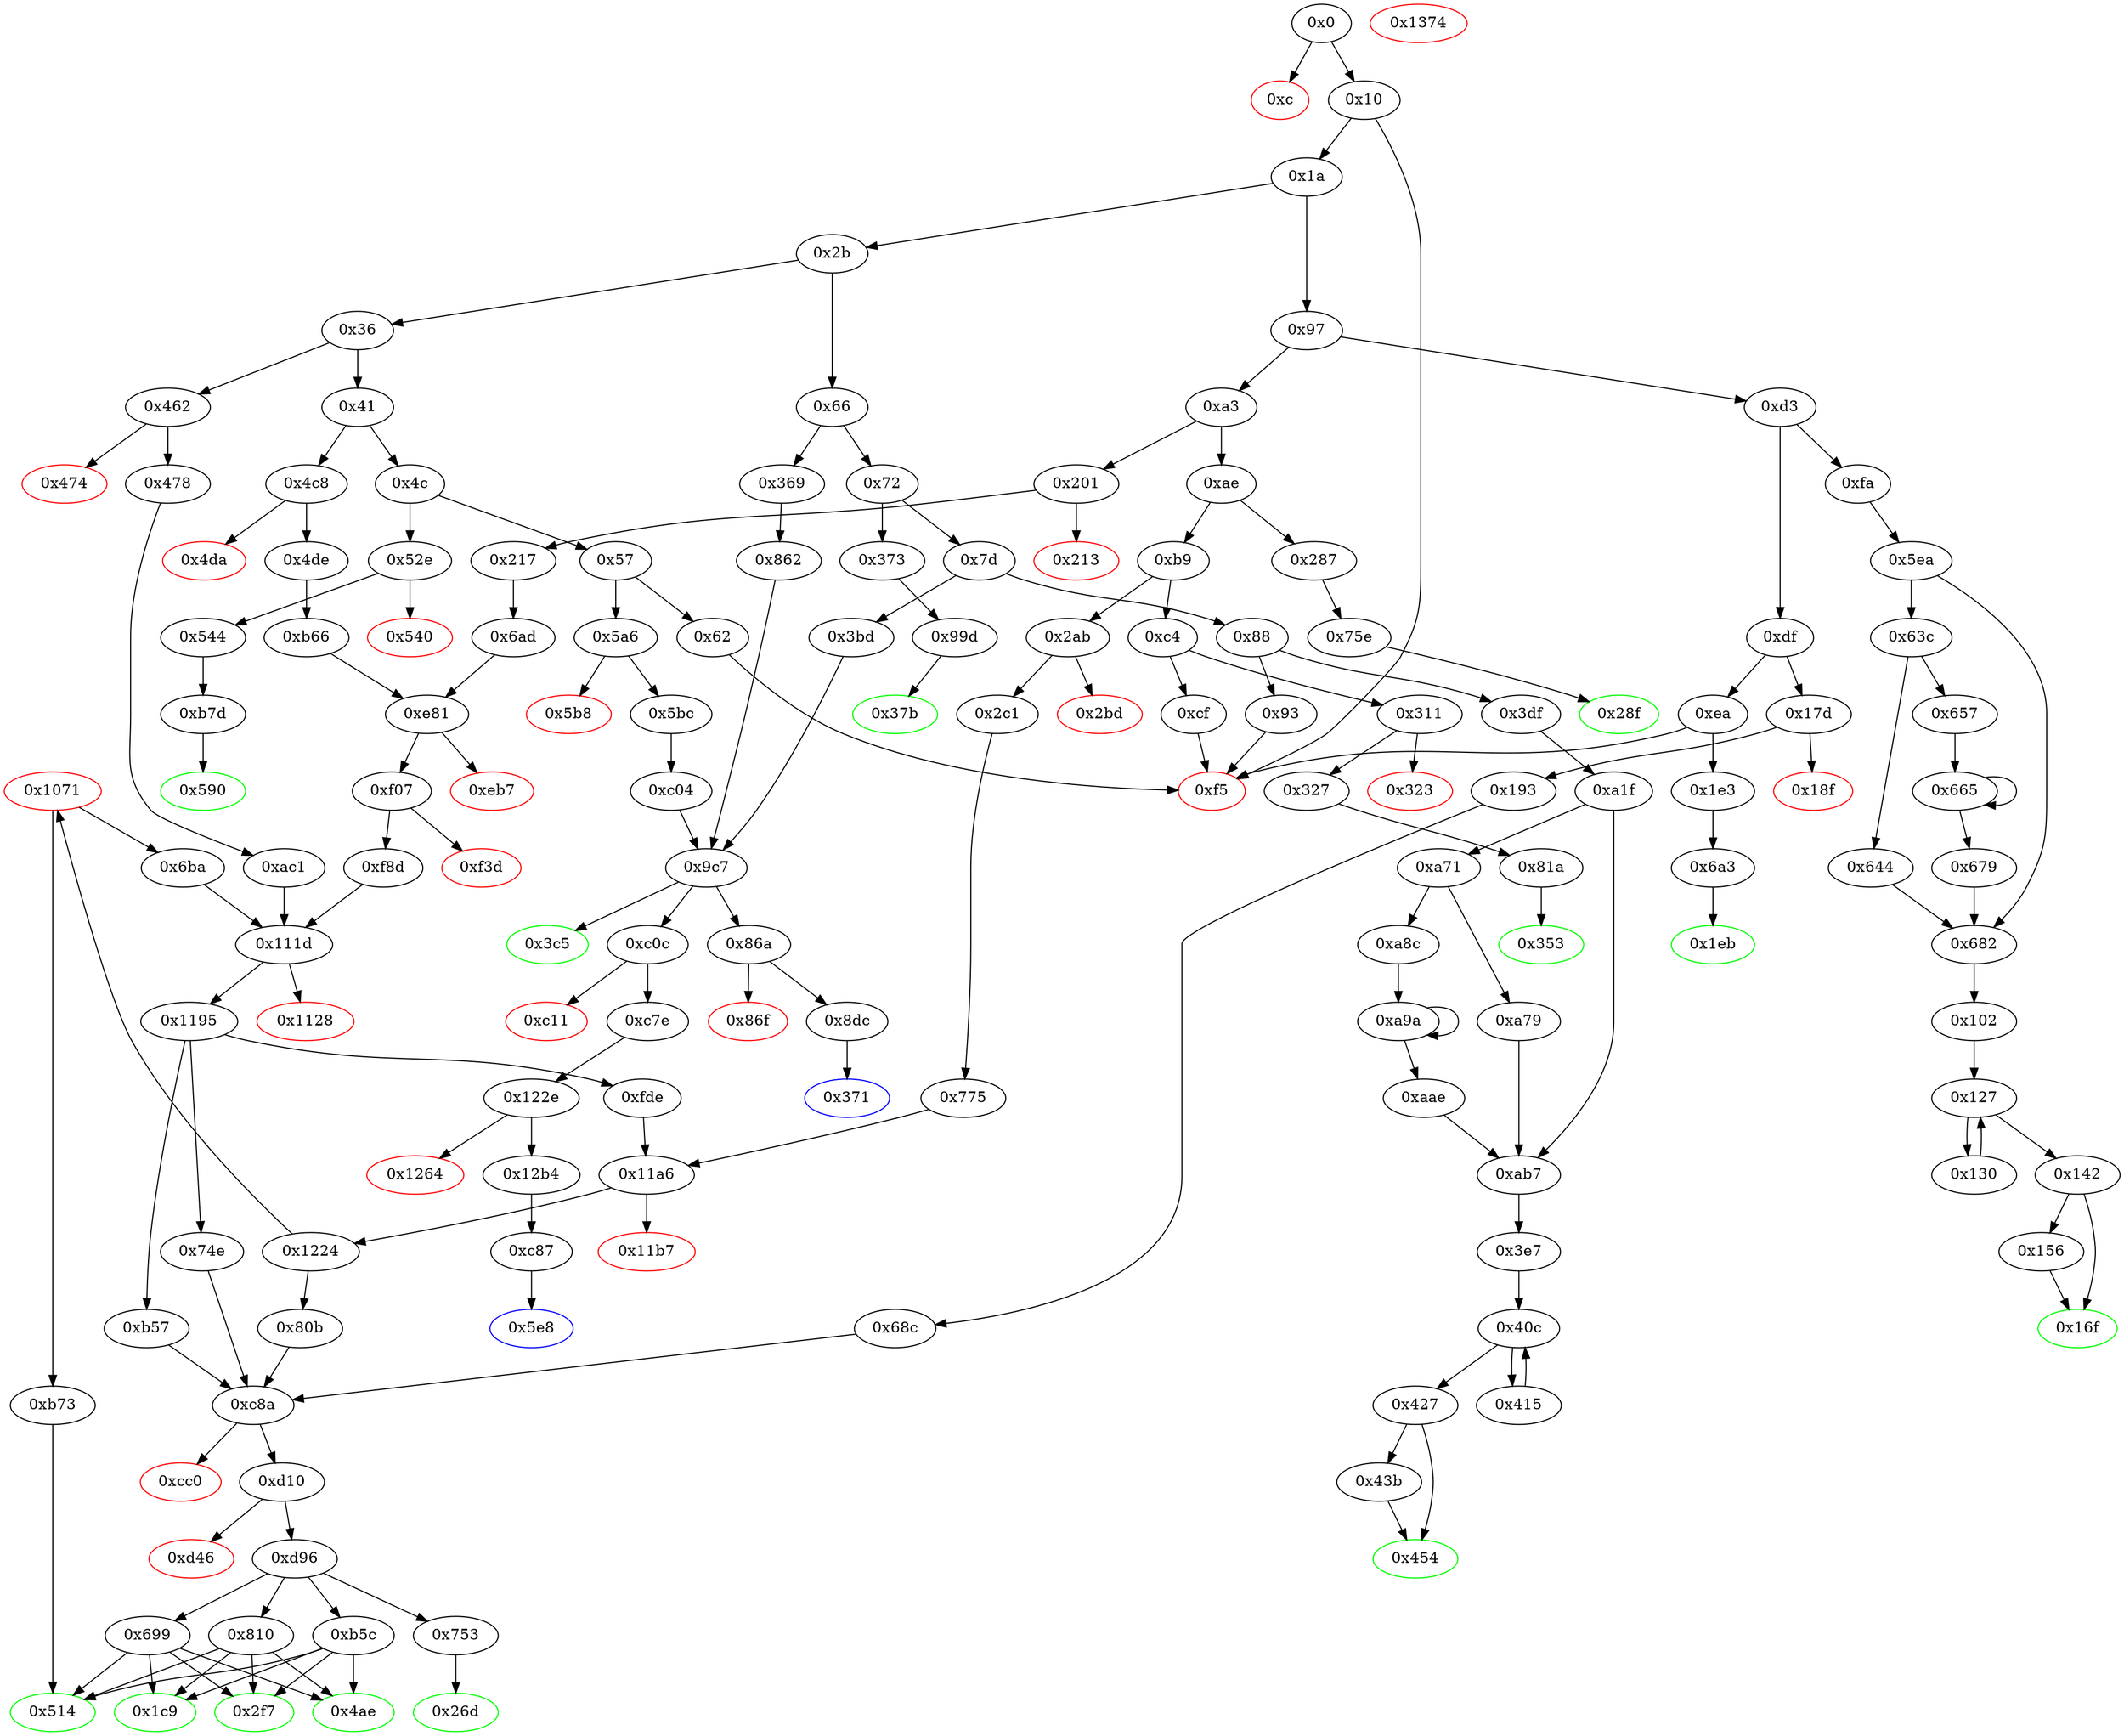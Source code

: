 digraph "" {
"0x193" [fillcolor=white, id="0x193", style=filled, tooltip="Block 0x193\n[0x193:0x1c8]\n---\nPredecessors: [0x17d]\nSuccessors: [0x68c]\n---\n0x193 JUMPDEST\n0x194 DUP2\n0x195 ADD\n0x196 SWAP1\n0x197 DUP1\n0x198 DUP1\n0x199 CALLDATALOAD\n0x19a PUSH20 0xffffffffffffffffffffffffffffffffffffffff\n0x1af AND\n0x1b0 SWAP1\n0x1b1 PUSH1 0x20\n0x1b3 ADD\n0x1b4 SWAP1\n0x1b5 SWAP3\n0x1b6 SWAP2\n0x1b7 SWAP1\n0x1b8 DUP1\n0x1b9 CALLDATALOAD\n0x1ba SWAP1\n0x1bb PUSH1 0x20\n0x1bd ADD\n0x1be SWAP1\n0x1bf SWAP3\n0x1c0 SWAP2\n0x1c1 SWAP1\n0x1c2 POP\n0x1c3 POP\n0x1c4 POP\n0x1c5 PUSH2 0x68c\n0x1c8 JUMP\n---\n0x193: JUMPDEST \n0x195: V124 = ADD 0x4 V118\n0x199: V125 = CALLDATALOAD 0x4\n0x19a: V126 = 0xffffffffffffffffffffffffffffffffffffffff\n0x1af: V127 = AND 0xffffffffffffffffffffffffffffffffffffffff V125\n0x1b1: V128 = 0x20\n0x1b3: V129 = ADD 0x20 0x4\n0x1b9: V130 = CALLDATALOAD 0x24\n0x1bb: V131 = 0x20\n0x1bd: V132 = ADD 0x20 0x24\n0x1c5: V133 = 0x68c\n0x1c8: JUMP 0x68c\n---\nEntry stack: [V13, 0x1c9, 0x4, V118]\nStack pops: 2\nStack additions: [V127, V130]\nExit stack: [V13, 0x1c9, V127, V130]\n\nDef sites:\nV13: {0x1a.0x1f}\n0x1c9: {0x17d.0x17e}\n0x4: {0x17d.0x181}\nV118: {0x17d.0x185}\n"];
"0xa1f" [fillcolor=white, id="0xa1f", style=filled, tooltip="Block 0xa1f\n[0xa1f:0xa70]\n---\nPredecessors: [0x3df]\nSuccessors: [0xa71, 0xab7]\n---\n0xa1f JUMPDEST\n0xa20 PUSH1 0x60\n0xa22 PUSH1 0x4\n0xa24 DUP1\n0xa25 SLOAD\n0xa26 PUSH1 0x1\n0xa28 DUP2\n0xa29 PUSH1 0x1\n0xa2b AND\n0xa2c ISZERO\n0xa2d PUSH2 0x100\n0xa30 MUL\n0xa31 SUB\n0xa32 AND\n0xa33 PUSH1 0x2\n0xa35 SWAP1\n0xa36 DIV\n0xa37 DUP1\n0xa38 PUSH1 0x1f\n0xa3a ADD\n0xa3b PUSH1 0x20\n0xa3d DUP1\n0xa3e SWAP2\n0xa3f DIV\n0xa40 MUL\n0xa41 PUSH1 0x20\n0xa43 ADD\n0xa44 PUSH1 0x40\n0xa46 MLOAD\n0xa47 SWAP1\n0xa48 DUP2\n0xa49 ADD\n0xa4a PUSH1 0x40\n0xa4c MSTORE\n0xa4d DUP1\n0xa4e SWAP3\n0xa4f SWAP2\n0xa50 SWAP1\n0xa51 DUP2\n0xa52 DUP2\n0xa53 MSTORE\n0xa54 PUSH1 0x20\n0xa56 ADD\n0xa57 DUP3\n0xa58 DUP1\n0xa59 SLOAD\n0xa5a PUSH1 0x1\n0xa5c DUP2\n0xa5d PUSH1 0x1\n0xa5f AND\n0xa60 ISZERO\n0xa61 PUSH2 0x100\n0xa64 MUL\n0xa65 SUB\n0xa66 AND\n0xa67 PUSH1 0x2\n0xa69 SWAP1\n0xa6a DIV\n0xa6b DUP1\n0xa6c ISZERO\n0xa6d PUSH2 0xab7\n0xa70 JUMPI\n---\n0xa1f: JUMPDEST \n0xa20: V672 = 0x60\n0xa22: V673 = 0x4\n0xa25: V674 = S[0x4]\n0xa26: V675 = 0x1\n0xa29: V676 = 0x1\n0xa2b: V677 = AND 0x1 V674\n0xa2c: V678 = ISZERO V677\n0xa2d: V679 = 0x100\n0xa30: V680 = MUL 0x100 V678\n0xa31: V681 = SUB V680 0x1\n0xa32: V682 = AND V681 V674\n0xa33: V683 = 0x2\n0xa36: V684 = DIV V682 0x2\n0xa38: V685 = 0x1f\n0xa3a: V686 = ADD 0x1f V684\n0xa3b: V687 = 0x20\n0xa3f: V688 = DIV V686 0x20\n0xa40: V689 = MUL V688 0x20\n0xa41: V690 = 0x20\n0xa43: V691 = ADD 0x20 V689\n0xa44: V692 = 0x40\n0xa46: V693 = M[0x40]\n0xa49: V694 = ADD V693 V691\n0xa4a: V695 = 0x40\n0xa4c: M[0x40] = V694\n0xa53: M[V693] = V684\n0xa54: V696 = 0x20\n0xa56: V697 = ADD 0x20 V693\n0xa59: V698 = S[0x4]\n0xa5a: V699 = 0x1\n0xa5d: V700 = 0x1\n0xa5f: V701 = AND 0x1 V698\n0xa60: V702 = ISZERO V701\n0xa61: V703 = 0x100\n0xa64: V704 = MUL 0x100 V702\n0xa65: V705 = SUB V704 0x1\n0xa66: V706 = AND V705 V698\n0xa67: V707 = 0x2\n0xa6a: V708 = DIV V706 0x2\n0xa6c: V709 = ISZERO V708\n0xa6d: V710 = 0xab7\n0xa70: JUMPI 0xab7 V709\n---\nEntry stack: [V13, 0x3e7]\nStack pops: 0\nStack additions: [0x60, V693, 0x4, V684, V697, 0x4, V708]\nExit stack: [V13, 0x3e7, 0x60, V693, 0x4, V684, V697, 0x4, V708]\n\nDef sites:\nV13: {0x1a.0x1f}\n0x3e7: {0x3df.0x3e0}\n"];
"0xb7d" [fillcolor=white, id="0xb7d", style=filled, tooltip="Block 0xb7d\n[0xb7d:0xc03]\n---\nPredecessors: [0x544]\nSuccessors: [0x590]\n---\n0xb7d JUMPDEST\n0xb7e PUSH1 0x0\n0xb80 PUSH1 0x1\n0xb82 PUSH1 0x0\n0xb84 DUP5\n0xb85 PUSH20 0xffffffffffffffffffffffffffffffffffffffff\n0xb9a AND\n0xb9b PUSH20 0xffffffffffffffffffffffffffffffffffffffff\n0xbb0 AND\n0xbb1 DUP2\n0xbb2 MSTORE\n0xbb3 PUSH1 0x20\n0xbb5 ADD\n0xbb6 SWAP1\n0xbb7 DUP2\n0xbb8 MSTORE\n0xbb9 PUSH1 0x20\n0xbbb ADD\n0xbbc PUSH1 0x0\n0xbbe SHA3\n0xbbf PUSH1 0x0\n0xbc1 DUP4\n0xbc2 PUSH20 0xffffffffffffffffffffffffffffffffffffffff\n0xbd7 AND\n0xbd8 PUSH20 0xffffffffffffffffffffffffffffffffffffffff\n0xbed AND\n0xbee DUP2\n0xbef MSTORE\n0xbf0 PUSH1 0x20\n0xbf2 ADD\n0xbf3 SWAP1\n0xbf4 DUP2\n0xbf5 MSTORE\n0xbf6 PUSH1 0x20\n0xbf8 ADD\n0xbf9 PUSH1 0x0\n0xbfb SHA3\n0xbfc SLOAD\n0xbfd SWAP1\n0xbfe POP\n0xbff SWAP3\n0xc00 SWAP2\n0xc01 POP\n0xc02 POP\n0xc03 JUMP\n---\n0xb7d: JUMPDEST \n0xb7e: V776 = 0x0\n0xb80: V777 = 0x1\n0xb82: V778 = 0x0\n0xb85: V779 = 0xffffffffffffffffffffffffffffffffffffffff\n0xb9a: V780 = AND 0xffffffffffffffffffffffffffffffffffffffff V398\n0xb9b: V781 = 0xffffffffffffffffffffffffffffffffffffffff\n0xbb0: V782 = AND 0xffffffffffffffffffffffffffffffffffffffff V780\n0xbb2: M[0x0] = V782\n0xbb3: V783 = 0x20\n0xbb5: V784 = ADD 0x20 0x0\n0xbb8: M[0x20] = 0x1\n0xbb9: V785 = 0x20\n0xbbb: V786 = ADD 0x20 0x20\n0xbbc: V787 = 0x0\n0xbbe: V788 = SHA3 0x0 0x40\n0xbbf: V789 = 0x0\n0xbc2: V790 = 0xffffffffffffffffffffffffffffffffffffffff\n0xbd7: V791 = AND 0xffffffffffffffffffffffffffffffffffffffff V403\n0xbd8: V792 = 0xffffffffffffffffffffffffffffffffffffffff\n0xbed: V793 = AND 0xffffffffffffffffffffffffffffffffffffffff V791\n0xbef: M[0x0] = V793\n0xbf0: V794 = 0x20\n0xbf2: V795 = ADD 0x20 0x0\n0xbf5: M[0x20] = V788\n0xbf6: V796 = 0x20\n0xbf8: V797 = ADD 0x20 0x20\n0xbf9: V798 = 0x0\n0xbfb: V799 = SHA3 0x0 0x40\n0xbfc: V800 = S[V799]\n0xc03: JUMP 0x590\n---\nEntry stack: [V13, 0x590, V398, V403]\nStack pops: 3\nStack additions: [V800]\nExit stack: [V13, V800]\n\nDef sites:\nV13: {0x1a.0x1f}\n0x590: {0x52e.0x52f}\nV398: {0x544.0x560}\nV403: {0x544.0x580}\n"];
"0xaae" [fillcolor=white, id="0xaae", style=filled, tooltip="Block 0xaae\n[0xaae:0xab6]\n---\nPredecessors: [0xa9a]\nSuccessors: [0xab7]\n---\n0xaae DUP3\n0xaaf SWAP1\n0xab0 SUB\n0xab1 PUSH1 0x1f\n0xab3 AND\n0xab4 DUP3\n0xab5 ADD\n0xab6 SWAP2\n---\n0xab0: V733 = SUB V730 V721\n0xab1: V734 = 0x1f\n0xab3: V735 = AND 0x1f V733\n0xab5: V736 = ADD V721 V735\n---\nEntry stack: [V13, 0x3e7, 0x60, V693, 0x4, V684, V721, V728, V730]\nStack pops: 3\nStack additions: [V736, S1, S2]\nExit stack: [V13, 0x3e7, 0x60, V693, 0x4, V684, V736, V728, V721]\n\nDef sites:\nV13: {0x1a.0x1f}\n0x3e7: {0x3df.0x3e0}\n0x60: {0xa1f.0xa20}\nV693: {0xa1f.0xa46}\n0x4: {0xa1f.0xa22}\nV684: {0xa1f.0xa36}\nV721: {0xa8c.0xa8e}\nV728: {0xa9a.0xaa2}\nV730: {0xa9a.0xaa6}\n"];
"0x5a6" [fillcolor=white, id="0x5a6", style=filled, tooltip="Block 0x5a6\n[0x5a6:0x5b7]\n---\nPredecessors: [0x57]\nSuccessors: [0x5b8, 0x5bc]\n---\n0x5a6 JUMPDEST\n0x5a7 PUSH2 0x5e8\n0x5aa PUSH1 0x4\n0x5ac DUP1\n0x5ad CALLDATASIZE\n0x5ae SUB\n0x5af PUSH1 0x20\n0x5b1 DUP2\n0x5b2 LT\n0x5b3 ISZERO\n0x5b4 PUSH2 0x5bc\n0x5b7 JUMPI\n---\n0x5a6: JUMPDEST \n0x5a7: V414 = 0x5e8\n0x5aa: V415 = 0x4\n0x5ad: V416 = CALLDATASIZE\n0x5ae: V417 = SUB V416 0x4\n0x5af: V418 = 0x20\n0x5b2: V419 = LT V417 0x20\n0x5b3: V420 = ISZERO V419\n0x5b4: V421 = 0x5bc\n0x5b7: JUMPI 0x5bc V420\n---\nEntry stack: [V13]\nStack pops: 0\nStack additions: [0x5e8, 0x4, V417]\nExit stack: [V13, 0x5e8, 0x4, V417]\n\nDef sites:\nV13: {0x1a.0x1f}\n"];
"0x1e3" [fillcolor=white, id="0x1e3", style=filled, tooltip="Block 0x1e3\n[0x1e3:0x1ea]\n---\nPredecessors: [0xea]\nSuccessors: [0x6a3]\n---\n0x1e3 JUMPDEST\n0x1e4 PUSH2 0x1eb\n0x1e7 PUSH2 0x6a3\n0x1ea JUMP\n---\n0x1e3: JUMPDEST \n0x1e4: V145 = 0x1eb\n0x1e7: V146 = 0x6a3\n0x1ea: JUMP 0x6a3\n---\nEntry stack: [V13]\nStack pops: 0\nStack additions: [0x1eb]\nExit stack: [V13, 0x1eb]\n\nDef sites:\nV13: {0x1a.0x1f}\n"];
"0x1224" [fillcolor=white, id="0x1224", style=filled, tooltip="Block 0x1224\n[0x1224:0x122d]\n---\nPredecessors: [0x11a6]\nSuccessors: [0x80b, 0x1071]\n---\n0x1224 JUMPDEST\n0x1225 DUP1\n0x1226 SWAP2\n0x1227 POP\n0x1228 POP\n0x1229 SWAP3\n0x122a SWAP2\n0x122b POP\n0x122c POP\n0x122d JUMP\n---\n0x1224: JUMPDEST \n0x122d: JUMP {0x80b, 0x1071}\n---\nEntry stack: [V13, S13, S12, S11, S10, S9, {0x0, 0x6ba, 0xb73}, S7, S6, S5, {0x80b, 0x1071}, S3, S2, 0x0, V1052]\nStack pops: 5\nStack additions: [S0]\nExit stack: [V13, S13, S12, S11, S10, S9, {0x0, 0x6ba, 0xb73}, S7, S6, S5, V1052]\n\nDef sites:\nV13: {0x1a.0x1f}\nS13: {0x201.0x202, 0x1a.0x1f}\nS12: {0x4c8.0x4c9, 0x1a.0x1f, 0x217.0x233}\nS11: {0x2ab.0x2ac, 0x217.0x253, 0x4de.0x4fa}\nS10: {0x2c1.0x2dd, 0x217.0x25d, 0x4de.0x504}\nS9: {0x2c1.0x2e7, 0x6ad.0x6ae, 0xb66.0xb67}\n{0x0, 0x6ba, 0xb73}: {0x6ad.0x6b0, 0x775.0x776, 0xb66.0xb69}\nS7: {0x775.0x778, 0x217.0x233, 0xb66.0xb6c}\nS6: {0x775.0x77b, 0x217.0x253, 0x4de.0x4fa}\nS5: {0x2c1.0x2dd, 0x217.0x25d, 0x4de.0x504}\n{0x80b, 0x1071}: {0x775.0x77d, 0xfde_0x6ad.0x1021, 0xfde_0xb66.0x1021}\nS3: {0x775.0x7fd, 0xfde_0x6ad.0x1063, 0xfde_0xb66.0x1063}\nS2: {0x2c1.0x2e7, 0x217.0x25d, 0x4de.0x504}\n0x0: {0x11a6.0x11a7}\nV1052: {0x11a6.0x11ac}\n"];
"0x52e" [fillcolor=white, id="0x52e", style=filled, tooltip="Block 0x52e\n[0x52e:0x53f]\n---\nPredecessors: [0x4c]\nSuccessors: [0x540, 0x544]\n---\n0x52e JUMPDEST\n0x52f PUSH2 0x590\n0x532 PUSH1 0x4\n0x534 DUP1\n0x535 CALLDATASIZE\n0x536 SUB\n0x537 PUSH1 0x40\n0x539 DUP2\n0x53a LT\n0x53b ISZERO\n0x53c PUSH2 0x544\n0x53f JUMPI\n---\n0x52e: JUMPDEST \n0x52f: V386 = 0x590\n0x532: V387 = 0x4\n0x535: V388 = CALLDATASIZE\n0x536: V389 = SUB V388 0x4\n0x537: V390 = 0x40\n0x53a: V391 = LT V389 0x40\n0x53b: V392 = ISZERO V391\n0x53c: V393 = 0x544\n0x53f: JUMPI 0x544 V392\n---\nEntry stack: [V13]\nStack pops: 0\nStack additions: [0x590, 0x4, V389]\nExit stack: [V13, 0x590, 0x4, V389]\n\nDef sites:\nV13: {0x1a.0x1f}\n"];
"0x28f" [color=green, fillcolor=white, id="0x28f", style=filled, tooltip="Block 0x28f\n[0x28f:0x2aa]\n---\nPredecessors: [0x75e]\nSuccessors: []\n---\n0x28f JUMPDEST\n0x290 PUSH1 0x40\n0x292 MLOAD\n0x293 DUP1\n0x294 DUP3\n0x295 PUSH1 0xff\n0x297 AND\n0x298 PUSH1 0xff\n0x29a AND\n0x29b DUP2\n0x29c MSTORE\n0x29d PUSH1 0x20\n0x29f ADD\n0x2a0 SWAP2\n0x2a1 POP\n0x2a2 POP\n0x2a3 PUSH1 0x40\n0x2a5 MLOAD\n0x2a6 DUP1\n0x2a7 SWAP2\n0x2a8 SUB\n0x2a9 SWAP1\n0x2aa RETURN\n---\n0x28f: JUMPDEST \n0x290: V191 = 0x40\n0x292: V192 = M[0x40]\n0x295: V193 = 0xff\n0x297: V194 = AND 0xff V547\n0x298: V195 = 0xff\n0x29a: V196 = AND 0xff V194\n0x29c: M[V192] = V196\n0x29d: V197 = 0x20\n0x29f: V198 = ADD 0x20 V192\n0x2a3: V199 = 0x40\n0x2a5: V200 = M[0x40]\n0x2a8: V201 = SUB V198 V200\n0x2aa: RETURN V200 V201\n---\nEntry stack: [V13, V547]\nStack pops: 1\nStack additions: []\nExit stack: [V13]\n\nDef sites:\nV13: {0x1a.0x1f}\nV547: {0x75e.0x770}\n"];
"0x682" [fillcolor=white, id="0x682", style=filled, tooltip="Block 0x682\n[0x682:0x68b]\n---\nPredecessors: [0x5ea, 0x644, 0x679]\nSuccessors: [0x102]\n---\n0x682 JUMPDEST\n0x683 POP\n0x684 POP\n0x685 POP\n0x686 POP\n0x687 POP\n0x688 SWAP1\n0x689 POP\n0x68a SWAP1\n0x68b JUMP\n---\n0x682: JUMPDEST \n0x68b: JUMP 0x102\n---\nEntry stack: [V13, 0x102, 0x60, V451, 0x3, V442, S2, S1, S0]\nStack pops: 8\nStack additions: [S5]\nExit stack: [V13, V451]\n\nDef sites:\nV13: {0x1a.0x1f}\n0x102: {0xfa.0xfb}\n0x60: {0x5ea.0x5eb}\nV451: {0x5ea.0x611}\n0x3: {0x5ea.0x5ed}\nV442: {0x5ea.0x601}\nS2: {0x679.0x680, 0x5ea.0x621, 0x644.0x651}\nS1: {0x5ea.0x5ed, 0x665.0x66d}\nS0: {0x5ea.0x635, 0x657.0x659}\n"];
"0xc7e" [fillcolor=white, id="0xc7e", style=filled, tooltip="Block 0xc7e\n[0xc7e:0xc86]\n---\nPredecessors: [0xc0c]\nSuccessors: [0x122e]\n---\n0xc7e JUMPDEST\n0xc7f PUSH2 0xc87\n0xc82 DUP2\n0xc83 PUSH2 0x122e\n0xc86 JUMP\n---\n0xc7e: JUMPDEST \n0xc7f: V821 = 0xc87\n0xc83: V822 = 0x122e\n0xc86: JUMP 0x122e\n---\nEntry stack: [V13, S1, S0]\nStack pops: 1\nStack additions: [S0, 0xc87, S0]\nExit stack: [V13, S1, S0, 0xc87, S0]\n\nDef sites:\nV13: {0x1a.0x1f}\nS1: {0x1a.0x1f, 0x5a6.0x5a7}\nS0: {0x369.0x36a, 0x1a.0x1f, 0x5bc.0x5d8}\n"];
"0x427" [fillcolor=white, id="0x427", style=filled, tooltip="Block 0x427\n[0x427:0x43a]\n---\nPredecessors: [0x40c]\nSuccessors: [0x43b, 0x454]\n---\n0x427 JUMPDEST\n0x428 POP\n0x429 POP\n0x42a POP\n0x42b POP\n0x42c SWAP1\n0x42d POP\n0x42e SWAP1\n0x42f DUP2\n0x430 ADD\n0x431 SWAP1\n0x432 PUSH1 0x1f\n0x434 AND\n0x435 DUP1\n0x436 ISZERO\n0x437 PUSH2 0x454\n0x43a JUMPI\n---\n0x427: JUMPDEST \n0x430: V306 = ADD V293 V292\n0x432: V307 = 0x1f\n0x434: V308 = AND 0x1f V293\n0x436: V309 = ISZERO V308\n0x437: V310 = 0x454\n0x43a: JUMPI 0x454 V309\n---\nEntry stack: [V13, V693, V286, V286, V292, V295, V293, V293, V292, V295, S0]\nStack pops: 7\nStack additions: [V306, V308]\nExit stack: [V13, V693, V286, V286, V306, V308]\n\nDef sites:\nV13: {0x1a.0x1f}\nV693: {0xa1f.0xa46}\nV286: {0x3e7.0x3ea}\nV286: {0x3e7.0x3ea}\nV292: {0x3e7.0x3fd}\nV295: {0x3e7.0x405}\nV293: {0x3e7.0x401}\nV293: {0x3e7.0x401}\nV292: {0x3e7.0x3fd}\nV295: {0x3e7.0x405}\nS0: {0x415.0x420, 0x3e7.0x40a}\n"];
"0x1374" [color=red, fillcolor=white, id="0x1374", style=filled, tooltip="Block 0x1374\n[0x1374:0x1453]\n---\nPredecessors: []\nSuccessors: []\n---\n0x1374 INVALID\n0x1375 GASLIMIT\n0x1376 MSTORE\n0x1377 NUMBER\n0x1378 ORIGIN\n0x1379 ADDRESS\n0x137a GASPRICE\n0x137b SHA3\n0x137c PUSH21 0x72616e7366657220746f20746865207a65726f2061\n0x1392 PUSH5 0x6472657373\n0x1398 MISSING 0x4f\n0x1399 PUSH24 0x6e61626c653a206e6577206f776e65722069732074686520\n0x13b2 PUSH27 0x65726f206164647265737345524332303a20617070726f76652074\n0x13ce PUSH16 0x20746865207a65726f20616464726573\n0x13df PUSH20 0x45524332303a207472616e736665722066726f6d\n0x13f4 SHA3\n0x13f5 PUSH21 0x6865207a65726f206164647265737345524332303a\n0x140b SHA3\n0x140c PUSH2 0x7070\n0x140f PUSH19 0x6f76652066726f6d20746865207a65726f2061\n0x1423 PUSH5 0x6472657373\n0x1429 LOG1\n0x142a PUSH6 0x627a7a723058\n0x1431 SHA3\n0x1432 MISSING 0x21\n0x1433 MISSING 0xdc\n0x1434 MISSING 0xd4\n0x1435 PUSH25 0x1947a601a49c08730092f2d6e34de67273449047d1ee65dcaf\n0x144f MISSING 0xab\n0x1450 SMOD\n0x1451 MSIZE\n0x1452 STOP\n0x1453 MISSING 0x29\n---\n0x1374: INVALID \n0x1375: V1130 = GASLIMIT\n0x1376: M[V1130] = S0\n0x1377: V1131 = NUMBER\n0x1378: V1132 = ORIGIN\n0x1379: V1133 = ADDRESS\n0x137a: V1134 = GASPRICE\n0x137b: V1135 = SHA3 V1134 V1133\n0x137c: V1136 = 0x72616e7366657220746f20746865207a65726f2061\n0x1392: V1137 = 0x6472657373\n0x1398: MISSING 0x4f\n0x1399: V1138 = 0x6e61626c653a206e6577206f776e65722069732074686520\n0x13b2: V1139 = 0x65726f206164647265737345524332303a20617070726f76652074\n0x13ce: V1140 = 0x20746865207a65726f20616464726573\n0x13df: V1141 = 0x45524332303a207472616e736665722066726f6d\n0x13f4: V1142 = SHA3 0x45524332303a207472616e736665722066726f6d 0x20746865207a65726f20616464726573\n0x13f5: V1143 = 0x6865207a65726f206164647265737345524332303a\n0x140b: V1144 = SHA3 0x6865207a65726f206164647265737345524332303a V1142\n0x140c: V1145 = 0x7070\n0x140f: V1146 = 0x6f76652066726f6d20746865207a65726f2061\n0x1423: V1147 = 0x6472657373\n0x1429: LOG 0x6472657373 0x6f76652066726f6d20746865207a65726f2061 0x7070\n0x142a: V1148 = 0x627a7a723058\n0x1431: V1149 = SHA3 0x627a7a723058 V1144\n0x1432: MISSING 0x21\n0x1433: MISSING 0xdc\n0x1434: MISSING 0xd4\n0x1435: V1150 = 0x1947a601a49c08730092f2d6e34de67273449047d1ee65dcaf\n0x144f: MISSING 0xab\n0x1450: V1151 = SMOD S0 S1\n0x1451: V1152 = MSIZE\n0x1452: STOP \n0x1453: MISSING 0x29\n---\nEntry stack: []\nStack pops: 0\nStack additions: [0x6472657373, 0x72616e7366657220746f20746865207a65726f2061, V1135, V1132, V1131, V1149, 0x65726f206164647265737345524332303a20617070726f76652074, 0x6e61626c653a206e6577206f776e65722069732074686520, 0x1947a601a49c08730092f2d6e34de67273449047d1ee65dcaf, V1152, V1151]\nExit stack: []\n\nDef sites:\n"];
"0x63c" [fillcolor=white, id="0x63c", style=filled, tooltip="Block 0x63c\n[0x63c:0x643]\n---\nPredecessors: [0x5ea]\nSuccessors: [0x644, 0x657]\n---\n0x63c DUP1\n0x63d PUSH1 0x1f\n0x63f LT\n0x640 PUSH2 0x657\n0x643 JUMPI\n---\n0x63d: V469 = 0x1f\n0x63f: V470 = LT 0x1f V466\n0x640: V471 = 0x657\n0x643: JUMPI 0x657 V470\n---\nEntry stack: [V13, 0x102, 0x60, V451, 0x3, V442, V455, 0x3, V466]\nStack pops: 1\nStack additions: [S0]\nExit stack: [V13, 0x102, 0x60, V451, 0x3, V442, V455, 0x3, V466]\n\nDef sites:\nV13: {0x1a.0x1f}\n0x102: {0xfa.0xfb}\n0x60: {0x5ea.0x5eb}\nV451: {0x5ea.0x611}\n0x3: {0x5ea.0x5ed}\nV442: {0x5ea.0x601}\nV455: {0x5ea.0x621}\n0x3: {0x5ea.0x5ed}\nV466: {0x5ea.0x635}\n"];
"0x4c" [fillcolor=white, id="0x4c", style=filled, tooltip="Block 0x4c\n[0x4c:0x56]\n---\nPredecessors: [0x41]\nSuccessors: [0x57, 0x52e]\n---\n0x4c DUP1\n0x4d PUSH4 0xdd62ed3e\n0x52 EQ\n0x53 PUSH2 0x52e\n0x56 JUMPI\n---\n0x4d: V26 = 0xdd62ed3e\n0x52: V27 = EQ 0xdd62ed3e V13\n0x53: V28 = 0x52e\n0x56: JUMPI 0x52e V27\n---\nEntry stack: [V13]\nStack pops: 1\nStack additions: [S0]\nExit stack: [V13]\n\nDef sites:\nV13: {0x1a.0x1f}\n"];
"0x201" [fillcolor=white, id="0x201", style=filled, tooltip="Block 0x201\n[0x201:0x212]\n---\nPredecessors: [0xa3]\nSuccessors: [0x213, 0x217]\n---\n0x201 JUMPDEST\n0x202 PUSH2 0x26d\n0x205 PUSH1 0x4\n0x207 DUP1\n0x208 CALLDATASIZE\n0x209 SUB\n0x20a PUSH1 0x60\n0x20c DUP2\n0x20d LT\n0x20e ISZERO\n0x20f PUSH2 0x217\n0x212 JUMPI\n---\n0x201: JUMPDEST \n0x202: V154 = 0x26d\n0x205: V155 = 0x4\n0x208: V156 = CALLDATASIZE\n0x209: V157 = SUB V156 0x4\n0x20a: V158 = 0x60\n0x20d: V159 = LT V157 0x60\n0x20e: V160 = ISZERO V159\n0x20f: V161 = 0x217\n0x212: JUMPI 0x217 V160\n---\nEntry stack: [V13]\nStack pops: 0\nStack additions: [0x26d, 0x4, V157]\nExit stack: [V13, 0x26d, 0x4, V157]\n\nDef sites:\nV13: {0x1a.0x1f}\n"];
"0x68c" [fillcolor=white, id="0x68c", style=filled, tooltip="Block 0x68c\n[0x68c:0x698]\n---\nPredecessors: [0x193]\nSuccessors: [0xc8a]\n---\n0x68c JUMPDEST\n0x68d PUSH1 0x0\n0x68f PUSH2 0x699\n0x692 CALLER\n0x693 DUP5\n0x694 DUP5\n0x695 PUSH2 0xc8a\n0x698 JUMP\n---\n0x68c: JUMPDEST \n0x68d: V495 = 0x0\n0x68f: V496 = 0x699\n0x692: V497 = CALLER\n0x695: V498 = 0xc8a\n0x698: JUMP 0xc8a\n---\nEntry stack: [V13, 0x1c9, V127, V130]\nStack pops: 2\nStack additions: [S1, S0, 0x0, 0x699, V497, S1, S0]\nExit stack: [V13, 0x1c9, V127, V130, 0x0, 0x699, V497, V127, V130]\n\nDef sites:\nV13: {0x1a.0x1f}\n0x1c9: {0x17d.0x17e}\nV127: {0x193.0x1af}\nV130: {0x193.0x1b9}\n"];
"0xd3" [fillcolor=white, id="0xd3", style=filled, tooltip="Block 0xd3\n[0xd3:0xde]\n---\nPredecessors: [0x97]\nSuccessors: [0xdf, 0xfa]\n---\n0xd3 JUMPDEST\n0xd4 DUP1\n0xd5 PUSH4 0x6fdde03\n0xda EQ\n0xdb PUSH2 0xfa\n0xde JUMPI\n---\n0xd3: JUMPDEST \n0xd5: V62 = 0x6fdde03\n0xda: V63 = EQ 0x6fdde03 V13\n0xdb: V64 = 0xfa\n0xde: JUMPI 0xfa V63\n---\nEntry stack: [V13]\nStack pops: 1\nStack additions: [S0]\nExit stack: [V13]\n\nDef sites:\nV13: {0x1a.0x1f}\n"];
"0x99d" [fillcolor=white, id="0x99d", style=filled, tooltip="Block 0x99d\n[0x99d:0x9c6]\n---\nPredecessors: [0x373]\nSuccessors: [0x37b]\n---\n0x99d JUMPDEST\n0x99e PUSH1 0x0\n0x9a0 PUSH1 0x5\n0x9a2 PUSH1 0x1\n0x9a4 SWAP1\n0x9a5 SLOAD\n0x9a6 SWAP1\n0x9a7 PUSH2 0x100\n0x9aa EXP\n0x9ab SWAP1\n0x9ac DIV\n0x9ad PUSH20 0xffffffffffffffffffffffffffffffffffffffff\n0x9c2 AND\n0x9c3 SWAP1\n0x9c4 POP\n0x9c5 SWAP1\n0x9c6 JUMP\n---\n0x99d: JUMPDEST \n0x99e: V648 = 0x0\n0x9a0: V649 = 0x5\n0x9a2: V650 = 0x1\n0x9a5: V651 = S[0x5]\n0x9a7: V652 = 0x100\n0x9aa: V653 = EXP 0x100 0x1\n0x9ac: V654 = DIV V651 0x100\n0x9ad: V655 = 0xffffffffffffffffffffffffffffffffffffffff\n0x9c2: V656 = AND 0xffffffffffffffffffffffffffffffffffffffff V654\n0x9c6: JUMP 0x37b\n---\nEntry stack: [V13, 0x37b]\nStack pops: 1\nStack additions: [V656]\nExit stack: [V13, V656]\n\nDef sites:\nV13: {0x1a.0x1f}\n0x37b: {0x373.0x374}\n"];
"0xc" [color=red, fillcolor=white, id="0xc", style=filled, tooltip="Block 0xc\n[0xc:0xf]\n---\nPredecessors: [0x0]\nSuccessors: []\n---\n0xc PUSH1 0x0\n0xe DUP1\n0xf REVERT\n---\n0xc: V5 = 0x0\n0xf: REVERT 0x0 0x0\n---\nEntry stack: [V2]\nStack pops: 0\nStack additions: []\nExit stack: [V2]\n\nDef sites:\nV2: {0x0.0x5}\n"];
"0xc4" [fillcolor=white, id="0xc4", style=filled, tooltip="Block 0xc4\n[0xc4:0xce]\n---\nPredecessors: [0xb9]\nSuccessors: [0xcf, 0x311]\n---\n0xc4 DUP1\n0xc5 PUSH4 0x70a08231\n0xca EQ\n0xcb PUSH2 0x311\n0xce JUMPI\n---\n0xc5: V58 = 0x70a08231\n0xca: V59 = EQ 0x70a08231 V13\n0xcb: V60 = 0x311\n0xce: JUMPI 0x311 V59\n---\nEntry stack: [V13]\nStack pops: 1\nStack additions: [S0]\nExit stack: [V13]\n\nDef sites:\nV13: {0x1a.0x1f}\n"];
"0x644" [fillcolor=white, id="0x644", style=filled, tooltip="Block 0x644\n[0x644:0x656]\n---\nPredecessors: [0x63c]\nSuccessors: [0x682]\n---\n0x644 PUSH2 0x100\n0x647 DUP1\n0x648 DUP4\n0x649 SLOAD\n0x64a DIV\n0x64b MUL\n0x64c DUP4\n0x64d MSTORE\n0x64e SWAP2\n0x64f PUSH1 0x20\n0x651 ADD\n0x652 SWAP2\n0x653 PUSH2 0x682\n0x656 JUMP\n---\n0x644: V472 = 0x100\n0x649: V473 = S[0x3]\n0x64a: V474 = DIV V473 0x100\n0x64b: V475 = MUL V474 0x100\n0x64d: M[V455] = V475\n0x64f: V476 = 0x20\n0x651: V477 = ADD 0x20 V455\n0x653: V478 = 0x682\n0x656: JUMP 0x682\n---\nEntry stack: [V13, 0x102, 0x60, V451, 0x3, V442, V455, 0x3, V466]\nStack pops: 3\nStack additions: [V477, S1, S0]\nExit stack: [V13, 0x102, 0x60, V451, 0x3, V442, V477, 0x3, V466]\n\nDef sites:\nV13: {0x1a.0x1f}\n0x102: {0xfa.0xfb}\n0x60: {0x5ea.0x5eb}\nV451: {0x5ea.0x611}\n0x3: {0x5ea.0x5ed}\nV442: {0x5ea.0x601}\nV455: {0x5ea.0x621}\n0x3: {0x5ea.0x5ed}\nV466: {0x5ea.0x635}\n"];
"0x1a" [fillcolor=white, id="0x1a", style=filled, tooltip="Block 0x1a\n[0x1a:0x2a]\n---\nPredecessors: [0x10]\nSuccessors: [0x2b, 0x97]\n---\n0x1a PUSH1 0x0\n0x1c CALLDATALOAD\n0x1d PUSH1 0xe0\n0x1f SHR\n0x20 DUP1\n0x21 PUSH4 0x715018a6\n0x26 GT\n0x27 PUSH2 0x97\n0x2a JUMPI\n---\n0x1a: V10 = 0x0\n0x1c: V11 = CALLDATALOAD 0x0\n0x1d: V12 = 0xe0\n0x1f: V13 = SHR 0xe0 V11\n0x21: V14 = 0x715018a6\n0x26: V15 = GT 0x715018a6 V13\n0x27: V16 = 0x97\n0x2a: JUMPI 0x97 V15\n---\nEntry stack: []\nStack pops: 0\nStack additions: [V13]\nExit stack: [V13]\n\nDef sites:\n"];
"0x5ea" [fillcolor=white, id="0x5ea", style=filled, tooltip="Block 0x5ea\n[0x5ea:0x63b]\n---\nPredecessors: [0xfa]\nSuccessors: [0x63c, 0x682]\n---\n0x5ea JUMPDEST\n0x5eb PUSH1 0x60\n0x5ed PUSH1 0x3\n0x5ef DUP1\n0x5f0 SLOAD\n0x5f1 PUSH1 0x1\n0x5f3 DUP2\n0x5f4 PUSH1 0x1\n0x5f6 AND\n0x5f7 ISZERO\n0x5f8 PUSH2 0x100\n0x5fb MUL\n0x5fc SUB\n0x5fd AND\n0x5fe PUSH1 0x2\n0x600 SWAP1\n0x601 DIV\n0x602 DUP1\n0x603 PUSH1 0x1f\n0x605 ADD\n0x606 PUSH1 0x20\n0x608 DUP1\n0x609 SWAP2\n0x60a DIV\n0x60b MUL\n0x60c PUSH1 0x20\n0x60e ADD\n0x60f PUSH1 0x40\n0x611 MLOAD\n0x612 SWAP1\n0x613 DUP2\n0x614 ADD\n0x615 PUSH1 0x40\n0x617 MSTORE\n0x618 DUP1\n0x619 SWAP3\n0x61a SWAP2\n0x61b SWAP1\n0x61c DUP2\n0x61d DUP2\n0x61e MSTORE\n0x61f PUSH1 0x20\n0x621 ADD\n0x622 DUP3\n0x623 DUP1\n0x624 SLOAD\n0x625 PUSH1 0x1\n0x627 DUP2\n0x628 PUSH1 0x1\n0x62a AND\n0x62b ISZERO\n0x62c PUSH2 0x100\n0x62f MUL\n0x630 SUB\n0x631 AND\n0x632 PUSH1 0x2\n0x634 SWAP1\n0x635 DIV\n0x636 DUP1\n0x637 ISZERO\n0x638 PUSH2 0x682\n0x63b JUMPI\n---\n0x5ea: JUMPDEST \n0x5eb: V430 = 0x60\n0x5ed: V431 = 0x3\n0x5f0: V432 = S[0x3]\n0x5f1: V433 = 0x1\n0x5f4: V434 = 0x1\n0x5f6: V435 = AND 0x1 V432\n0x5f7: V436 = ISZERO V435\n0x5f8: V437 = 0x100\n0x5fb: V438 = MUL 0x100 V436\n0x5fc: V439 = SUB V438 0x1\n0x5fd: V440 = AND V439 V432\n0x5fe: V441 = 0x2\n0x601: V442 = DIV V440 0x2\n0x603: V443 = 0x1f\n0x605: V444 = ADD 0x1f V442\n0x606: V445 = 0x20\n0x60a: V446 = DIV V444 0x20\n0x60b: V447 = MUL V446 0x20\n0x60c: V448 = 0x20\n0x60e: V449 = ADD 0x20 V447\n0x60f: V450 = 0x40\n0x611: V451 = M[0x40]\n0x614: V452 = ADD V451 V449\n0x615: V453 = 0x40\n0x617: M[0x40] = V452\n0x61e: M[V451] = V442\n0x61f: V454 = 0x20\n0x621: V455 = ADD 0x20 V451\n0x624: V456 = S[0x3]\n0x625: V457 = 0x1\n0x628: V458 = 0x1\n0x62a: V459 = AND 0x1 V456\n0x62b: V460 = ISZERO V459\n0x62c: V461 = 0x100\n0x62f: V462 = MUL 0x100 V460\n0x630: V463 = SUB V462 0x1\n0x631: V464 = AND V463 V456\n0x632: V465 = 0x2\n0x635: V466 = DIV V464 0x2\n0x637: V467 = ISZERO V466\n0x638: V468 = 0x682\n0x63b: JUMPI 0x682 V467\n---\nEntry stack: [V13, 0x102]\nStack pops: 0\nStack additions: [0x60, V451, 0x3, V442, V455, 0x3, V466]\nExit stack: [V13, 0x102, 0x60, V451, 0x3, V442, V455, 0x3, V466]\n\nDef sites:\nV13: {0x1a.0x1f}\n0x102: {0xfa.0xfb}\n"];
"0x213" [color=red, fillcolor=white, id="0x213", style=filled, tooltip="Block 0x213\n[0x213:0x216]\n---\nPredecessors: [0x201]\nSuccessors: []\n---\n0x213 PUSH1 0x0\n0x215 DUP1\n0x216 REVERT\n---\n0x213: V162 = 0x0\n0x216: REVERT 0x0 0x0\n---\nEntry stack: [V13, 0x26d, 0x4, V157]\nStack pops: 0\nStack additions: []\nExit stack: [V13, 0x26d, 0x4, V157]\n\nDef sites:\nV13: {0x1a.0x1f}\n0x26d: {0x201.0x202}\n0x4: {0x201.0x205}\nV157: {0x201.0x209}\n"];
"0x373" [fillcolor=white, id="0x373", style=filled, tooltip="Block 0x373\n[0x373:0x37a]\n---\nPredecessors: [0x72]\nSuccessors: [0x99d]\n---\n0x373 JUMPDEST\n0x374 PUSH2 0x37b\n0x377 PUSH2 0x99d\n0x37a JUMP\n---\n0x373: JUMPDEST \n0x374: V257 = 0x37b\n0x377: V258 = 0x99d\n0x37a: JUMP 0x99d\n---\nEntry stack: [V13]\nStack pops: 0\nStack additions: [0x37b]\nExit stack: [V13, 0x37b]\n\nDef sites:\nV13: {0x1a.0x1f}\n"];
"0x5b8" [color=red, fillcolor=white, id="0x5b8", style=filled, tooltip="Block 0x5b8\n[0x5b8:0x5bb]\n---\nPredecessors: [0x5a6]\nSuccessors: []\n---\n0x5b8 PUSH1 0x0\n0x5ba DUP1\n0x5bb REVERT\n---\n0x5b8: V422 = 0x0\n0x5bb: REVERT 0x0 0x0\n---\nEntry stack: [V13, 0x5e8, 0x4, V417]\nStack pops: 0\nStack additions: []\nExit stack: [V13, 0x5e8, 0x4, V417]\n\nDef sites:\nV13: {0x1a.0x1f}\n0x5e8: {0x5a6.0x5a7}\n0x4: {0x5a6.0x5aa}\nV417: {0x5a6.0x5ae}\n"];
"0xf5" [color=red, fillcolor=white, id="0xf5", style=filled, tooltip="Block 0xf5\n[0xf5:0xf9]\n---\nPredecessors: [0x10, 0x62, 0x93, 0xcf, 0xea]\nSuccessors: []\n---\n0xf5 JUMPDEST\n0xf6 PUSH1 0x0\n0xf8 DUP1\n0xf9 REVERT\n---\n0xf5: JUMPDEST \n0xf6: V71 = 0x0\n0xf9: REVERT 0x0 0x0\n---\nEntry stack: [V13]\nStack pops: 0\nStack additions: []\nExit stack: [V13]\n\nDef sites:\nV13: {0x1a.0x1f}\n"];
"0x6ba" [fillcolor=white, id="0x6ba", style=filled, tooltip="Block 0x6ba\n[0x6ba:0x74d]\n---\nPredecessors: [0x1071]\nSuccessors: [0x111d]\n---\n0x6ba JUMPDEST\n0x6bb PUSH2 0x753\n0x6be DUP5\n0x6bf CALLER\n0x6c0 PUSH2 0x74e\n0x6c3 DUP6\n0x6c4 PUSH1 0x1\n0x6c6 PUSH1 0x0\n0x6c8 DUP11\n0x6c9 PUSH20 0xffffffffffffffffffffffffffffffffffffffff\n0x6de AND\n0x6df PUSH20 0xffffffffffffffffffffffffffffffffffffffff\n0x6f4 AND\n0x6f5 DUP2\n0x6f6 MSTORE\n0x6f7 PUSH1 0x20\n0x6f9 ADD\n0x6fa SWAP1\n0x6fb DUP2\n0x6fc MSTORE\n0x6fd PUSH1 0x20\n0x6ff ADD\n0x700 PUSH1 0x0\n0x702 SHA3\n0x703 PUSH1 0x0\n0x705 CALLER\n0x706 PUSH20 0xffffffffffffffffffffffffffffffffffffffff\n0x71b AND\n0x71c PUSH20 0xffffffffffffffffffffffffffffffffffffffff\n0x731 AND\n0x732 DUP2\n0x733 MSTORE\n0x734 PUSH1 0x20\n0x736 ADD\n0x737 SWAP1\n0x738 DUP2\n0x739 MSTORE\n0x73a PUSH1 0x20\n0x73c ADD\n0x73d PUSH1 0x0\n0x73f SHA3\n0x740 SLOAD\n0x741 PUSH2 0x111d\n0x744 SWAP1\n0x745 SWAP2\n0x746 SWAP1\n0x747 PUSH4 0xffffffff\n0x74c AND\n0x74d JUMP\n---\n0x6ba: JUMPDEST \n0x6bb: V506 = 0x753\n0x6bf: V507 = CALLER\n0x6c0: V508 = 0x74e\n0x6c4: V509 = 0x1\n0x6c6: V510 = 0x0\n0x6c9: V511 = 0xffffffffffffffffffffffffffffffffffffffff\n0x6de: V512 = AND 0xffffffffffffffffffffffffffffffffffffffff S3\n0x6df: V513 = 0xffffffffffffffffffffffffffffffffffffffff\n0x6f4: V514 = AND 0xffffffffffffffffffffffffffffffffffffffff V512\n0x6f6: M[0x0] = V514\n0x6f7: V515 = 0x20\n0x6f9: V516 = ADD 0x20 0x0\n0x6fc: M[0x20] = 0x1\n0x6fd: V517 = 0x20\n0x6ff: V518 = ADD 0x20 0x20\n0x700: V519 = 0x0\n0x702: V520 = SHA3 0x0 0x40\n0x703: V521 = 0x0\n0x705: V522 = CALLER\n0x706: V523 = 0xffffffffffffffffffffffffffffffffffffffff\n0x71b: V524 = AND 0xffffffffffffffffffffffffffffffffffffffff V522\n0x71c: V525 = 0xffffffffffffffffffffffffffffffffffffffff\n0x731: V526 = AND 0xffffffffffffffffffffffffffffffffffffffff V524\n0x733: M[0x0] = V526\n0x734: V527 = 0x20\n0x736: V528 = ADD 0x20 0x0\n0x739: M[0x20] = V520\n0x73a: V529 = 0x20\n0x73c: V530 = ADD 0x20 0x20\n0x73d: V531 = 0x0\n0x73f: V532 = SHA3 0x0 0x40\n0x740: V533 = S[V532]\n0x741: V534 = 0x111d\n0x747: V535 = 0xffffffff\n0x74c: V536 = AND 0xffffffff 0x111d\n0x74d: JUMP 0x111d\n---\nEntry stack: [V13, S4, S3, S2, S1, S0]\nStack pops: 4\nStack additions: [S3, S2, S1, S0, 0x753, S3, V507, 0x74e, V533, S1]\nExit stack: [V13, S4, S3, S2, S1, S0, 0x753, S3, V507, 0x74e, V533, S1]\n\nDef sites:\nV13: {0x1a.0x1f}\nS4: {0x201.0x202, 0x1a.0x1f}\nS3: {0x4c8.0x4c9, 0x1a.0x1f, 0x217.0x233}\nS2: {0x2ab.0x2ac, 0x217.0x253, 0x4de.0x4fa}\nS1: {0x2c1.0x2dd, 0x217.0x25d, 0x4de.0x504}\nS0: {0x2c1.0x2e7, 0x6ad.0x6ae, 0xb66.0xb67}\n"];
"0x6a3" [fillcolor=white, id="0x6a3", style=filled, tooltip="Block 0x6a3\n[0x6a3:0x6ac]\n---\nPredecessors: [0x1e3]\nSuccessors: [0x1eb]\n---\n0x6a3 JUMPDEST\n0x6a4 PUSH1 0x0\n0x6a6 PUSH1 0x2\n0x6a8 SLOAD\n0x6a9 SWAP1\n0x6aa POP\n0x6ab SWAP1\n0x6ac JUMP\n---\n0x6a3: JUMPDEST \n0x6a4: V500 = 0x0\n0x6a6: V501 = 0x2\n0x6a8: V502 = S[0x2]\n0x6ac: JUMP 0x1eb\n---\nEntry stack: [V13, 0x1eb]\nStack pops: 1\nStack additions: [V502]\nExit stack: [V13, V502]\n\nDef sites:\nV13: {0x1a.0x1f}\n0x1eb: {0x1e3.0x1e4}\n"];
"0xc11" [color=red, fillcolor=white, id="0xc11", style=filled, tooltip="Block 0xc11\n[0xc11:0xc7d]\n---\nPredecessors: [0xc0c]\nSuccessors: []\n---\n0xc11 PUSH1 0x40\n0xc13 MLOAD\n0xc14 PUSH32 0x8c379a000000000000000000000000000000000000000000000000000000000\n0xc35 DUP2\n0xc36 MSTORE\n0xc37 PUSH1 0x4\n0xc39 ADD\n0xc3a DUP1\n0xc3b DUP1\n0xc3c PUSH1 0x20\n0xc3e ADD\n0xc3f DUP3\n0xc40 DUP2\n0xc41 SUB\n0xc42 DUP3\n0xc43 MSTORE\n0xc44 PUSH1 0x20\n0xc46 DUP2\n0xc47 MSTORE\n0xc48 PUSH1 0x20\n0xc4a ADD\n0xc4b DUP1\n0xc4c PUSH32 0x4f776e61626c653a2063616c6c6572206973206e6f7420746865206f776e6572\n0xc6d DUP2\n0xc6e MSTORE\n0xc6f POP\n0xc70 PUSH1 0x20\n0xc72 ADD\n0xc73 SWAP2\n0xc74 POP\n0xc75 POP\n0xc76 PUSH1 0x40\n0xc78 MLOAD\n0xc79 DUP1\n0xc7a SWAP2\n0xc7b SUB\n0xc7c SWAP1\n0xc7d REVERT\n---\n0xc11: V804 = 0x40\n0xc13: V805 = M[0x40]\n0xc14: V806 = 0x8c379a000000000000000000000000000000000000000000000000000000000\n0xc36: M[V805] = 0x8c379a000000000000000000000000000000000000000000000000000000000\n0xc37: V807 = 0x4\n0xc39: V808 = ADD 0x4 V805\n0xc3c: V809 = 0x20\n0xc3e: V810 = ADD 0x20 V808\n0xc41: V811 = SUB V810 V808\n0xc43: M[V808] = V811\n0xc44: V812 = 0x20\n0xc47: M[V810] = 0x20\n0xc48: V813 = 0x20\n0xc4a: V814 = ADD 0x20 V810\n0xc4c: V815 = 0x4f776e61626c653a2063616c6c6572206973206e6f7420746865206f776e6572\n0xc6e: M[V814] = 0x4f776e61626c653a2063616c6c6572206973206e6f7420746865206f776e6572\n0xc70: V816 = 0x20\n0xc72: V817 = ADD 0x20 V814\n0xc76: V818 = 0x40\n0xc78: V819 = M[0x40]\n0xc7b: V820 = SUB V817 V819\n0xc7d: REVERT V819 V820\n---\nEntry stack: [V13, S1, S0]\nStack pops: 0\nStack additions: []\nExit stack: [V13, S1, S0]\n\nDef sites:\nV13: {0x1a.0x1f}\nS1: {0x1a.0x1f, 0x5a6.0x5a7}\nS0: {0x369.0x36a, 0x1a.0x1f, 0x5bc.0x5d8}\n"];
"0xd10" [fillcolor=white, id="0xd10", style=filled, tooltip="Block 0xd10\n[0xd10:0xd45]\n---\nPredecessors: [0xc8a]\nSuccessors: [0xd46, 0xd96]\n---\n0xd10 JUMPDEST\n0xd11 PUSH1 0x0\n0xd13 PUSH20 0xffffffffffffffffffffffffffffffffffffffff\n0xd28 AND\n0xd29 DUP3\n0xd2a PUSH20 0xffffffffffffffffffffffffffffffffffffffff\n0xd3f AND\n0xd40 EQ\n0xd41 ISZERO\n0xd42 PUSH2 0xd96\n0xd45 JUMPI\n---\n0xd10: JUMPDEST \n0xd11: V849 = 0x0\n0xd13: V850 = 0xffffffffffffffffffffffffffffffffffffffff\n0xd28: V851 = AND 0xffffffffffffffffffffffffffffffffffffffff 0x0\n0xd2a: V852 = 0xffffffffffffffffffffffffffffffffffffffff\n0xd3f: V853 = AND 0xffffffffffffffffffffffffffffffffffffffff S1\n0xd40: V854 = EQ V853 0x0\n0xd41: V855 = ISZERO V854\n0xd42: V856 = 0xd96\n0xd45: JUMPI 0xd96 V855\n---\nEntry stack: [V13, S9, S8, S7, S6, S5, {0x0, 0x6ba, 0xb73}, S3, S2, S1, S0]\nStack pops: 2\nStack additions: [S1, S0]\nExit stack: [V13, S9, S8, S7, S6, S5, {0x0, 0x6ba, 0xb73}, S3, S2, S1, S0]\n\nDef sites:\nV13: {0x1a.0x1f}\nS9: {0x201.0x202, 0x1a.0x1f}\nS8: {0x201.0x202, 0x4c8.0x4c9, 0x1a.0x1f, 0x217.0x233}\nS7: {0x4c8.0x4c9, 0x2ab.0x2ac, 0x17d.0x17e, 0x217.0x233, 0x4de.0x4fa, 0x462.0x463, 0x217.0x253}\nS6: {0x478.0x494, 0x217.0x253, 0x4de.0x504, 0x2c1.0x2dd, 0x193.0x1af, 0x4de.0x4fa, 0x217.0x25d}\nS5: {0x478.0x49e, 0x6ad.0x6ae, 0x4de.0x504, 0x2c1.0x2e7, 0x193.0x1b9, 0x217.0x25d, 0xb66.0xb67}\n{0x0, 0x6ba, 0xb73}: {0xb66.0xb69, 0x6ad.0x6b0, 0x68c.0x68d, 0x6ad.0x6ae, 0xac1.0xac2, 0x775.0x776, 0xb66.0xb67}\nS3: {0xb66.0xb6c, 0x6ba_0x6ad.0x6bb, 0x68c.0x68f, 0xac1.0xac4, 0x775.0x778, 0x217.0x233, 0x6ba_0xb66.0x6bb}\nS2: {0x4c8.0x4c9, 0x217.0x233, 0x68c.0x692, 0x4de.0x4fa, 0xac1.0xac7, 0x775.0x77b, 0x217.0x253}\nS1: {0x478.0x494, 0x217.0x25d, 0x4de.0x504, 0x2c1.0x2dd, 0x193.0x1af, 0x6ba_0xb66.0x6bf, 0x6ba_0x6ad.0x6bf}\nS0: {0x11a6_0xfde_0xb66.0x11ac, 0x11a6_0x775.0x11ac, 0x193.0x1b9, 0x1195_0x6ba_0x6ad.0x119a, 0x1195_0x6ba_0xb66.0x119a, 0x1195_0xac1.0x119a, 0x1195_0xf8d_0xb66.0x119a, 0x1195_0xf8d_0x6ad.0x119a, 0x11a6_0xfde_0x6ad.0x11ac}\n"];
"0xd46" [color=red, fillcolor=white, id="0xd46", style=filled, tooltip="Block 0xd46\n[0xd46:0xd95]\n---\nPredecessors: [0xd10]\nSuccessors: []\n---\n0xd46 PUSH1 0x40\n0xd48 MLOAD\n0xd49 PUSH32 0x8c379a000000000000000000000000000000000000000000000000000000000\n0xd6a DUP2\n0xd6b MSTORE\n0xd6c PUSH1 0x4\n0xd6e ADD\n0xd6f DUP1\n0xd70 DUP1\n0xd71 PUSH1 0x20\n0xd73 ADD\n0xd74 DUP3\n0xd75 DUP2\n0xd76 SUB\n0xd77 DUP3\n0xd78 MSTORE\n0xd79 PUSH1 0x22\n0xd7b DUP2\n0xd7c MSTORE\n0xd7d PUSH1 0x20\n0xd7f ADD\n0xd80 DUP1\n0xd81 PUSH2 0x13be\n0xd84 PUSH1 0x22\n0xd86 SWAP2\n0xd87 CODECOPY\n0xd88 PUSH1 0x40\n0xd8a ADD\n0xd8b SWAP2\n0xd8c POP\n0xd8d POP\n0xd8e PUSH1 0x40\n0xd90 MLOAD\n0xd91 DUP1\n0xd92 SWAP2\n0xd93 SUB\n0xd94 SWAP1\n0xd95 REVERT\n---\n0xd46: V857 = 0x40\n0xd48: V858 = M[0x40]\n0xd49: V859 = 0x8c379a000000000000000000000000000000000000000000000000000000000\n0xd6b: M[V858] = 0x8c379a000000000000000000000000000000000000000000000000000000000\n0xd6c: V860 = 0x4\n0xd6e: V861 = ADD 0x4 V858\n0xd71: V862 = 0x20\n0xd73: V863 = ADD 0x20 V861\n0xd76: V864 = SUB V863 V861\n0xd78: M[V861] = V864\n0xd79: V865 = 0x22\n0xd7c: M[V863] = 0x22\n0xd7d: V866 = 0x20\n0xd7f: V867 = ADD 0x20 V863\n0xd81: V868 = 0x13be\n0xd84: V869 = 0x22\n0xd87: CODECOPY V867 0x13be 0x22\n0xd88: V870 = 0x40\n0xd8a: V871 = ADD 0x40 V867\n0xd8e: V872 = 0x40\n0xd90: V873 = M[0x40]\n0xd93: V874 = SUB V871 V873\n0xd95: REVERT V873 V874\n---\nEntry stack: [V13, S8, S7, S6, S5, 0x0, {0x699, 0x753, 0x810, 0xb5c}, S2, S1, S0]\nStack pops: 0\nStack additions: []\nExit stack: [V13, S8, S7, S6, S5, 0x0, {0x699, 0x753, 0x810, 0xb5c}, S2, S1, S0]\n\nDef sites:\nV13: {0x1a.0x1f}\nS8: {0x201.0x202, 0x1a.0x1f}\nS7: {0x4c8.0x4c9, 0x2ab.0x2ac, 0x462.0x463, 0x17d.0x17e, 0x217.0x233}\nS6: {0x2c1.0x2dd, 0x478.0x494, 0x193.0x1af, 0x217.0x253, 0x4de.0x4fa}\nS5: {0x2c1.0x2e7, 0x478.0x49e, 0x193.0x1b9, 0x217.0x25d, 0x4de.0x504}\n0x0: {0xac1.0xac2, 0x6ad.0x6ae, 0x775.0x776, 0x68c.0x68d, 0xb66.0xb67}\n{0x699, 0x753, 0x810, 0xb5c}: {0xac1.0xac4, 0x6ba_0xb66.0x6bb, 0x775.0x778, 0x68c.0x68f, 0x6ba_0x6ad.0x6bb}\nS2: {0xac1.0xac7, 0x4c8.0x4c9, 0x775.0x77b, 0x68c.0x692, 0x217.0x233}\nS1: {0x2c1.0x2dd, 0x478.0x494, 0x193.0x1af, 0x6ba_0x6ad.0x6bf, 0x6ba_0xb66.0x6bf}\nS0: {0x11a6_0x775.0x11ac, 0x193.0x1b9, 0x1195_0x6ba_0x6ad.0x119a, 0x1195_0x6ba_0xb66.0x119a, 0x1195_0xac1.0x119a}\n"];
"0xfa" [fillcolor=white, id="0xfa", style=filled, tooltip="Block 0xfa\n[0xfa:0x101]\n---\nPredecessors: [0xd3]\nSuccessors: [0x5ea]\n---\n0xfa JUMPDEST\n0xfb PUSH2 0x102\n0xfe PUSH2 0x5ea\n0x101 JUMP\n---\n0xfa: JUMPDEST \n0xfb: V72 = 0x102\n0xfe: V73 = 0x5ea\n0x101: JUMP 0x5ea\n---\nEntry stack: [V13]\nStack pops: 0\nStack additions: [0x102]\nExit stack: [V13, 0x102]\n\nDef sites:\nV13: {0x1a.0x1f}\n"];
"0x40c" [fillcolor=white, id="0x40c", style=filled, tooltip="Block 0x40c\n[0x40c:0x414]\n---\nPredecessors: [0x3e7, 0x415]\nSuccessors: [0x415, 0x427]\n---\n0x40c JUMPDEST\n0x40d DUP4\n0x40e DUP2\n0x40f LT\n0x410 ISZERO\n0x411 PUSH2 0x427\n0x414 JUMPI\n---\n0x40c: JUMPDEST \n0x40f: V297 = LT S0 V293\n0x410: V298 = ISZERO V297\n0x411: V299 = 0x427\n0x414: JUMPI 0x427 V298\n---\nEntry stack: [V13, V693, V286, V286, V292, V295, V293, V293, V292, V295, S0]\nStack pops: 4\nStack additions: [S3, S2, S1, S0]\nExit stack: [V13, V693, V286, V286, V292, V295, V293, V293, V292, V295, S0]\n\nDef sites:\nV13: {0x1a.0x1f}\nV693: {0xa1f.0xa46}\nV286: {0x3e7.0x3ea}\nV286: {0x3e7.0x3ea}\nV292: {0x3e7.0x3fd}\nV295: {0x3e7.0x405}\nV293: {0x3e7.0x401}\nV293: {0x3e7.0x401}\nV292: {0x3e7.0x3fd}\nV295: {0x3e7.0x405}\nS0: {0x415.0x420, 0x3e7.0x40a}\n"];
"0x3df" [fillcolor=white, id="0x3df", style=filled, tooltip="Block 0x3df\n[0x3df:0x3e6]\n---\nPredecessors: [0x88]\nSuccessors: [0xa1f]\n---\n0x3df JUMPDEST\n0x3e0 PUSH2 0x3e7\n0x3e3 PUSH2 0xa1f\n0x3e6 JUMP\n---\n0x3df: JUMPDEST \n0x3e0: V283 = 0x3e7\n0x3e3: V284 = 0xa1f\n0x3e6: JUMP 0xa1f\n---\nEntry stack: [V13]\nStack pops: 0\nStack additions: [0x3e7]\nExit stack: [V13, 0x3e7]\n\nDef sites:\nV13: {0x1a.0x1f}\n"];
"0x66" [fillcolor=white, id="0x66", style=filled, tooltip="Block 0x66\n[0x66:0x71]\n---\nPredecessors: [0x2b]\nSuccessors: [0x72, 0x369]\n---\n0x66 JUMPDEST\n0x67 DUP1\n0x68 PUSH4 0x715018a6\n0x6d EQ\n0x6e PUSH2 0x369\n0x71 JUMPI\n---\n0x66: JUMPDEST \n0x68: V33 = 0x715018a6\n0x6d: V34 = EQ 0x715018a6 V13\n0x6e: V35 = 0x369\n0x71: JUMPI 0x369 V34\n---\nEntry stack: [V13]\nStack pops: 1\nStack additions: [S0]\nExit stack: [V13]\n\nDef sites:\nV13: {0x1a.0x1f}\n"];
"0xe81" [fillcolor=white, id="0xe81", style=filled, tooltip="Block 0xe81\n[0xe81:0xeb6]\n---\nPredecessors: [0x6ad, 0xb66]\nSuccessors: [0xeb7, 0xf07]\n---\n0xe81 JUMPDEST\n0xe82 PUSH1 0x0\n0xe84 PUSH20 0xffffffffffffffffffffffffffffffffffffffff\n0xe99 AND\n0xe9a DUP4\n0xe9b PUSH20 0xffffffffffffffffffffffffffffffffffffffff\n0xeb0 AND\n0xeb1 EQ\n0xeb2 ISZERO\n0xeb3 PUSH2 0xf07\n0xeb6 JUMPI\n---\n0xe81: JUMPDEST \n0xe82: V910 = 0x0\n0xe84: V911 = 0xffffffffffffffffffffffffffffffffffffffff\n0xe99: V912 = AND 0xffffffffffffffffffffffffffffffffffffffff 0x0\n0xe9b: V913 = 0xffffffffffffffffffffffffffffffffffffffff\n0xeb0: V914 = AND 0xffffffffffffffffffffffffffffffffffffffff S2\n0xeb1: V915 = EQ V914 0x0\n0xeb2: V916 = ISZERO V915\n0xeb3: V917 = 0xf07\n0xeb6: JUMPI 0xf07 V916\n---\nEntry stack: [V13, S8, S7, S6, S5, 0x0, {0x6ba, 0xb73}, S2, S1, S0]\nStack pops: 3\nStack additions: [S2, S1, S0]\nExit stack: [V13, S8, S7, S6, S5, 0x0, {0x6ba, 0xb73}, S2, S1, S0]\n\nDef sites:\nV13: {0x1a.0x1f}\nS8: {0x201.0x202, 0x1a.0x1f}\nS7: {0x4c8.0x4c9, 0x217.0x233}\nS6: {0x217.0x253, 0x4de.0x4fa}\nS5: {0x217.0x25d, 0x4de.0x504}\n0x0: {0x6ad.0x6ae, 0xb66.0xb67}\n{0x6ba, 0xb73}: {0x6ad.0x6b0, 0xb66.0xb69}\nS2: {0x217.0x233, 0xb66.0xb6c}\nS1: {0x217.0x253, 0x4de.0x4fa}\nS0: {0x217.0x25d, 0x4de.0x504}\n"];
"0xa79" [fillcolor=white, id="0xa79", style=filled, tooltip="Block 0xa79\n[0xa79:0xa8b]\n---\nPredecessors: [0xa71]\nSuccessors: [0xab7]\n---\n0xa79 PUSH2 0x100\n0xa7c DUP1\n0xa7d DUP4\n0xa7e SLOAD\n0xa7f DIV\n0xa80 MUL\n0xa81 DUP4\n0xa82 MSTORE\n0xa83 SWAP2\n0xa84 PUSH1 0x20\n0xa86 ADD\n0xa87 SWAP2\n0xa88 PUSH2 0xab7\n0xa8b JUMP\n---\n0xa79: V714 = 0x100\n0xa7e: V715 = S[0x4]\n0xa7f: V716 = DIV V715 0x100\n0xa80: V717 = MUL V716 0x100\n0xa82: M[V697] = V717\n0xa84: V718 = 0x20\n0xa86: V719 = ADD 0x20 V697\n0xa88: V720 = 0xab7\n0xa8b: JUMP 0xab7\n---\nEntry stack: [V13, 0x3e7, 0x60, V693, 0x4, V684, V697, 0x4, V708]\nStack pops: 3\nStack additions: [V719, S1, S0]\nExit stack: [V13, 0x3e7, 0x60, V693, 0x4, V684, V719, 0x4, V708]\n\nDef sites:\nV13: {0x1a.0x1f}\n0x3e7: {0x3df.0x3e0}\n0x60: {0xa1f.0xa20}\nV693: {0xa1f.0xa46}\n0x4: {0xa1f.0xa22}\nV684: {0xa1f.0xa36}\nV697: {0xa1f.0xa56}\n0x4: {0xa1f.0xa22}\nV708: {0xa1f.0xa6a}\n"];
"0x156" [fillcolor=white, id="0x156", style=filled, tooltip="Block 0x156\n[0x156:0x16e]\n---\nPredecessors: [0x142]\nSuccessors: [0x16f]\n---\n0x156 DUP1\n0x157 DUP3\n0x158 SUB\n0x159 DUP1\n0x15a MLOAD\n0x15b PUSH1 0x1\n0x15d DUP4\n0x15e PUSH1 0x20\n0x160 SUB\n0x161 PUSH2 0x100\n0x164 EXP\n0x165 SUB\n0x166 NOT\n0x167 AND\n0x168 DUP2\n0x169 MSTORE\n0x16a PUSH1 0x20\n0x16c ADD\n0x16d SWAP2\n0x16e POP\n---\n0x158: V100 = SUB V95 V97\n0x15a: V101 = M[V100]\n0x15b: V102 = 0x1\n0x15e: V103 = 0x20\n0x160: V104 = SUB 0x20 V97\n0x161: V105 = 0x100\n0x164: V106 = EXP 0x100 V104\n0x165: V107 = SUB V106 0x1\n0x166: V108 = NOT V107\n0x167: V109 = AND V108 V101\n0x169: M[V100] = V109\n0x16a: V110 = 0x20\n0x16c: V111 = ADD 0x20 V100\n---\nEntry stack: [V13, V451, V75, V75, V95, V97]\nStack pops: 2\nStack additions: [V111, S0]\nExit stack: [V13, V451, V75, V75, V111, V97]\n\nDef sites:\nV13: {0x1a.0x1f}\nV451: {0x5ea.0x611}\nV75: {0x102.0x105}\nV75: {0x102.0x105}\nV95: {0x142.0x14b}\nV97: {0x142.0x14f}\n"];
"0xa71" [fillcolor=white, id="0xa71", style=filled, tooltip="Block 0xa71\n[0xa71:0xa78]\n---\nPredecessors: [0xa1f]\nSuccessors: [0xa79, 0xa8c]\n---\n0xa71 DUP1\n0xa72 PUSH1 0x1f\n0xa74 LT\n0xa75 PUSH2 0xa8c\n0xa78 JUMPI\n---\n0xa72: V711 = 0x1f\n0xa74: V712 = LT 0x1f V708\n0xa75: V713 = 0xa8c\n0xa78: JUMPI 0xa8c V712\n---\nEntry stack: [V13, 0x3e7, 0x60, V693, 0x4, V684, V697, 0x4, V708]\nStack pops: 1\nStack additions: [S0]\nExit stack: [V13, 0x3e7, 0x60, V693, 0x4, V684, V697, 0x4, V708]\n\nDef sites:\nV13: {0x1a.0x1f}\n0x3e7: {0x3df.0x3e0}\n0x60: {0xa1f.0xa20}\nV693: {0xa1f.0xa46}\n0x4: {0xa1f.0xa22}\nV684: {0xa1f.0xa36}\nV697: {0xa1f.0xa56}\n0x4: {0xa1f.0xa22}\nV708: {0xa1f.0xa6a}\n"];
"0x287" [fillcolor=white, id="0x287", style=filled, tooltip="Block 0x287\n[0x287:0x28e]\n---\nPredecessors: [0xae]\nSuccessors: [0x75e]\n---\n0x287 JUMPDEST\n0x288 PUSH2 0x28f\n0x28b PUSH2 0x75e\n0x28e JUMP\n---\n0x287: JUMPDEST \n0x288: V189 = 0x28f\n0x28b: V190 = 0x75e\n0x28e: JUMP 0x75e\n---\nEntry stack: [V13]\nStack pops: 0\nStack additions: [0x28f]\nExit stack: [V13, 0x28f]\n\nDef sites:\nV13: {0x1a.0x1f}\n"];
"0x478" [fillcolor=white, id="0x478", style=filled, tooltip="Block 0x478\n[0x478:0x4ad]\n---\nPredecessors: [0x462]\nSuccessors: [0xac1]\n---\n0x478 JUMPDEST\n0x479 DUP2\n0x47a ADD\n0x47b SWAP1\n0x47c DUP1\n0x47d DUP1\n0x47e CALLDATALOAD\n0x47f PUSH20 0xffffffffffffffffffffffffffffffffffffffff\n0x494 AND\n0x495 SWAP1\n0x496 PUSH1 0x20\n0x498 ADD\n0x499 SWAP1\n0x49a SWAP3\n0x49b SWAP2\n0x49c SWAP1\n0x49d DUP1\n0x49e CALLDATALOAD\n0x49f SWAP1\n0x4a0 PUSH1 0x20\n0x4a2 ADD\n0x4a3 SWAP1\n0x4a4 SWAP3\n0x4a5 SWAP2\n0x4a6 SWAP1\n0x4a7 POP\n0x4a8 POP\n0x4a9 POP\n0x4aa PUSH2 0xac1\n0x4ad JUMP\n---\n0x478: JUMPDEST \n0x47a: V335 = ADD 0x4 V329\n0x47e: V336 = CALLDATALOAD 0x4\n0x47f: V337 = 0xffffffffffffffffffffffffffffffffffffffff\n0x494: V338 = AND 0xffffffffffffffffffffffffffffffffffffffff V336\n0x496: V339 = 0x20\n0x498: V340 = ADD 0x20 0x4\n0x49e: V341 = CALLDATALOAD 0x24\n0x4a0: V342 = 0x20\n0x4a2: V343 = ADD 0x20 0x24\n0x4aa: V344 = 0xac1\n0x4ad: JUMP 0xac1\n---\nEntry stack: [V13, 0x4ae, 0x4, V329]\nStack pops: 2\nStack additions: [V338, V341]\nExit stack: [V13, 0x4ae, V338, V341]\n\nDef sites:\nV13: {0x1a.0x1f}\n0x4ae: {0x462.0x463}\n0x4: {0x462.0x466}\nV329: {0x462.0x46a}\n"];
"0x2bd" [color=red, fillcolor=white, id="0x2bd", style=filled, tooltip="Block 0x2bd\n[0x2bd:0x2c0]\n---\nPredecessors: [0x2ab]\nSuccessors: []\n---\n0x2bd PUSH1 0x0\n0x2bf DUP1\n0x2c0 REVERT\n---\n0x2bd: V210 = 0x0\n0x2c0: REVERT 0x0 0x0\n---\nEntry stack: [V13, 0x2f7, 0x4, V205]\nStack pops: 0\nStack additions: []\nExit stack: [V13, 0x2f7, 0x4, V205]\n\nDef sites:\nV13: {0x1a.0x1f}\n0x2f7: {0x2ab.0x2ac}\n0x4: {0x2ab.0x2af}\nV205: {0x2ab.0x2b3}\n"];
"0x74e" [fillcolor=white, id="0x74e", style=filled, tooltip="Block 0x74e\n[0x74e:0x752]\n---\nPredecessors: [0x1195]\nSuccessors: [0xc8a]\n---\n0x74e JUMPDEST\n0x74f PUSH2 0xc8a\n0x752 JUMP\n---\n0x74e: JUMPDEST \n0x74f: V537 = 0xc8a\n0x752: JUMP 0xc8a\n---\nEntry stack: [V13, S9, S8, S7, S6, S5, {0x0, 0x6ba, 0xb73}, S3, S2, S1, V1050]\nStack pops: 0\nStack additions: []\nExit stack: [V13, S9, S8, S7, S6, S5, {0x0, 0x6ba, 0xb73}, S3, S2, S1, V1050]\n\nDef sites:\nV13: {0x1a.0x1f}\nS9: {0x201.0x202, 0x1a.0x1f}\nS8: {0x201.0x202, 0x4c8.0x4c9, 0x1a.0x1f, 0x217.0x233}\nS7: {0x4c8.0x4c9, 0x462.0x463, 0x217.0x253, 0x217.0x233, 0x4de.0x4fa}\nS6: {0x478.0x494, 0x4de.0x504, 0x217.0x25d, 0x217.0x253, 0x4de.0x4fa}\nS5: {0x478.0x49e, 0xb66.0xb67, 0x6ad.0x6ae, 0x217.0x25d, 0x4de.0x504}\n{0x0, 0x6ba, 0xb73}: {0xac1.0xac2, 0xb66.0xb69, 0x6ad.0x6b0, 0x6ad.0x6ae, 0xb66.0xb67}\nS3: {0xac1.0xac4, 0xb66.0xb6c, 0x6ba_0x6ad.0x6bb, 0x217.0x233, 0x6ba_0xb66.0x6bb}\nS2: {0xac1.0xac7, 0x4c8.0x4c9, 0x217.0x253, 0x217.0x233, 0x4de.0x4fa}\nS1: {0x478.0x494, 0x6ba_0x6ad.0x6bf, 0x217.0x25d, 0x6ba_0xb66.0x6bf, 0x4de.0x504}\nV1050: {0x1195.0x119a}\n"];
"0xf8d" [fillcolor=white, id="0xf8d", style=filled, tooltip="Block 0xf8d\n[0xf8d:0xfdd]\n---\nPredecessors: [0xf07]\nSuccessors: [0x111d]\n---\n0xf8d JUMPDEST\n0xf8e PUSH2 0xfde\n0xf91 DUP2\n0xf92 PUSH1 0x0\n0xf94 DUP1\n0xf95 DUP7\n0xf96 PUSH20 0xffffffffffffffffffffffffffffffffffffffff\n0xfab AND\n0xfac PUSH20 0xffffffffffffffffffffffffffffffffffffffff\n0xfc1 AND\n0xfc2 DUP2\n0xfc3 MSTORE\n0xfc4 PUSH1 0x20\n0xfc6 ADD\n0xfc7 SWAP1\n0xfc8 DUP2\n0xfc9 MSTORE\n0xfca PUSH1 0x20\n0xfcc ADD\n0xfcd PUSH1 0x0\n0xfcf SHA3\n0xfd0 SLOAD\n0xfd1 PUSH2 0x111d\n0xfd4 SWAP1\n0xfd5 SWAP2\n0xfd6 SWAP1\n0xfd7 PUSH4 0xffffffff\n0xfdc AND\n0xfdd JUMP\n---\n0xf8d: JUMPDEST \n0xf8e: V962 = 0xfde\n0xf92: V963 = 0x0\n0xf96: V964 = 0xffffffffffffffffffffffffffffffffffffffff\n0xfab: V965 = AND 0xffffffffffffffffffffffffffffffffffffffff S2\n0xfac: V966 = 0xffffffffffffffffffffffffffffffffffffffff\n0xfc1: V967 = AND 0xffffffffffffffffffffffffffffffffffffffff V965\n0xfc3: M[0x0] = V967\n0xfc4: V968 = 0x20\n0xfc6: V969 = ADD 0x20 0x0\n0xfc9: M[0x20] = 0x0\n0xfca: V970 = 0x20\n0xfcc: V971 = ADD 0x20 0x20\n0xfcd: V972 = 0x0\n0xfcf: V973 = SHA3 0x0 0x40\n0xfd0: V974 = S[V973]\n0xfd1: V975 = 0x111d\n0xfd7: V976 = 0xffffffff\n0xfdc: V977 = AND 0xffffffff 0x111d\n0xfdd: JUMP 0x111d\n---\nEntry stack: [V13, S8, S7, S6, S5, 0x0, {0x6ba, 0xb73}, S2, S1, S0]\nStack pops: 3\nStack additions: [S2, S1, S0, 0xfde, V974, S0]\nExit stack: [V13, S8, S7, S6, S5, 0x0, {0x6ba, 0xb73}, S2, S1, S0, 0xfde, V974, S0]\n\nDef sites:\nV13: {0x1a.0x1f}\nS8: {0x201.0x202, 0x1a.0x1f}\nS7: {0x4c8.0x4c9, 0x217.0x233}\nS6: {0x217.0x253, 0x4de.0x4fa}\nS5: {0x217.0x25d, 0x4de.0x504}\n0x0: {0x6ad.0x6ae, 0xb66.0xb67}\n{0x6ba, 0xb73}: {0x6ad.0x6b0, 0xb66.0xb69}\nS2: {0x217.0x233, 0xb66.0xb6c}\nS1: {0x217.0x253, 0x4de.0x4fa}\nS0: {0x217.0x25d, 0x4de.0x504}\n"];
"0x657" [fillcolor=white, id="0x657", style=filled, tooltip="Block 0x657\n[0x657:0x664]\n---\nPredecessors: [0x63c]\nSuccessors: [0x665]\n---\n0x657 JUMPDEST\n0x658 DUP3\n0x659 ADD\n0x65a SWAP2\n0x65b SWAP1\n0x65c PUSH1 0x0\n0x65e MSTORE\n0x65f PUSH1 0x20\n0x661 PUSH1 0x0\n0x663 SHA3\n0x664 SWAP1\n---\n0x657: JUMPDEST \n0x659: V479 = ADD V455 V466\n0x65c: V480 = 0x0\n0x65e: M[0x0] = 0x3\n0x65f: V481 = 0x20\n0x661: V482 = 0x0\n0x663: V483 = SHA3 0x0 0x20\n---\nEntry stack: [V13, 0x102, 0x60, V451, 0x3, V442, V455, 0x3, V466]\nStack pops: 3\nStack additions: [V479, V483, S2]\nExit stack: [V13, 0x102, 0x60, V451, 0x3, V442, V479, V483, V455]\n\nDef sites:\nV13: {0x1a.0x1f}\n0x102: {0xfa.0xfb}\n0x60: {0x5ea.0x5eb}\nV451: {0x5ea.0x611}\n0x3: {0x5ea.0x5ed}\nV442: {0x5ea.0x601}\nV455: {0x5ea.0x621}\n0x3: {0x5ea.0x5ed}\nV466: {0x5ea.0x635}\n"];
"0x2c1" [fillcolor=white, id="0x2c1", style=filled, tooltip="Block 0x2c1\n[0x2c1:0x2f6]\n---\nPredecessors: [0x2ab]\nSuccessors: [0x775]\n---\n0x2c1 JUMPDEST\n0x2c2 DUP2\n0x2c3 ADD\n0x2c4 SWAP1\n0x2c5 DUP1\n0x2c6 DUP1\n0x2c7 CALLDATALOAD\n0x2c8 PUSH20 0xffffffffffffffffffffffffffffffffffffffff\n0x2dd AND\n0x2de SWAP1\n0x2df PUSH1 0x20\n0x2e1 ADD\n0x2e2 SWAP1\n0x2e3 SWAP3\n0x2e4 SWAP2\n0x2e5 SWAP1\n0x2e6 DUP1\n0x2e7 CALLDATALOAD\n0x2e8 SWAP1\n0x2e9 PUSH1 0x20\n0x2eb ADD\n0x2ec SWAP1\n0x2ed SWAP3\n0x2ee SWAP2\n0x2ef SWAP1\n0x2f0 POP\n0x2f1 POP\n0x2f2 POP\n0x2f3 PUSH2 0x775\n0x2f6 JUMP\n---\n0x2c1: JUMPDEST \n0x2c3: V211 = ADD 0x4 V205\n0x2c7: V212 = CALLDATALOAD 0x4\n0x2c8: V213 = 0xffffffffffffffffffffffffffffffffffffffff\n0x2dd: V214 = AND 0xffffffffffffffffffffffffffffffffffffffff V212\n0x2df: V215 = 0x20\n0x2e1: V216 = ADD 0x20 0x4\n0x2e7: V217 = CALLDATALOAD 0x24\n0x2e9: V218 = 0x20\n0x2eb: V219 = ADD 0x20 0x24\n0x2f3: V220 = 0x775\n0x2f6: JUMP 0x775\n---\nEntry stack: [V13, 0x2f7, 0x4, V205]\nStack pops: 2\nStack additions: [V214, V217]\nExit stack: [V13, 0x2f7, V214, V217]\n\nDef sites:\nV13: {0x1a.0x1f}\n0x2f7: {0x2ab.0x2ac}\n0x4: {0x2ab.0x2af}\nV205: {0x2ab.0x2b3}\n"];
"0x3c5" [color=green, fillcolor=white, id="0x3c5", style=filled, tooltip="Block 0x3c5\n[0x3c5:0x3de]\n---\nPredecessors: [0x9c7]\nSuccessors: []\n---\n0x3c5 JUMPDEST\n0x3c6 PUSH1 0x40\n0x3c8 MLOAD\n0x3c9 DUP1\n0x3ca DUP3\n0x3cb ISZERO\n0x3cc ISZERO\n0x3cd ISZERO\n0x3ce ISZERO\n0x3cf DUP2\n0x3d0 MSTORE\n0x3d1 PUSH1 0x20\n0x3d3 ADD\n0x3d4 SWAP2\n0x3d5 POP\n0x3d6 POP\n0x3d7 PUSH1 0x40\n0x3d9 MLOAD\n0x3da DUP1\n0x3db SWAP2\n0x3dc SUB\n0x3dd SWAP1\n0x3de RETURN\n---\n0x3c5: JUMPDEST \n0x3c6: V272 = 0x40\n0x3c8: V273 = M[0x40]\n0x3cb: V274 = ISZERO V671\n0x3cc: V275 = ISZERO V274\n0x3cd: V276 = ISZERO V275\n0x3ce: V277 = ISZERO V276\n0x3d0: M[V273] = V277\n0x3d1: V278 = 0x20\n0x3d3: V279 = ADD 0x20 V273\n0x3d7: V280 = 0x40\n0x3d9: V281 = M[0x40]\n0x3dc: V282 = SUB V279 V281\n0x3de: RETURN V281 V282\n---\nEntry stack: [V13, S2, S1, V671]\nStack pops: 1\nStack additions: []\nExit stack: [V13, S2, S1]\n\nDef sites:\nV13: {0x1a.0x1f}\nS2: {0x1a.0x1f, 0x5a6.0x5a7}\nS1: {0x369.0x36a, 0x1a.0x1f, 0x5bc.0x5d8}\nV671: {0x9c7.0xa1a}\n"];
"0x540" [color=red, fillcolor=white, id="0x540", style=filled, tooltip="Block 0x540\n[0x540:0x543]\n---\nPredecessors: [0x52e]\nSuccessors: []\n---\n0x540 PUSH1 0x0\n0x542 DUP1\n0x543 REVERT\n---\n0x540: V394 = 0x0\n0x543: REVERT 0x0 0x0\n---\nEntry stack: [V13, 0x590, 0x4, V389]\nStack pops: 0\nStack additions: []\nExit stack: [V13, 0x590, 0x4, V389]\n\nDef sites:\nV13: {0x1a.0x1f}\n0x590: {0x52e.0x52f}\n0x4: {0x52e.0x532}\nV389: {0x52e.0x536}\n"];
"0x80b" [fillcolor=white, id="0x80b", style=filled, tooltip="Block 0x80b\n[0x80b:0x80f]\n---\nPredecessors: [0x1224]\nSuccessors: [0xc8a]\n---\n0x80b JUMPDEST\n0x80c PUSH2 0xc8a\n0x80f JUMP\n---\n0x80b: JUMPDEST \n0x80c: V580 = 0xc8a\n0x80f: JUMP 0xc8a\n---\nEntry stack: [V13, S9, S8, S7, S6, S5, {0x0, 0x6ba, 0xb73}, S3, S2, S1, S0]\nStack pops: 0\nStack additions: []\nExit stack: [V13, S9, S8, S7, S6, S5, {0x0, 0x6ba, 0xb73}, S3, S2, S1, S0]\n\nDef sites:\nV13: {0x1a.0x1f}\nS9: {0x201.0x202, 0x1a.0x1f}\nS8: {0x4c8.0x4c9, 0x1a.0x1f, 0x217.0x233}\nS7: {0x2ab.0x2ac, 0x217.0x253, 0x4de.0x4fa}\nS6: {0x2c1.0x2dd, 0x217.0x25d, 0x4de.0x504}\nS5: {0x2c1.0x2e7, 0x6ad.0x6ae, 0xb66.0xb67}\n{0x0, 0x6ba, 0xb73}: {0x6ad.0x6b0, 0x775.0x776, 0xb66.0xb69}\nS3: {0x775.0x778, 0x217.0x233, 0xb66.0xb6c}\nS2: {0x775.0x77b, 0x217.0x253, 0x4de.0x4fa}\nS1: {0x2c1.0x2dd, 0x217.0x25d, 0x4de.0x504}\nS0: {0x11a6_0x775.0x11ac, 0x11a6_0xfde_0xb66.0x11ac, 0x11a6_0xfde_0x6ad.0x11ac}\n"];
"0x4de" [fillcolor=white, id="0x4de", style=filled, tooltip="Block 0x4de\n[0x4de:0x513]\n---\nPredecessors: [0x4c8]\nSuccessors: [0xb66]\n---\n0x4de JUMPDEST\n0x4df DUP2\n0x4e0 ADD\n0x4e1 SWAP1\n0x4e2 DUP1\n0x4e3 DUP1\n0x4e4 CALLDATALOAD\n0x4e5 PUSH20 0xffffffffffffffffffffffffffffffffffffffff\n0x4fa AND\n0x4fb SWAP1\n0x4fc PUSH1 0x20\n0x4fe ADD\n0x4ff SWAP1\n0x500 SWAP3\n0x501 SWAP2\n0x502 SWAP1\n0x503 DUP1\n0x504 CALLDATALOAD\n0x505 SWAP1\n0x506 PUSH1 0x20\n0x508 ADD\n0x509 SWAP1\n0x50a SWAP3\n0x50b SWAP2\n0x50c SWAP1\n0x50d POP\n0x50e POP\n0x50f POP\n0x510 PUSH2 0xb66\n0x513 JUMP\n---\n0x4de: JUMPDEST \n0x4e0: V365 = ADD 0x4 V359\n0x4e4: V366 = CALLDATALOAD 0x4\n0x4e5: V367 = 0xffffffffffffffffffffffffffffffffffffffff\n0x4fa: V368 = AND 0xffffffffffffffffffffffffffffffffffffffff V366\n0x4fc: V369 = 0x20\n0x4fe: V370 = ADD 0x20 0x4\n0x504: V371 = CALLDATALOAD 0x24\n0x506: V372 = 0x20\n0x508: V373 = ADD 0x20 0x24\n0x510: V374 = 0xb66\n0x513: JUMP 0xb66\n---\nEntry stack: [V13, 0x514, 0x4, V359]\nStack pops: 2\nStack additions: [V368, V371]\nExit stack: [V13, 0x514, V368, V371]\n\nDef sites:\nV13: {0x1a.0x1f}\n0x514: {0x4c8.0x4c9}\n0x4: {0x4c8.0x4cc}\nV359: {0x4c8.0x4d0}\n"];
"0x97" [fillcolor=white, id="0x97", style=filled, tooltip="Block 0x97\n[0x97:0xa2]\n---\nPredecessors: [0x1a]\nSuccessors: [0xa3, 0xd3]\n---\n0x97 JUMPDEST\n0x98 DUP1\n0x99 PUSH4 0x23b872dd\n0x9e GT\n0x9f PUSH2 0xd3\n0xa2 JUMPI\n---\n0x97: JUMPDEST \n0x99: V46 = 0x23b872dd\n0x9e: V47 = GT 0x23b872dd V13\n0x9f: V48 = 0xd3\n0xa2: JUMPI 0xd3 V47\n---\nEntry stack: [V13]\nStack pops: 1\nStack additions: [S0]\nExit stack: [V13]\n\nDef sites:\nV13: {0x1a.0x1f}\n"];
"0x1c9" [color=green, fillcolor=white, id="0x1c9", style=filled, tooltip="Block 0x1c9\n[0x1c9:0x1e2]\n---\nPredecessors: [0x699, 0x810, 0xb5c]\nSuccessors: []\n---\n0x1c9 JUMPDEST\n0x1ca PUSH1 0x40\n0x1cc MLOAD\n0x1cd DUP1\n0x1ce DUP3\n0x1cf ISZERO\n0x1d0 ISZERO\n0x1d1 ISZERO\n0x1d2 ISZERO\n0x1d3 DUP2\n0x1d4 MSTORE\n0x1d5 PUSH1 0x20\n0x1d7 ADD\n0x1d8 SWAP2\n0x1d9 POP\n0x1da POP\n0x1db PUSH1 0x40\n0x1dd MLOAD\n0x1de DUP1\n0x1df SWAP2\n0x1e0 SUB\n0x1e1 SWAP1\n0x1e2 RETURN\n---\n0x1c9: JUMPDEST \n0x1ca: V134 = 0x40\n0x1cc: V135 = M[0x40]\n0x1cf: V136 = ISZERO 0x1\n0x1d0: V137 = ISZERO 0x0\n0x1d1: V138 = ISZERO 0x1\n0x1d2: V139 = ISZERO 0x0\n0x1d4: M[V135] = 0x1\n0x1d5: V140 = 0x20\n0x1d7: V141 = ADD 0x20 V135\n0x1db: V142 = 0x40\n0x1dd: V143 = M[0x40]\n0x1e0: V144 = SUB V141 V143\n0x1e2: RETURN V143 V144\n---\nEntry stack: [V13, S1, 0x1]\nStack pops: 1\nStack additions: []\nExit stack: [V13, S1]\n\nDef sites:\nV13: {0x1a.0x1f}\nS1: {0x201.0x202, 0x1a.0x1f}\n0x1: {0x699.0x69a}\n"];
"0xfde" [fillcolor=white, id="0xfde", style=filled, tooltip="Block 0xfde\n[0xfde:0x1070]\n---\nPredecessors: [0x1195]\nSuccessors: [0x11a6]\n---\n0xfde JUMPDEST\n0xfdf PUSH1 0x0\n0xfe1 DUP1\n0xfe2 DUP6\n0xfe3 PUSH20 0xffffffffffffffffffffffffffffffffffffffff\n0xff8 AND\n0xff9 PUSH20 0xffffffffffffffffffffffffffffffffffffffff\n0x100e AND\n0x100f DUP2\n0x1010 MSTORE\n0x1011 PUSH1 0x20\n0x1013 ADD\n0x1014 SWAP1\n0x1015 DUP2\n0x1016 MSTORE\n0x1017 PUSH1 0x20\n0x1019 ADD\n0x101a PUSH1 0x0\n0x101c SHA3\n0x101d DUP2\n0x101e SWAP1\n0x101f SSTORE\n0x1020 POP\n0x1021 PUSH2 0x1071\n0x1024 DUP2\n0x1025 PUSH1 0x0\n0x1027 DUP1\n0x1028 DUP6\n0x1029 PUSH20 0xffffffffffffffffffffffffffffffffffffffff\n0x103e AND\n0x103f PUSH20 0xffffffffffffffffffffffffffffffffffffffff\n0x1054 AND\n0x1055 DUP2\n0x1056 MSTORE\n0x1057 PUSH1 0x20\n0x1059 ADD\n0x105a SWAP1\n0x105b DUP2\n0x105c MSTORE\n0x105d PUSH1 0x20\n0x105f ADD\n0x1060 PUSH1 0x0\n0x1062 SHA3\n0x1063 SLOAD\n0x1064 PUSH2 0x11a6\n0x1067 SWAP1\n0x1068 SWAP2\n0x1069 SWAP1\n0x106a PUSH4 0xffffffff\n0x106f AND\n0x1070 JUMP\n---\n0xfde: JUMPDEST \n0xfdf: V978 = 0x0\n0xfe3: V979 = 0xffffffffffffffffffffffffffffffffffffffff\n0xff8: V980 = AND 0xffffffffffffffffffffffffffffffffffffffff S3\n0xff9: V981 = 0xffffffffffffffffffffffffffffffffffffffff\n0x100e: V982 = AND 0xffffffffffffffffffffffffffffffffffffffff V980\n0x1010: M[0x0] = V982\n0x1011: V983 = 0x20\n0x1013: V984 = ADD 0x20 0x0\n0x1016: M[0x20] = 0x0\n0x1017: V985 = 0x20\n0x1019: V986 = ADD 0x20 0x20\n0x101a: V987 = 0x0\n0x101c: V988 = SHA3 0x0 0x40\n0x101f: S[V988] = V1050\n0x1021: V989 = 0x1071\n0x1025: V990 = 0x0\n0x1029: V991 = 0xffffffffffffffffffffffffffffffffffffffff\n0x103e: V992 = AND 0xffffffffffffffffffffffffffffffffffffffff S2\n0x103f: V993 = 0xffffffffffffffffffffffffffffffffffffffff\n0x1054: V994 = AND 0xffffffffffffffffffffffffffffffffffffffff V992\n0x1056: M[0x0] = V994\n0x1057: V995 = 0x20\n0x1059: V996 = ADD 0x20 0x0\n0x105c: M[0x20] = 0x0\n0x105d: V997 = 0x20\n0x105f: V998 = ADD 0x20 0x20\n0x1060: V999 = 0x0\n0x1062: V1000 = SHA3 0x0 0x40\n0x1063: V1001 = S[V1000]\n0x1064: V1002 = 0x11a6\n0x106a: V1003 = 0xffffffff\n0x106f: V1004 = AND 0xffffffff 0x11a6\n0x1070: JUMP 0x11a6\n---\nEntry stack: [V13, S9, S8, S7, S6, S5, {0x0, 0x6ba, 0xb73}, S3, S2, S1, V1050]\nStack pops: 4\nStack additions: [S3, S2, S1, 0x1071, V1001, S1]\nExit stack: [V13, S9, S8, S7, S6, S5, {0x0, 0x6ba, 0xb73}, S3, S2, S1, 0x1071, V1001, S1]\n\nDef sites:\nV13: {0x1a.0x1f}\nS9: {0x201.0x202, 0x1a.0x1f}\nS8: {0x201.0x202, 0x4c8.0x4c9, 0x1a.0x1f, 0x217.0x233}\nS7: {0x4c8.0x4c9, 0x462.0x463, 0x217.0x253, 0x217.0x233, 0x4de.0x4fa}\nS6: {0x478.0x494, 0x4de.0x504, 0x217.0x25d, 0x217.0x253, 0x4de.0x4fa}\nS5: {0x478.0x49e, 0xb66.0xb67, 0x6ad.0x6ae, 0x217.0x25d, 0x4de.0x504}\n{0x0, 0x6ba, 0xb73}: {0xac1.0xac2, 0xb66.0xb69, 0x6ad.0x6b0, 0x6ad.0x6ae, 0xb66.0xb67}\nS3: {0xac1.0xac4, 0xb66.0xb6c, 0x6ba_0x6ad.0x6bb, 0x217.0x233, 0x6ba_0xb66.0x6bb}\nS2: {0xac1.0xac7, 0x4c8.0x4c9, 0x217.0x253, 0x217.0x233, 0x4de.0x4fa}\nS1: {0x478.0x494, 0x6ba_0x6ad.0x6bf, 0x217.0x25d, 0x6ba_0xb66.0x6bf, 0x4de.0x504}\nV1050: {0x1195.0x119a}\n"];
"0x1071" [color=red, fillcolor=white, id="0x1071", style=filled, tooltip="Block 0x1071\n[0x1071:0x111c]\n---\nPredecessors: [0x1224]\nSuccessors: [0x6ba, 0xb73]\n---\n0x1071 JUMPDEST\n0x1072 PUSH1 0x0\n0x1074 DUP1\n0x1075 DUP5\n0x1076 PUSH20 0xffffffffffffffffffffffffffffffffffffffff\n0x108b AND\n0x108c PUSH20 0xffffffffffffffffffffffffffffffffffffffff\n0x10a1 AND\n0x10a2 DUP2\n0x10a3 MSTORE\n0x10a4 PUSH1 0x20\n0x10a6 ADD\n0x10a7 SWAP1\n0x10a8 DUP2\n0x10a9 MSTORE\n0x10aa PUSH1 0x20\n0x10ac ADD\n0x10ad PUSH1 0x0\n0x10af SHA3\n0x10b0 DUP2\n0x10b1 SWAP1\n0x10b2 SSTORE\n0x10b3 POP\n0x10b4 DUP2\n0x10b5 PUSH20 0xffffffffffffffffffffffffffffffffffffffff\n0x10ca AND\n0x10cb DUP4\n0x10cc PUSH20 0xffffffffffffffffffffffffffffffffffffffff\n0x10e1 AND\n0x10e2 PUSH32 0xddf252ad1be2c89b69c2b068fc378daa952ba7f163c4a11628f55a4df523b3ef\n0x1103 DUP4\n0x1104 PUSH1 0x40\n0x1106 MLOAD\n0x1107 DUP1\n0x1108 DUP3\n0x1109 DUP2\n0x110a MSTORE\n0x110b PUSH1 0x20\n0x110d ADD\n0x110e SWAP2\n0x110f POP\n0x1110 POP\n0x1111 PUSH1 0x40\n0x1113 MLOAD\n0x1114 DUP1\n0x1115 SWAP2\n0x1116 SUB\n0x1117 SWAP1\n0x1118 LOG3\n0x1119 POP\n0x111a POP\n0x111b POP\n0x111c JUMP\n---\n0x1071: JUMPDEST \n0x1072: V1005 = 0x0\n0x1076: V1006 = 0xffffffffffffffffffffffffffffffffffffffff\n0x108b: V1007 = AND 0xffffffffffffffffffffffffffffffffffffffff S2\n0x108c: V1008 = 0xffffffffffffffffffffffffffffffffffffffff\n0x10a1: V1009 = AND 0xffffffffffffffffffffffffffffffffffffffff V1007\n0x10a3: M[0x0] = V1009\n0x10a4: V1010 = 0x20\n0x10a6: V1011 = ADD 0x20 0x0\n0x10a9: M[0x20] = 0x0\n0x10aa: V1012 = 0x20\n0x10ac: V1013 = ADD 0x20 0x20\n0x10ad: V1014 = 0x0\n0x10af: V1015 = SHA3 0x0 0x40\n0x10b2: S[V1015] = S0\n0x10b5: V1016 = 0xffffffffffffffffffffffffffffffffffffffff\n0x10ca: V1017 = AND 0xffffffffffffffffffffffffffffffffffffffff S2\n0x10cc: V1018 = 0xffffffffffffffffffffffffffffffffffffffff\n0x10e1: V1019 = AND 0xffffffffffffffffffffffffffffffffffffffff S3\n0x10e2: V1020 = 0xddf252ad1be2c89b69c2b068fc378daa952ba7f163c4a11628f55a4df523b3ef\n0x1104: V1021 = 0x40\n0x1106: V1022 = M[0x40]\n0x110a: M[V1022] = S1\n0x110b: V1023 = 0x20\n0x110d: V1024 = ADD 0x20 V1022\n0x1111: V1025 = 0x40\n0x1113: V1026 = M[0x40]\n0x1116: V1027 = SUB V1024 V1026\n0x1118: LOG V1026 V1027 0xddf252ad1be2c89b69c2b068fc378daa952ba7f163c4a11628f55a4df523b3ef V1019 V1017\n0x111c: THROW \n---\nEntry stack: [V13, S9, S8, S7, S6, S5, {0x0, 0x6ba, 0xb73}, S3, S2, S1, S0]\nStack pops: 5\nStack additions: []\nExit stack: [V13, S9, S8, S7, S6, S5]\n\nDef sites:\nV13: {0x1a.0x1f}\nS9: {0x201.0x202, 0x1a.0x1f}\nS8: {0x4c8.0x4c9, 0x1a.0x1f, 0x217.0x233}\nS7: {0x2ab.0x2ac, 0x217.0x253, 0x4de.0x4fa}\nS6: {0x2c1.0x2dd, 0x217.0x25d, 0x4de.0x504}\nS5: {0x2c1.0x2e7, 0x6ad.0x6ae, 0xb66.0xb67}\n{0x0, 0x6ba, 0xb73}: {0x6ad.0x6b0, 0x775.0x776, 0xb66.0xb69}\nS3: {0x775.0x778, 0x217.0x233, 0xb66.0xb6c}\nS2: {0x775.0x77b, 0x217.0x253, 0x4de.0x4fa}\nS1: {0x2c1.0x2dd, 0x217.0x25d, 0x4de.0x504}\nS0: {0x11a6_0x775.0x11ac, 0x11a6_0xfde_0xb66.0x11ac, 0x11a6_0xfde_0x6ad.0x11ac}\n"];
"0x127" [fillcolor=white, id="0x127", style=filled, tooltip="Block 0x127\n[0x127:0x12f]\n---\nPredecessors: [0x102, 0x130]\nSuccessors: [0x130, 0x142]\n---\n0x127 JUMPDEST\n0x128 DUP4\n0x129 DUP2\n0x12a LT\n0x12b ISZERO\n0x12c PUSH2 0x142\n0x12f JUMPI\n---\n0x127: JUMPDEST \n0x12a: V86 = LT S0 V82\n0x12b: V87 = ISZERO V86\n0x12c: V88 = 0x142\n0x12f: JUMPI 0x142 V87\n---\nEntry stack: [V13, V451, V75, V75, V81, V84, V82, V82, V81, V84, S0]\nStack pops: 4\nStack additions: [S3, S2, S1, S0]\nExit stack: [V13, V451, V75, V75, V81, V84, V82, V82, V81, V84, S0]\n\nDef sites:\nV13: {0x1a.0x1f}\nV451: {0x5ea.0x611}\nV75: {0x102.0x105}\nV75: {0x102.0x105}\nV81: {0x102.0x118}\nV84: {0x102.0x120}\nV82: {0x102.0x11c}\nV82: {0x102.0x11c}\nV81: {0x102.0x118}\nV84: {0x102.0x120}\nS0: {0x130.0x13b, 0x102.0x125}\n"];
"0x1eb" [color=green, fillcolor=white, id="0x1eb", style=filled, tooltip="Block 0x1eb\n[0x1eb:0x200]\n---\nPredecessors: [0x6a3]\nSuccessors: []\n---\n0x1eb JUMPDEST\n0x1ec PUSH1 0x40\n0x1ee MLOAD\n0x1ef DUP1\n0x1f0 DUP3\n0x1f1 DUP2\n0x1f2 MSTORE\n0x1f3 PUSH1 0x20\n0x1f5 ADD\n0x1f6 SWAP2\n0x1f7 POP\n0x1f8 POP\n0x1f9 PUSH1 0x40\n0x1fb MLOAD\n0x1fc DUP1\n0x1fd SWAP2\n0x1fe SUB\n0x1ff SWAP1\n0x200 RETURN\n---\n0x1eb: JUMPDEST \n0x1ec: V147 = 0x40\n0x1ee: V148 = M[0x40]\n0x1f2: M[V148] = V502\n0x1f3: V149 = 0x20\n0x1f5: V150 = ADD 0x20 V148\n0x1f9: V151 = 0x40\n0x1fb: V152 = M[0x40]\n0x1fe: V153 = SUB V150 V152\n0x200: RETURN V152 V153\n---\nEntry stack: [V13, V502]\nStack pops: 1\nStack additions: []\nExit stack: [V13]\n\nDef sites:\nV13: {0x1a.0x1f}\nV502: {0x6a3.0x6a8}\n"];
"0xb5c" [fillcolor=white, id="0xb5c", style=filled, tooltip="Block 0xb5c\n[0xb5c:0xb65]\n---\nPredecessors: [0xd96]\nSuccessors: [0x1c9, 0x2f7, 0x4ae, 0x514]\n---\n0xb5c JUMPDEST\n0xb5d PUSH1 0x1\n0xb5f SWAP1\n0xb60 POP\n0xb61 SWAP3\n0xb62 SWAP2\n0xb63 POP\n0xb64 POP\n0xb65 JUMP\n---\n0xb5c: JUMPDEST \n0xb5d: V770 = 0x1\n0xb65: JUMP S3\n---\nEntry stack: [V13, S4, S3, S2, S1, 0x0]\nStack pops: 4\nStack additions: [0x1]\nExit stack: [V13, S4, 0x1]\n\nDef sites:\nV13: {0x1a.0x1f}\nS4: {0x201.0x202, 0x1a.0x1f}\nS3: {0x4c8.0x4c9, 0x2ab.0x2ac, 0x462.0x463, 0x17d.0x17e, 0x217.0x233}\nS2: {0x2c1.0x2dd, 0x478.0x494, 0x193.0x1af, 0x217.0x253, 0x4de.0x4fa}\nS1: {0x2c1.0x2e7, 0x478.0x49e, 0x193.0x1b9, 0x217.0x25d, 0x4de.0x504}\n0x0: {0xac1.0xac2, 0x6ad.0x6ae, 0x775.0x776, 0x68c.0x68d, 0xb66.0xb67}\n"];
"0x2f7" [color=green, fillcolor=white, id="0x2f7", style=filled, tooltip="Block 0x2f7\n[0x2f7:0x310]\n---\nPredecessors: [0x699, 0x810, 0xb5c]\nSuccessors: []\n---\n0x2f7 JUMPDEST\n0x2f8 PUSH1 0x40\n0x2fa MLOAD\n0x2fb DUP1\n0x2fc DUP3\n0x2fd ISZERO\n0x2fe ISZERO\n0x2ff ISZERO\n0x300 ISZERO\n0x301 DUP2\n0x302 MSTORE\n0x303 PUSH1 0x20\n0x305 ADD\n0x306 SWAP2\n0x307 POP\n0x308 POP\n0x309 PUSH1 0x40\n0x30b MLOAD\n0x30c DUP1\n0x30d SWAP2\n0x30e SUB\n0x30f SWAP1\n0x310 RETURN\n---\n0x2f7: JUMPDEST \n0x2f8: V221 = 0x40\n0x2fa: V222 = M[0x40]\n0x2fd: V223 = ISZERO 0x1\n0x2fe: V224 = ISZERO 0x0\n0x2ff: V225 = ISZERO 0x1\n0x300: V226 = ISZERO 0x0\n0x302: M[V222] = 0x1\n0x303: V227 = 0x20\n0x305: V228 = ADD 0x20 V222\n0x309: V229 = 0x40\n0x30b: V230 = M[0x40]\n0x30e: V231 = SUB V228 V230\n0x310: RETURN V230 V231\n---\nEntry stack: [V13, S1, 0x1]\nStack pops: 1\nStack additions: []\nExit stack: [V13, S1]\n\nDef sites:\nV13: {0x1a.0x1f}\nS1: {0x201.0x202, 0x1a.0x1f}\n0x1: {0x699.0x69a, 0x810.0x811}\n"];
"0xc87" [fillcolor=white, id="0xc87", style=filled, tooltip="Block 0xc87\n[0xc87:0xc89]\n---\nPredecessors: [0x12b4]\nSuccessors: [0x5e8]\n---\n0xc87 JUMPDEST\n0xc88 POP\n0xc89 JUMP\n---\n0xc87: JUMPDEST \n0xc89: JUMP S1\n---\nEntry stack: [V13, S1, S0]\nStack pops: 2\nStack additions: []\nExit stack: [V13]\n\nDef sites:\nV13: {0x1a.0x1f}\nS1: {0x1a.0x1f, 0x5a6.0x5a7}\nS0: {0x369.0x36a, 0x1a.0x1f, 0x5bc.0x5d8}\n"];
"0xac1" [fillcolor=white, id="0xac1", style=filled, tooltip="Block 0xac1\n[0xac1:0xb56]\n---\nPredecessors: [0x478]\nSuccessors: [0x111d]\n---\n0xac1 JUMPDEST\n0xac2 PUSH1 0x0\n0xac4 PUSH2 0xb5c\n0xac7 CALLER\n0xac8 DUP5\n0xac9 PUSH2 0xb57\n0xacc DUP6\n0xacd PUSH1 0x1\n0xacf PUSH1 0x0\n0xad1 CALLER\n0xad2 PUSH20 0xffffffffffffffffffffffffffffffffffffffff\n0xae7 AND\n0xae8 PUSH20 0xffffffffffffffffffffffffffffffffffffffff\n0xafd AND\n0xafe DUP2\n0xaff MSTORE\n0xb00 PUSH1 0x20\n0xb02 ADD\n0xb03 SWAP1\n0xb04 DUP2\n0xb05 MSTORE\n0xb06 PUSH1 0x20\n0xb08 ADD\n0xb09 PUSH1 0x0\n0xb0b SHA3\n0xb0c PUSH1 0x0\n0xb0e DUP10\n0xb0f PUSH20 0xffffffffffffffffffffffffffffffffffffffff\n0xb24 AND\n0xb25 PUSH20 0xffffffffffffffffffffffffffffffffffffffff\n0xb3a AND\n0xb3b DUP2\n0xb3c MSTORE\n0xb3d PUSH1 0x20\n0xb3f ADD\n0xb40 SWAP1\n0xb41 DUP2\n0xb42 MSTORE\n0xb43 PUSH1 0x20\n0xb45 ADD\n0xb46 PUSH1 0x0\n0xb48 SHA3\n0xb49 SLOAD\n0xb4a PUSH2 0x111d\n0xb4d SWAP1\n0xb4e SWAP2\n0xb4f SWAP1\n0xb50 PUSH4 0xffffffff\n0xb55 AND\n0xb56 JUMP\n---\n0xac1: JUMPDEST \n0xac2: V737 = 0x0\n0xac4: V738 = 0xb5c\n0xac7: V739 = CALLER\n0xac9: V740 = 0xb57\n0xacd: V741 = 0x1\n0xacf: V742 = 0x0\n0xad1: V743 = CALLER\n0xad2: V744 = 0xffffffffffffffffffffffffffffffffffffffff\n0xae7: V745 = AND 0xffffffffffffffffffffffffffffffffffffffff V743\n0xae8: V746 = 0xffffffffffffffffffffffffffffffffffffffff\n0xafd: V747 = AND 0xffffffffffffffffffffffffffffffffffffffff V745\n0xaff: M[0x0] = V747\n0xb00: V748 = 0x20\n0xb02: V749 = ADD 0x20 0x0\n0xb05: M[0x20] = 0x1\n0xb06: V750 = 0x20\n0xb08: V751 = ADD 0x20 0x20\n0xb09: V752 = 0x0\n0xb0b: V753 = SHA3 0x0 0x40\n0xb0c: V754 = 0x0\n0xb0f: V755 = 0xffffffffffffffffffffffffffffffffffffffff\n0xb24: V756 = AND 0xffffffffffffffffffffffffffffffffffffffff V338\n0xb25: V757 = 0xffffffffffffffffffffffffffffffffffffffff\n0xb3a: V758 = AND 0xffffffffffffffffffffffffffffffffffffffff V756\n0xb3c: M[0x0] = V758\n0xb3d: V759 = 0x20\n0xb3f: V760 = ADD 0x20 0x0\n0xb42: M[0x20] = V753\n0xb43: V761 = 0x20\n0xb45: V762 = ADD 0x20 0x20\n0xb46: V763 = 0x0\n0xb48: V764 = SHA3 0x0 0x40\n0xb49: V765 = S[V764]\n0xb4a: V766 = 0x111d\n0xb50: V767 = 0xffffffff\n0xb55: V768 = AND 0xffffffff 0x111d\n0xb56: JUMP 0x111d\n---\nEntry stack: [V13, 0x4ae, V338, V341]\nStack pops: 2\nStack additions: [S1, S0, 0x0, 0xb5c, V739, S1, 0xb57, V765, S0]\nExit stack: [V13, 0x4ae, V338, V341, 0x0, 0xb5c, V739, V338, 0xb57, V765, V341]\n\nDef sites:\nV13: {0x1a.0x1f}\n0x4ae: {0x462.0x463}\nV338: {0x478.0x494}\nV341: {0x478.0x49e}\n"];
"0x5e8" [color=blue, fillcolor=white, id="0x5e8", style=filled, tooltip="Block 0x5e8\n[0x5e8:0x5e9]\n---\nPredecessors: [0xc87]\nSuccessors: []\n---\n0x5e8 JUMPDEST\n0x5e9 STOP\n---\n0x5e8: JUMPDEST \n0x5e9: STOP \n---\nEntry stack: [V13]\nStack pops: 0\nStack additions: []\nExit stack: [V13]\n\nDef sites:\nV13: {0x1a.0x1f}\n"];
"0xb73" [fillcolor=white, id="0xb73", style=filled, tooltip="Block 0xb73\n[0xb73:0xb7c]\n---\nPredecessors: [0x1071]\nSuccessors: [0x514]\n---\n0xb73 JUMPDEST\n0xb74 PUSH1 0x1\n0xb76 SWAP1\n0xb77 POP\n0xb78 SWAP3\n0xb79 SWAP2\n0xb7a POP\n0xb7b POP\n0xb7c JUMP\n---\n0xb73: JUMPDEST \n0xb74: V775 = 0x1\n0xb7c: JUMP S3\n---\nEntry stack: [V13, S4, S3, S2, S1, S0]\nStack pops: 4\nStack additions: [0x1]\nExit stack: [V13, S4, 0x1]\n\nDef sites:\nV13: {0x1a.0x1f}\nS4: {0x201.0x202, 0x1a.0x1f}\nS3: {0x4c8.0x4c9, 0x1a.0x1f, 0x217.0x233}\nS2: {0x2ab.0x2ac, 0x217.0x253, 0x4de.0x4fa}\nS1: {0x2c1.0x2dd, 0x217.0x25d, 0x4de.0x504}\nS0: {0x2c1.0x2e7, 0x6ad.0x6ae, 0xb66.0xb67}\n"];
"0x353" [color=green, fillcolor=white, id="0x353", style=filled, tooltip="Block 0x353\n[0x353:0x368]\n---\nPredecessors: [0x81a]\nSuccessors: []\n---\n0x353 JUMPDEST\n0x354 PUSH1 0x40\n0x356 MLOAD\n0x357 DUP1\n0x358 DUP3\n0x359 DUP2\n0x35a MSTORE\n0x35b PUSH1 0x20\n0x35d ADD\n0x35e SWAP2\n0x35f POP\n0x360 POP\n0x361 PUSH1 0x40\n0x363 MLOAD\n0x364 DUP1\n0x365 SWAP2\n0x366 SUB\n0x367 SWAP1\n0x368 RETURN\n---\n0x353: JUMPDEST \n0x354: V248 = 0x40\n0x356: V249 = M[0x40]\n0x35a: M[V249] = V594\n0x35b: V250 = 0x20\n0x35d: V251 = ADD 0x20 V249\n0x361: V252 = 0x40\n0x363: V253 = M[0x40]\n0x366: V254 = SUB V251 V253\n0x368: RETURN V253 V254\n---\nEntry stack: [V13, V594]\nStack pops: 1\nStack additions: []\nExit stack: [V13]\n\nDef sites:\nV13: {0x1a.0x1f}\nV594: {0x81a.0x85b}\n"];
"0x86f" [color=red, fillcolor=white, id="0x86f", style=filled, tooltip="Block 0x86f\n[0x86f:0x8db]\n---\nPredecessors: [0x86a]\nSuccessors: []\n---\n0x86f PUSH1 0x40\n0x871 MLOAD\n0x872 PUSH32 0x8c379a000000000000000000000000000000000000000000000000000000000\n0x893 DUP2\n0x894 MSTORE\n0x895 PUSH1 0x4\n0x897 ADD\n0x898 DUP1\n0x899 DUP1\n0x89a PUSH1 0x20\n0x89c ADD\n0x89d DUP3\n0x89e DUP2\n0x89f SUB\n0x8a0 DUP3\n0x8a1 MSTORE\n0x8a2 PUSH1 0x20\n0x8a4 DUP2\n0x8a5 MSTORE\n0x8a6 PUSH1 0x20\n0x8a8 ADD\n0x8a9 DUP1\n0x8aa PUSH32 0x4f776e61626c653a2063616c6c6572206973206e6f7420746865206f776e6572\n0x8cb DUP2\n0x8cc MSTORE\n0x8cd POP\n0x8ce PUSH1 0x20\n0x8d0 ADD\n0x8d1 SWAP2\n0x8d2 POP\n0x8d3 POP\n0x8d4 PUSH1 0x40\n0x8d6 MLOAD\n0x8d7 DUP1\n0x8d8 SWAP2\n0x8d9 SUB\n0x8da SWAP1\n0x8db REVERT\n---\n0x86f: V598 = 0x40\n0x871: V599 = M[0x40]\n0x872: V600 = 0x8c379a000000000000000000000000000000000000000000000000000000000\n0x894: M[V599] = 0x8c379a000000000000000000000000000000000000000000000000000000000\n0x895: V601 = 0x4\n0x897: V602 = ADD 0x4 V599\n0x89a: V603 = 0x20\n0x89c: V604 = ADD 0x20 V602\n0x89f: V605 = SUB V604 V602\n0x8a1: M[V602] = V605\n0x8a2: V606 = 0x20\n0x8a5: M[V604] = 0x20\n0x8a6: V607 = 0x20\n0x8a8: V608 = ADD 0x20 V604\n0x8aa: V609 = 0x4f776e61626c653a2063616c6c6572206973206e6f7420746865206f776e6572\n0x8cc: M[V608] = 0x4f776e61626c653a2063616c6c6572206973206e6f7420746865206f776e6572\n0x8ce: V610 = 0x20\n0x8d0: V611 = ADD 0x20 V608\n0x8d4: V612 = 0x40\n0x8d6: V613 = M[0x40]\n0x8d9: V614 = SUB V611 V613\n0x8db: REVERT V613 V614\n---\nEntry stack: [V13, S1, S0]\nStack pops: 0\nStack additions: []\nExit stack: [V13, S1, S0]\n\nDef sites:\nV13: {0x1a.0x1f}\nS1: {0x1a.0x1f, 0x5a6.0x5a7}\nS0: {0x369.0x36a, 0x1a.0x1f, 0x5bc.0x5d8}\n"];
"0x311" [fillcolor=white, id="0x311", style=filled, tooltip="Block 0x311\n[0x311:0x322]\n---\nPredecessors: [0xc4]\nSuccessors: [0x323, 0x327]\n---\n0x311 JUMPDEST\n0x312 PUSH2 0x353\n0x315 PUSH1 0x4\n0x317 DUP1\n0x318 CALLDATASIZE\n0x319 SUB\n0x31a PUSH1 0x20\n0x31c DUP2\n0x31d LT\n0x31e ISZERO\n0x31f PUSH2 0x327\n0x322 JUMPI\n---\n0x311: JUMPDEST \n0x312: V232 = 0x353\n0x315: V233 = 0x4\n0x318: V234 = CALLDATASIZE\n0x319: V235 = SUB V234 0x4\n0x31a: V236 = 0x20\n0x31d: V237 = LT V235 0x20\n0x31e: V238 = ISZERO V237\n0x31f: V239 = 0x327\n0x322: JUMPI 0x327 V238\n---\nEntry stack: [V13]\nStack pops: 0\nStack additions: [0x353, 0x4, V235]\nExit stack: [V13, 0x353, 0x4, V235]\n\nDef sites:\nV13: {0x1a.0x1f}\n"];
"0x18f" [color=red, fillcolor=white, id="0x18f", style=filled, tooltip="Block 0x18f\n[0x18f:0x192]\n---\nPredecessors: [0x17d]\nSuccessors: []\n---\n0x18f PUSH1 0x0\n0x191 DUP1\n0x192 REVERT\n---\n0x18f: V123 = 0x0\n0x192: REVERT 0x0 0x0\n---\nEntry stack: [V13, 0x1c9, 0x4, V118]\nStack pops: 0\nStack additions: []\nExit stack: [V13, 0x1c9, 0x4, V118]\n\nDef sites:\nV13: {0x1a.0x1f}\n0x1c9: {0x17d.0x17e}\n0x4: {0x17d.0x181}\nV118: {0x17d.0x185}\n"];
"0x5bc" [fillcolor=white, id="0x5bc", style=filled, tooltip="Block 0x5bc\n[0x5bc:0x5e7]\n---\nPredecessors: [0x5a6]\nSuccessors: [0xc04]\n---\n0x5bc JUMPDEST\n0x5bd DUP2\n0x5be ADD\n0x5bf SWAP1\n0x5c0 DUP1\n0x5c1 DUP1\n0x5c2 CALLDATALOAD\n0x5c3 PUSH20 0xffffffffffffffffffffffffffffffffffffffff\n0x5d8 AND\n0x5d9 SWAP1\n0x5da PUSH1 0x20\n0x5dc ADD\n0x5dd SWAP1\n0x5de SWAP3\n0x5df SWAP2\n0x5e0 SWAP1\n0x5e1 POP\n0x5e2 POP\n0x5e3 POP\n0x5e4 PUSH2 0xc04\n0x5e7 JUMP\n---\n0x5bc: JUMPDEST \n0x5be: V423 = ADD 0x4 V417\n0x5c2: V424 = CALLDATALOAD 0x4\n0x5c3: V425 = 0xffffffffffffffffffffffffffffffffffffffff\n0x5d8: V426 = AND 0xffffffffffffffffffffffffffffffffffffffff V424\n0x5da: V427 = 0x20\n0x5dc: V428 = ADD 0x20 0x4\n0x5e4: V429 = 0xc04\n0x5e7: JUMP 0xc04\n---\nEntry stack: [V13, 0x5e8, 0x4, V417]\nStack pops: 2\nStack additions: [V426]\nExit stack: [V13, 0x5e8, V426]\n\nDef sites:\nV13: {0x1a.0x1f}\n0x5e8: {0x5a6.0x5a7}\n0x4: {0x5a6.0x5aa}\nV417: {0x5a6.0x5ae}\n"];
"0xf3d" [color=red, fillcolor=white, id="0xf3d", style=filled, tooltip="Block 0xf3d\n[0xf3d:0xf8c]\n---\nPredecessors: [0xf07]\nSuccessors: []\n---\n0xf3d PUSH1 0x40\n0xf3f MLOAD\n0xf40 PUSH32 0x8c379a000000000000000000000000000000000000000000000000000000000\n0xf61 DUP2\n0xf62 MSTORE\n0xf63 PUSH1 0x4\n0xf65 ADD\n0xf66 DUP1\n0xf67 DUP1\n0xf68 PUSH1 0x20\n0xf6a ADD\n0xf6b DUP3\n0xf6c DUP2\n0xf6d SUB\n0xf6e DUP3\n0xf6f MSTORE\n0xf70 PUSH1 0x23\n0xf72 DUP2\n0xf73 MSTORE\n0xf74 PUSH1 0x20\n0xf76 ADD\n0xf77 DUP1\n0xf78 PUSH2 0x1375\n0xf7b PUSH1 0x23\n0xf7d SWAP2\n0xf7e CODECOPY\n0xf7f PUSH1 0x40\n0xf81 ADD\n0xf82 SWAP2\n0xf83 POP\n0xf84 POP\n0xf85 PUSH1 0x40\n0xf87 MLOAD\n0xf88 DUP1\n0xf89 SWAP2\n0xf8a SUB\n0xf8b SWAP1\n0xf8c REVERT\n---\n0xf3d: V944 = 0x40\n0xf3f: V945 = M[0x40]\n0xf40: V946 = 0x8c379a000000000000000000000000000000000000000000000000000000000\n0xf62: M[V945] = 0x8c379a000000000000000000000000000000000000000000000000000000000\n0xf63: V947 = 0x4\n0xf65: V948 = ADD 0x4 V945\n0xf68: V949 = 0x20\n0xf6a: V950 = ADD 0x20 V948\n0xf6d: V951 = SUB V950 V948\n0xf6f: M[V948] = V951\n0xf70: V952 = 0x23\n0xf73: M[V950] = 0x23\n0xf74: V953 = 0x20\n0xf76: V954 = ADD 0x20 V950\n0xf78: V955 = 0x1375\n0xf7b: V956 = 0x23\n0xf7e: CODECOPY V954 0x1375 0x23\n0xf7f: V957 = 0x40\n0xf81: V958 = ADD 0x40 V954\n0xf85: V959 = 0x40\n0xf87: V960 = M[0x40]\n0xf8a: V961 = SUB V958 V960\n0xf8c: REVERT V960 V961\n---\nEntry stack: [V13, S8, S7, S6, S5, 0x0, {0x6ba, 0xb73}, S2, S1, S0]\nStack pops: 0\nStack additions: []\nExit stack: [V13, S8, S7, S6, S5, 0x0, {0x6ba, 0xb73}, S2, S1, S0]\n\nDef sites:\nV13: {0x1a.0x1f}\nS8: {0x201.0x202, 0x1a.0x1f}\nS7: {0x4c8.0x4c9, 0x217.0x233}\nS6: {0x217.0x253, 0x4de.0x4fa}\nS5: {0x217.0x25d, 0x4de.0x504}\n0x0: {0x6ad.0x6ae, 0xb66.0xb67}\n{0x6ba, 0xb73}: {0x6ad.0x6b0, 0xb66.0xb69}\nS2: {0x217.0x233, 0xb66.0xb6c}\nS1: {0x217.0x253, 0x4de.0x4fa}\nS0: {0x217.0x25d, 0x4de.0x504}\n"];
"0x88" [fillcolor=white, id="0x88", style=filled, tooltip="Block 0x88\n[0x88:0x92]\n---\nPredecessors: [0x7d]\nSuccessors: [0x93, 0x3df]\n---\n0x88 DUP1\n0x89 PUSH4 0x95d89b41\n0x8e EQ\n0x8f PUSH2 0x3df\n0x92 JUMPI\n---\n0x89: V42 = 0x95d89b41\n0x8e: V43 = EQ 0x95d89b41 V13\n0x8f: V44 = 0x3df\n0x92: JUMPI 0x3df V43\n---\nEntry stack: [V13]\nStack pops: 1\nStack additions: [S0]\nExit stack: [V13]\n\nDef sites:\nV13: {0x1a.0x1f}\n"];
"0x17d" [fillcolor=white, id="0x17d", style=filled, tooltip="Block 0x17d\n[0x17d:0x18e]\n---\nPredecessors: [0xdf]\nSuccessors: [0x18f, 0x193]\n---\n0x17d JUMPDEST\n0x17e PUSH2 0x1c9\n0x181 PUSH1 0x4\n0x183 DUP1\n0x184 CALLDATASIZE\n0x185 SUB\n0x186 PUSH1 0x40\n0x188 DUP2\n0x189 LT\n0x18a ISZERO\n0x18b PUSH2 0x193\n0x18e JUMPI\n---\n0x17d: JUMPDEST \n0x17e: V115 = 0x1c9\n0x181: V116 = 0x4\n0x184: V117 = CALLDATASIZE\n0x185: V118 = SUB V117 0x4\n0x186: V119 = 0x40\n0x189: V120 = LT V118 0x40\n0x18a: V121 = ISZERO V120\n0x18b: V122 = 0x193\n0x18e: JUMPI 0x193 V121\n---\nEntry stack: [V13]\nStack pops: 0\nStack additions: [0x1c9, 0x4, V118]\nExit stack: [V13, 0x1c9, 0x4, V118]\n\nDef sites:\nV13: {0x1a.0x1f}\n"];
"0xa3" [fillcolor=white, id="0xa3", style=filled, tooltip="Block 0xa3\n[0xa3:0xad]\n---\nPredecessors: [0x97]\nSuccessors: [0xae, 0x201]\n---\n0xa3 DUP1\n0xa4 PUSH4 0x23b872dd\n0xa9 EQ\n0xaa PUSH2 0x201\n0xad JUMPI\n---\n0xa4: V49 = 0x23b872dd\n0xa9: V50 = EQ 0x23b872dd V13\n0xaa: V51 = 0x201\n0xad: JUMPI 0x201 V50\n---\nEntry stack: [V13]\nStack pops: 1\nStack additions: [S0]\nExit stack: [V13]\n\nDef sites:\nV13: {0x1a.0x1f}\n"];
"0x26d" [color=green, fillcolor=white, id="0x26d", style=filled, tooltip="Block 0x26d\n[0x26d:0x286]\n---\nPredecessors: [0x753]\nSuccessors: []\n---\n0x26d JUMPDEST\n0x26e PUSH1 0x40\n0x270 MLOAD\n0x271 DUP1\n0x272 DUP3\n0x273 ISZERO\n0x274 ISZERO\n0x275 ISZERO\n0x276 ISZERO\n0x277 DUP2\n0x278 MSTORE\n0x279 PUSH1 0x20\n0x27b ADD\n0x27c SWAP2\n0x27d POP\n0x27e POP\n0x27f PUSH1 0x40\n0x281 MLOAD\n0x282 DUP1\n0x283 SWAP2\n0x284 SUB\n0x285 SWAP1\n0x286 RETURN\n---\n0x26d: JUMPDEST \n0x26e: V178 = 0x40\n0x270: V179 = M[0x40]\n0x273: V180 = ISZERO 0x1\n0x274: V181 = ISZERO 0x0\n0x275: V182 = ISZERO 0x1\n0x276: V183 = ISZERO 0x0\n0x278: M[V179] = 0x1\n0x279: V184 = 0x20\n0x27b: V185 = ADD 0x20 V179\n0x27f: V186 = 0x40\n0x281: V187 = M[0x40]\n0x284: V188 = SUB V185 V187\n0x286: RETURN V187 V188\n---\nEntry stack: [V13, 0x1]\nStack pops: 1\nStack additions: []\nExit stack: [V13]\n\nDef sites:\nV13: {0x1a.0x1f}\n0x1: {0x753.0x754}\n"];
"0xf07" [fillcolor=white, id="0xf07", style=filled, tooltip="Block 0xf07\n[0xf07:0xf3c]\n---\nPredecessors: [0xe81]\nSuccessors: [0xf3d, 0xf8d]\n---\n0xf07 JUMPDEST\n0xf08 PUSH1 0x0\n0xf0a PUSH20 0xffffffffffffffffffffffffffffffffffffffff\n0xf1f AND\n0xf20 DUP3\n0xf21 PUSH20 0xffffffffffffffffffffffffffffffffffffffff\n0xf36 AND\n0xf37 EQ\n0xf38 ISZERO\n0xf39 PUSH2 0xf8d\n0xf3c JUMPI\n---\n0xf07: JUMPDEST \n0xf08: V936 = 0x0\n0xf0a: V937 = 0xffffffffffffffffffffffffffffffffffffffff\n0xf1f: V938 = AND 0xffffffffffffffffffffffffffffffffffffffff 0x0\n0xf21: V939 = 0xffffffffffffffffffffffffffffffffffffffff\n0xf36: V940 = AND 0xffffffffffffffffffffffffffffffffffffffff S1\n0xf37: V941 = EQ V940 0x0\n0xf38: V942 = ISZERO V941\n0xf39: V943 = 0xf8d\n0xf3c: JUMPI 0xf8d V942\n---\nEntry stack: [V13, S8, S7, S6, S5, 0x0, {0x6ba, 0xb73}, S2, S1, S0]\nStack pops: 2\nStack additions: [S1, S0]\nExit stack: [V13, S8, S7, S6, S5, 0x0, {0x6ba, 0xb73}, S2, S1, S0]\n\nDef sites:\nV13: {0x1a.0x1f}\nS8: {0x201.0x202, 0x1a.0x1f}\nS7: {0x4c8.0x4c9, 0x217.0x233}\nS6: {0x217.0x253, 0x4de.0x4fa}\nS5: {0x217.0x25d, 0x4de.0x504}\n0x0: {0x6ad.0x6ae, 0xb66.0xb67}\n{0x6ba, 0xb73}: {0x6ad.0x6b0, 0xb66.0xb69}\nS2: {0x217.0x233, 0xb66.0xb6c}\nS1: {0x217.0x253, 0x4de.0x4fa}\nS0: {0x217.0x25d, 0x4de.0x504}\n"];
"0x41" [fillcolor=white, id="0x41", style=filled, tooltip="Block 0x41\n[0x41:0x4b]\n---\nPredecessors: [0x36]\nSuccessors: [0x4c, 0x4c8]\n---\n0x41 DUP1\n0x42 PUSH4 0xa9059cbb\n0x47 EQ\n0x48 PUSH2 0x4c8\n0x4b JUMPI\n---\n0x42: V23 = 0xa9059cbb\n0x47: V24 = EQ 0xa9059cbb V13\n0x48: V25 = 0x4c8\n0x4b: JUMPI 0x4c8 V24\n---\nEntry stack: [V13]\nStack pops: 1\nStack additions: [S0]\nExit stack: [V13]\n\nDef sites:\nV13: {0x1a.0x1f}\n"];
"0x4ae" [color=green, fillcolor=white, id="0x4ae", style=filled, tooltip="Block 0x4ae\n[0x4ae:0x4c7]\n---\nPredecessors: [0x699, 0x810, 0xb5c]\nSuccessors: []\n---\n0x4ae JUMPDEST\n0x4af PUSH1 0x40\n0x4b1 MLOAD\n0x4b2 DUP1\n0x4b3 DUP3\n0x4b4 ISZERO\n0x4b5 ISZERO\n0x4b6 ISZERO\n0x4b7 ISZERO\n0x4b8 DUP2\n0x4b9 MSTORE\n0x4ba PUSH1 0x20\n0x4bc ADD\n0x4bd SWAP2\n0x4be POP\n0x4bf POP\n0x4c0 PUSH1 0x40\n0x4c2 MLOAD\n0x4c3 DUP1\n0x4c4 SWAP2\n0x4c5 SUB\n0x4c6 SWAP1\n0x4c7 RETURN\n---\n0x4ae: JUMPDEST \n0x4af: V345 = 0x40\n0x4b1: V346 = M[0x40]\n0x4b4: V347 = ISZERO 0x1\n0x4b5: V348 = ISZERO 0x0\n0x4b6: V349 = ISZERO 0x1\n0x4b7: V350 = ISZERO 0x0\n0x4b9: M[V346] = 0x1\n0x4ba: V351 = 0x20\n0x4bc: V352 = ADD 0x20 V346\n0x4c0: V353 = 0x40\n0x4c2: V354 = M[0x40]\n0x4c5: V355 = SUB V352 V354\n0x4c7: RETURN V354 V355\n---\nEntry stack: [V13, S1, 0x1]\nStack pops: 1\nStack additions: []\nExit stack: [V13, S1]\n\nDef sites:\nV13: {0x1a.0x1f}\nS1: {0x201.0x202, 0x1a.0x1f}\n0x1: {0x699.0x69a, 0xb5c.0xb5d}\n"];
"0x1195" [fillcolor=white, id="0x1195", style=filled, tooltip="Block 0x1195\n[0x1195:0x11a5]\n---\nPredecessors: [0x111d]\nSuccessors: [0x74e, 0xb57, 0xfde]\n---\n0x1195 JUMPDEST\n0x1196 PUSH1 0x0\n0x1198 DUP3\n0x1199 DUP5\n0x119a SUB\n0x119b SWAP1\n0x119c POP\n0x119d DUP1\n0x119e SWAP2\n0x119f POP\n0x11a0 POP\n0x11a1 SWAP3\n0x11a2 SWAP2\n0x11a3 POP\n0x11a4 POP\n0x11a5 JUMP\n---\n0x1195: JUMPDEST \n0x1196: V1049 = 0x0\n0x119a: V1050 = SUB S2 S1\n0x11a5: JUMP {0x74e, 0xb57, 0xfde}\n---\nEntry stack: [V13, S12, S11, S10, S9, S8, {0x0, 0x6ba, 0xb73}, S6, S5, S4, {0x74e, 0xb57, 0xfde}, S2, S1, 0x0]\nStack pops: 4\nStack additions: [V1050]\nExit stack: [V13, S12, S11, S10, S9, S8, {0x0, 0x6ba, 0xb73}, S6, S5, S4, V1050]\n\nDef sites:\nV13: {0x1a.0x1f}\nS12: {0x201.0x202, 0x1a.0x1f}\nS11: {0x201.0x202, 0x4c8.0x4c9, 0x1a.0x1f, 0x217.0x233}\nS10: {0x4c8.0x4c9, 0x462.0x463, 0x217.0x253, 0x217.0x233, 0x4de.0x4fa}\nS9: {0x478.0x494, 0x4de.0x504, 0x217.0x25d, 0x217.0x253, 0x4de.0x4fa}\nS8: {0x478.0x49e, 0xb66.0xb67, 0x6ad.0x6ae, 0x217.0x25d, 0x4de.0x504}\n{0x0, 0x6ba, 0xb73}: {0xac1.0xac2, 0xb66.0xb69, 0x6ad.0x6b0, 0x6ad.0x6ae, 0xb66.0xb67}\nS6: {0xac1.0xac4, 0xb66.0xb6c, 0x6ba_0x6ad.0x6bb, 0x217.0x233, 0x6ba_0xb66.0x6bb}\nS5: {0xac1.0xac7, 0x4c8.0x4c9, 0x217.0x253, 0x217.0x233, 0x4de.0x4fa}\nS4: {0x478.0x494, 0x6ba_0x6ad.0x6bf, 0x217.0x25d, 0x6ba_0xb66.0x6bf, 0x4de.0x504}\n{0x74e, 0xb57, 0xfde}: {0xac1.0xac9, 0xf8d_0xb66.0xf8e, 0x6ba_0x6ad.0x6c0, 0x6ba_0xb66.0x6c0, 0xf8d_0x6ad.0xf8e}\nS2: {0xac1.0xb49, 0xf8d_0x6ad.0xfd0, 0xf8d_0xb66.0xfd0, 0x6ba_0x6ad.0x740, 0x6ba_0xb66.0x740}\nS1: {0x478.0x49e, 0x217.0x25d, 0x4de.0x504}\n0x0: {0x111d.0x111e}\n"];
"0x12b4" [fillcolor=white, id="0x12b4", style=filled, tooltip="Block 0x12b4\n[0x12b4:0x1373]\n---\nPredecessors: [0x122e]\nSuccessors: [0xc87]\n---\n0x12b4 JUMPDEST\n0x12b5 DUP1\n0x12b6 PUSH20 0xffffffffffffffffffffffffffffffffffffffff\n0x12cb AND\n0x12cc PUSH1 0x5\n0x12ce PUSH1 0x1\n0x12d0 SWAP1\n0x12d1 SLOAD\n0x12d2 SWAP1\n0x12d3 PUSH2 0x100\n0x12d6 EXP\n0x12d7 SWAP1\n0x12d8 DIV\n0x12d9 PUSH20 0xffffffffffffffffffffffffffffffffffffffff\n0x12ee AND\n0x12ef PUSH20 0xffffffffffffffffffffffffffffffffffffffff\n0x1304 AND\n0x1305 PUSH32 0x8be0079c531659141344cd1fd0a4f28419497f9722a3daafe3b4186f6b6457e0\n0x1326 PUSH1 0x40\n0x1328 MLOAD\n0x1329 PUSH1 0x40\n0x132b MLOAD\n0x132c DUP1\n0x132d SWAP2\n0x132e SUB\n0x132f SWAP1\n0x1330 LOG3\n0x1331 DUP1\n0x1332 PUSH1 0x5\n0x1334 PUSH1 0x1\n0x1336 PUSH2 0x100\n0x1339 EXP\n0x133a DUP2\n0x133b SLOAD\n0x133c DUP2\n0x133d PUSH20 0xffffffffffffffffffffffffffffffffffffffff\n0x1352 MUL\n0x1353 NOT\n0x1354 AND\n0x1355 SWAP1\n0x1356 DUP4\n0x1357 PUSH20 0xffffffffffffffffffffffffffffffffffffffff\n0x136c AND\n0x136d MUL\n0x136e OR\n0x136f SWAP1\n0x1370 SSTORE\n0x1371 POP\n0x1372 POP\n0x1373 JUMP\n---\n0x12b4: JUMPDEST \n0x12b6: V1099 = 0xffffffffffffffffffffffffffffffffffffffff\n0x12cb: V1100 = AND 0xffffffffffffffffffffffffffffffffffffffff S0\n0x12cc: V1101 = 0x5\n0x12ce: V1102 = 0x1\n0x12d1: V1103 = S[0x5]\n0x12d3: V1104 = 0x100\n0x12d6: V1105 = EXP 0x100 0x1\n0x12d8: V1106 = DIV V1103 0x100\n0x12d9: V1107 = 0xffffffffffffffffffffffffffffffffffffffff\n0x12ee: V1108 = AND 0xffffffffffffffffffffffffffffffffffffffff V1106\n0x12ef: V1109 = 0xffffffffffffffffffffffffffffffffffffffff\n0x1304: V1110 = AND 0xffffffffffffffffffffffffffffffffffffffff V1108\n0x1305: V1111 = 0x8be0079c531659141344cd1fd0a4f28419497f9722a3daafe3b4186f6b6457e0\n0x1326: V1112 = 0x40\n0x1328: V1113 = M[0x40]\n0x1329: V1114 = 0x40\n0x132b: V1115 = M[0x40]\n0x132e: V1116 = SUB V1113 V1115\n0x1330: LOG V1115 V1116 0x8be0079c531659141344cd1fd0a4f28419497f9722a3daafe3b4186f6b6457e0 V1110 V1100\n0x1332: V1117 = 0x5\n0x1334: V1118 = 0x1\n0x1336: V1119 = 0x100\n0x1339: V1120 = EXP 0x100 0x1\n0x133b: V1121 = S[0x5]\n0x133d: V1122 = 0xffffffffffffffffffffffffffffffffffffffff\n0x1352: V1123 = MUL 0xffffffffffffffffffffffffffffffffffffffff 0x100\n0x1353: V1124 = NOT 0xffffffffffffffffffffffffffffffffffffffff00\n0x1354: V1125 = AND 0xffffffffffffffffffffff0000000000000000000000000000000000000000ff V1121\n0x1357: V1126 = 0xffffffffffffffffffffffffffffffffffffffff\n0x136c: V1127 = AND 0xffffffffffffffffffffffffffffffffffffffff S0\n0x136d: V1128 = MUL V1127 0x100\n0x136e: V1129 = OR V1128 V1125\n0x1370: S[0x5] = V1129\n0x1373: JUMP 0xc87\n---\nEntry stack: [V13, S3, S2, 0xc87, S0]\nStack pops: 2\nStack additions: []\nExit stack: [V13, S3, S2]\n\nDef sites:\nV13: {0x1a.0x1f}\nS3: {0x1a.0x1f, 0x5a6.0x5a7}\nS2: {0x369.0x36a, 0x1a.0x1f, 0x5bc.0x5d8}\n0xc87: {0xc7e.0xc7f}\nS0: {0x369.0x36a, 0x1a.0x1f, 0x5bc.0x5d8}\n"];
"0xab7" [fillcolor=white, id="0xab7", style=filled, tooltip="Block 0xab7\n[0xab7:0xac0]\n---\nPredecessors: [0xa1f, 0xa79, 0xaae]\nSuccessors: [0x3e7]\n---\n0xab7 JUMPDEST\n0xab8 POP\n0xab9 POP\n0xaba POP\n0xabb POP\n0xabc POP\n0xabd SWAP1\n0xabe POP\n0xabf SWAP1\n0xac0 JUMP\n---\n0xab7: JUMPDEST \n0xac0: JUMP 0x3e7\n---\nEntry stack: [V13, 0x3e7, 0x60, V693, 0x4, V684, S2, S1, S0]\nStack pops: 8\nStack additions: [S5]\nExit stack: [V13, V693]\n\nDef sites:\nV13: {0x1a.0x1f}\n0x3e7: {0x3df.0x3e0}\n0x60: {0xa1f.0xa20}\nV693: {0xa1f.0xa46}\n0x4: {0xa1f.0xa22}\nV684: {0xa1f.0xa36}\nS2: {0xa79.0xa86, 0xa1f.0xa56, 0xaae.0xab5}\nS1: {0xa9a.0xaa2, 0xa1f.0xa22}\nS0: {0xa8c.0xa8e, 0xa1f.0xa6a}\n"];
"0x775" [fillcolor=white, id="0x775", style=filled, tooltip="Block 0x775\n[0x775:0x80a]\n---\nPredecessors: [0x2c1]\nSuccessors: [0x11a6]\n---\n0x775 JUMPDEST\n0x776 PUSH1 0x0\n0x778 PUSH2 0x810\n0x77b CALLER\n0x77c DUP5\n0x77d PUSH2 0x80b\n0x780 DUP6\n0x781 PUSH1 0x1\n0x783 PUSH1 0x0\n0x785 CALLER\n0x786 PUSH20 0xffffffffffffffffffffffffffffffffffffffff\n0x79b AND\n0x79c PUSH20 0xffffffffffffffffffffffffffffffffffffffff\n0x7b1 AND\n0x7b2 DUP2\n0x7b3 MSTORE\n0x7b4 PUSH1 0x20\n0x7b6 ADD\n0x7b7 SWAP1\n0x7b8 DUP2\n0x7b9 MSTORE\n0x7ba PUSH1 0x20\n0x7bc ADD\n0x7bd PUSH1 0x0\n0x7bf SHA3\n0x7c0 PUSH1 0x0\n0x7c2 DUP10\n0x7c3 PUSH20 0xffffffffffffffffffffffffffffffffffffffff\n0x7d8 AND\n0x7d9 PUSH20 0xffffffffffffffffffffffffffffffffffffffff\n0x7ee AND\n0x7ef DUP2\n0x7f0 MSTORE\n0x7f1 PUSH1 0x20\n0x7f3 ADD\n0x7f4 SWAP1\n0x7f5 DUP2\n0x7f6 MSTORE\n0x7f7 PUSH1 0x20\n0x7f9 ADD\n0x7fa PUSH1 0x0\n0x7fc SHA3\n0x7fd SLOAD\n0x7fe PUSH2 0x11a6\n0x801 SWAP1\n0x802 SWAP2\n0x803 SWAP1\n0x804 PUSH4 0xffffffff\n0x809 AND\n0x80a JUMP\n---\n0x775: JUMPDEST \n0x776: V548 = 0x0\n0x778: V549 = 0x810\n0x77b: V550 = CALLER\n0x77d: V551 = 0x80b\n0x781: V552 = 0x1\n0x783: V553 = 0x0\n0x785: V554 = CALLER\n0x786: V555 = 0xffffffffffffffffffffffffffffffffffffffff\n0x79b: V556 = AND 0xffffffffffffffffffffffffffffffffffffffff V554\n0x79c: V557 = 0xffffffffffffffffffffffffffffffffffffffff\n0x7b1: V558 = AND 0xffffffffffffffffffffffffffffffffffffffff V556\n0x7b3: M[0x0] = V558\n0x7b4: V559 = 0x20\n0x7b6: V560 = ADD 0x20 0x0\n0x7b9: M[0x20] = 0x1\n0x7ba: V561 = 0x20\n0x7bc: V562 = ADD 0x20 0x20\n0x7bd: V563 = 0x0\n0x7bf: V564 = SHA3 0x0 0x40\n0x7c0: V565 = 0x0\n0x7c3: V566 = 0xffffffffffffffffffffffffffffffffffffffff\n0x7d8: V567 = AND 0xffffffffffffffffffffffffffffffffffffffff V214\n0x7d9: V568 = 0xffffffffffffffffffffffffffffffffffffffff\n0x7ee: V569 = AND 0xffffffffffffffffffffffffffffffffffffffff V567\n0x7f0: M[0x0] = V569\n0x7f1: V570 = 0x20\n0x7f3: V571 = ADD 0x20 0x0\n0x7f6: M[0x20] = V564\n0x7f7: V572 = 0x20\n0x7f9: V573 = ADD 0x20 0x20\n0x7fa: V574 = 0x0\n0x7fc: V575 = SHA3 0x0 0x40\n0x7fd: V576 = S[V575]\n0x7fe: V577 = 0x11a6\n0x804: V578 = 0xffffffff\n0x809: V579 = AND 0xffffffff 0x11a6\n0x80a: JUMP 0x11a6\n---\nEntry stack: [V13, 0x2f7, V214, V217]\nStack pops: 2\nStack additions: [S1, S0, 0x0, 0x810, V550, S1, 0x80b, V576, S0]\nExit stack: [V13, 0x2f7, V214, V217, 0x0, 0x810, V550, V214, 0x80b, V576, V217]\n\nDef sites:\nV13: {0x1a.0x1f}\n0x2f7: {0x2ab.0x2ac}\nV214: {0x2c1.0x2dd}\nV217: {0x2c1.0x2e7}\n"];
"0x753" [fillcolor=white, id="0x753", style=filled, tooltip="Block 0x753\n[0x753:0x75d]\n---\nPredecessors: [0xd96]\nSuccessors: [0x26d]\n---\n0x753 JUMPDEST\n0x754 PUSH1 0x1\n0x756 SWAP1\n0x757 POP\n0x758 SWAP4\n0x759 SWAP3\n0x75a POP\n0x75b POP\n0x75c POP\n0x75d JUMP\n---\n0x753: JUMPDEST \n0x754: V538 = 0x1\n0x75d: JUMP S4\n---\nEntry stack: [V13, S4, S3, S2, S1, 0x0]\nStack pops: 5\nStack additions: [0x1]\nExit stack: [V13, 0x1]\n\nDef sites:\nV13: {0x1a.0x1f}\nS4: {0x201.0x202, 0x1a.0x1f}\nS3: {0x4c8.0x4c9, 0x2ab.0x2ac, 0x462.0x463, 0x17d.0x17e, 0x217.0x233}\nS2: {0x2c1.0x2dd, 0x478.0x494, 0x193.0x1af, 0x217.0x253, 0x4de.0x4fa}\nS1: {0x2c1.0x2e7, 0x478.0x49e, 0x193.0x1b9, 0x217.0x25d, 0x4de.0x504}\n0x0: {0xac1.0xac2, 0x6ad.0x6ae, 0x775.0x776, 0x68c.0x68d, 0xb66.0xb67}\n"];
"0xea" [fillcolor=white, id="0xea", style=filled, tooltip="Block 0xea\n[0xea:0xf4]\n---\nPredecessors: [0xdf]\nSuccessors: [0xf5, 0x1e3]\n---\n0xea DUP1\n0xeb PUSH4 0x18160ddd\n0xf0 EQ\n0xf1 PUSH2 0x1e3\n0xf4 JUMPI\n---\n0xeb: V68 = 0x18160ddd\n0xf0: V69 = EQ 0x18160ddd V13\n0xf1: V70 = 0x1e3\n0xf4: JUMPI 0x1e3 V69\n---\nEntry stack: [V13]\nStack pops: 1\nStack additions: [S0]\nExit stack: [V13]\n\nDef sites:\nV13: {0x1a.0x1f}\n"];
"0x36" [fillcolor=white, id="0x36", style=filled, tooltip="Block 0x36\n[0x36:0x40]\n---\nPredecessors: [0x2b]\nSuccessors: [0x41, 0x462]\n---\n0x36 DUP1\n0x37 PUSH4 0xa457c2d7\n0x3c EQ\n0x3d PUSH2 0x462\n0x40 JUMPI\n---\n0x37: V20 = 0xa457c2d7\n0x3c: V21 = EQ 0xa457c2d7 V13\n0x3d: V22 = 0x462\n0x40: JUMPI 0x462 V21\n---\nEntry stack: [V13]\nStack pops: 1\nStack additions: [S0]\nExit stack: [V13]\n\nDef sites:\nV13: {0x1a.0x1f}\n"];
"0x72" [fillcolor=white, id="0x72", style=filled, tooltip="Block 0x72\n[0x72:0x7c]\n---\nPredecessors: [0x66]\nSuccessors: [0x7d, 0x373]\n---\n0x72 DUP1\n0x73 PUSH4 0x8da5cb5b\n0x78 EQ\n0x79 PUSH2 0x373\n0x7c JUMPI\n---\n0x73: V36 = 0x8da5cb5b\n0x78: V37 = EQ 0x8da5cb5b V13\n0x79: V38 = 0x373\n0x7c: JUMPI 0x373 V37\n---\nEntry stack: [V13]\nStack pops: 1\nStack additions: [S0]\nExit stack: [V13]\n\nDef sites:\nV13: {0x1a.0x1f}\n"];
"0x57" [fillcolor=white, id="0x57", style=filled, tooltip="Block 0x57\n[0x57:0x61]\n---\nPredecessors: [0x4c]\nSuccessors: [0x62, 0x5a6]\n---\n0x57 DUP1\n0x58 PUSH4 0xf2fde38b\n0x5d EQ\n0x5e PUSH2 0x5a6\n0x61 JUMPI\n---\n0x58: V29 = 0xf2fde38b\n0x5d: V30 = EQ 0xf2fde38b V13\n0x5e: V31 = 0x5a6\n0x61: JUMPI 0x5a6 V30\n---\nEntry stack: [V13]\nStack pops: 1\nStack additions: [S0]\nExit stack: [V13]\n\nDef sites:\nV13: {0x1a.0x1f}\n"];
"0x102" [fillcolor=white, id="0x102", style=filled, tooltip="Block 0x102\n[0x102:0x126]\n---\nPredecessors: [0x682]\nSuccessors: [0x127]\n---\n0x102 JUMPDEST\n0x103 PUSH1 0x40\n0x105 MLOAD\n0x106 DUP1\n0x107 DUP1\n0x108 PUSH1 0x20\n0x10a ADD\n0x10b DUP3\n0x10c DUP2\n0x10d SUB\n0x10e DUP3\n0x10f MSTORE\n0x110 DUP4\n0x111 DUP2\n0x112 DUP2\n0x113 MLOAD\n0x114 DUP2\n0x115 MSTORE\n0x116 PUSH1 0x20\n0x118 ADD\n0x119 SWAP2\n0x11a POP\n0x11b DUP1\n0x11c MLOAD\n0x11d SWAP1\n0x11e PUSH1 0x20\n0x120 ADD\n0x121 SWAP1\n0x122 DUP1\n0x123 DUP4\n0x124 DUP4\n0x125 PUSH1 0x0\n---\n0x102: JUMPDEST \n0x103: V74 = 0x40\n0x105: V75 = M[0x40]\n0x108: V76 = 0x20\n0x10a: V77 = ADD 0x20 V75\n0x10d: V78 = SUB V77 V75\n0x10f: M[V75] = V78\n0x113: V79 = M[V451]\n0x115: M[V77] = V79\n0x116: V80 = 0x20\n0x118: V81 = ADD 0x20 V77\n0x11c: V82 = M[V451]\n0x11e: V83 = 0x20\n0x120: V84 = ADD 0x20 V451\n0x125: V85 = 0x0\n---\nEntry stack: [V13, V451]\nStack pops: 1\nStack additions: [S0, V75, V75, V81, V84, V82, V82, V81, V84, 0x0]\nExit stack: [V13, V451, V75, V75, V81, V84, V82, V82, V81, V84, 0x0]\n\nDef sites:\nV13: {0x1a.0x1f}\nV451: {0x5ea.0x611}\n"];
"0x11b7" [color=red, fillcolor=white, id="0x11b7", style=filled, tooltip="Block 0x11b7\n[0x11b7:0x1223]\n---\nPredecessors: [0x11a6]\nSuccessors: []\n---\n0x11b7 PUSH1 0x40\n0x11b9 MLOAD\n0x11ba PUSH32 0x8c379a000000000000000000000000000000000000000000000000000000000\n0x11db DUP2\n0x11dc MSTORE\n0x11dd PUSH1 0x4\n0x11df ADD\n0x11e0 DUP1\n0x11e1 DUP1\n0x11e2 PUSH1 0x20\n0x11e4 ADD\n0x11e5 DUP3\n0x11e6 DUP2\n0x11e7 SUB\n0x11e8 DUP3\n0x11e9 MSTORE\n0x11ea PUSH1 0x1b\n0x11ec DUP2\n0x11ed MSTORE\n0x11ee PUSH1 0x20\n0x11f0 ADD\n0x11f1 DUP1\n0x11f2 PUSH32 0x536166654d6174683a206164646974696f6e206f766572666c6f770000000000\n0x1213 DUP2\n0x1214 MSTORE\n0x1215 POP\n0x1216 PUSH1 0x20\n0x1218 ADD\n0x1219 SWAP2\n0x121a POP\n0x121b POP\n0x121c PUSH1 0x40\n0x121e MLOAD\n0x121f DUP1\n0x1220 SWAP2\n0x1221 SUB\n0x1222 SWAP1\n0x1223 REVERT\n---\n0x11b7: V1056 = 0x40\n0x11b9: V1057 = M[0x40]\n0x11ba: V1058 = 0x8c379a000000000000000000000000000000000000000000000000000000000\n0x11dc: M[V1057] = 0x8c379a000000000000000000000000000000000000000000000000000000000\n0x11dd: V1059 = 0x4\n0x11df: V1060 = ADD 0x4 V1057\n0x11e2: V1061 = 0x20\n0x11e4: V1062 = ADD 0x20 V1060\n0x11e7: V1063 = SUB V1062 V1060\n0x11e9: M[V1060] = V1063\n0x11ea: V1064 = 0x1b\n0x11ed: M[V1062] = 0x1b\n0x11ee: V1065 = 0x20\n0x11f0: V1066 = ADD 0x20 V1062\n0x11f2: V1067 = 0x536166654d6174683a206164646974696f6e206f766572666c6f770000000000\n0x1214: M[V1066] = 0x536166654d6174683a206164646974696f6e206f766572666c6f770000000000\n0x1216: V1068 = 0x20\n0x1218: V1069 = ADD 0x20 V1066\n0x121c: V1070 = 0x40\n0x121e: V1071 = M[0x40]\n0x1221: V1072 = SUB V1069 V1071\n0x1223: REVERT V1071 V1072\n---\nEntry stack: [V13, S13, S12, S11, S10, S9, {0x0, 0x6ba, 0xb73}, S7, S6, S5, {0x80b, 0x1071}, S3, S2, 0x0, V1052]\nStack pops: 0\nStack additions: []\nExit stack: [V13, S13, S12, S11, S10, S9, {0x0, 0x6ba, 0xb73}, S7, S6, S5, {0x80b, 0x1071}, S3, S2, 0x0, V1052]\n\nDef sites:\nV13: {0x1a.0x1f}\nS13: {0x201.0x202, 0x1a.0x1f}\nS12: {0x4c8.0x4c9, 0x1a.0x1f, 0x217.0x233}\nS11: {0x2ab.0x2ac, 0x217.0x253, 0x4de.0x4fa}\nS10: {0x2c1.0x2dd, 0x217.0x25d, 0x4de.0x504}\nS9: {0x2c1.0x2e7, 0x6ad.0x6ae, 0xb66.0xb67}\n{0x0, 0x6ba, 0xb73}: {0x6ad.0x6b0, 0x775.0x776, 0xb66.0xb69}\nS7: {0x775.0x778, 0x217.0x233, 0xb66.0xb6c}\nS6: {0x775.0x77b, 0x217.0x253, 0x4de.0x4fa}\nS5: {0x2c1.0x2dd, 0x217.0x25d, 0x4de.0x504}\n{0x80b, 0x1071}: {0x775.0x77d, 0xfde_0x6ad.0x1021, 0xfde_0xb66.0x1021}\nS3: {0x775.0x7fd, 0xfde_0x6ad.0x1063, 0xfde_0xb66.0x1063}\nS2: {0x2c1.0x2e7, 0x217.0x25d, 0x4de.0x504}\n0x0: {0x11a6.0x11a7}\nV1052: {0x11a6.0x11ac}\n"];
"0x9c7" [fillcolor=white, id="0x9c7", style=filled, tooltip="Block 0x9c7\n[0x9c7:0xa1e]\n---\nPredecessors: [0x3bd, 0x862, 0xc04]\nSuccessors: [0x3c5, 0x86a, 0xc0c]\n---\n0x9c7 JUMPDEST\n0x9c8 PUSH1 0x0\n0x9ca PUSH1 0x5\n0x9cc PUSH1 0x1\n0x9ce SWAP1\n0x9cf SLOAD\n0x9d0 SWAP1\n0x9d1 PUSH2 0x100\n0x9d4 EXP\n0x9d5 SWAP1\n0x9d6 DIV\n0x9d7 PUSH20 0xffffffffffffffffffffffffffffffffffffffff\n0x9ec AND\n0x9ed PUSH20 0xffffffffffffffffffffffffffffffffffffffff\n0xa02 AND\n0xa03 CALLER\n0xa04 PUSH20 0xffffffffffffffffffffffffffffffffffffffff\n0xa19 AND\n0xa1a EQ\n0xa1b SWAP1\n0xa1c POP\n0xa1d SWAP1\n0xa1e JUMP\n---\n0x9c7: JUMPDEST \n0x9c8: V657 = 0x0\n0x9ca: V658 = 0x5\n0x9cc: V659 = 0x1\n0x9cf: V660 = S[0x5]\n0x9d1: V661 = 0x100\n0x9d4: V662 = EXP 0x100 0x1\n0x9d6: V663 = DIV V660 0x100\n0x9d7: V664 = 0xffffffffffffffffffffffffffffffffffffffff\n0x9ec: V665 = AND 0xffffffffffffffffffffffffffffffffffffffff V663\n0x9ed: V666 = 0xffffffffffffffffffffffffffffffffffffffff\n0xa02: V667 = AND 0xffffffffffffffffffffffffffffffffffffffff V665\n0xa03: V668 = CALLER\n0xa04: V669 = 0xffffffffffffffffffffffffffffffffffffffff\n0xa19: V670 = AND 0xffffffffffffffffffffffffffffffffffffffff V668\n0xa1a: V671 = EQ V670 V667\n0xa1e: JUMP {0x3c5, 0x86a, 0xc0c}\n---\nEntry stack: [V13, S2, S1, {0x3c5, 0x86a, 0xc0c}]\nStack pops: 1\nStack additions: [V671]\nExit stack: [V13, S2, S1, V671]\n\nDef sites:\nV13: {0x1a.0x1f}\nS2: {0x1a.0x1f, 0x5a6.0x5a7}\nS1: {0x369.0x36a, 0x1a.0x1f, 0x5bc.0x5d8}\n{0x3c5, 0x86a, 0xc0c}: {0x862.0x863, 0x3bd.0x3be, 0xc04.0xc05}\n"];
"0x4c8" [fillcolor=white, id="0x4c8", style=filled, tooltip="Block 0x4c8\n[0x4c8:0x4d9]\n---\nPredecessors: [0x41]\nSuccessors: [0x4da, 0x4de]\n---\n0x4c8 JUMPDEST\n0x4c9 PUSH2 0x514\n0x4cc PUSH1 0x4\n0x4ce DUP1\n0x4cf CALLDATASIZE\n0x4d0 SUB\n0x4d1 PUSH1 0x40\n0x4d3 DUP2\n0x4d4 LT\n0x4d5 ISZERO\n0x4d6 PUSH2 0x4de\n0x4d9 JUMPI\n---\n0x4c8: JUMPDEST \n0x4c9: V356 = 0x514\n0x4cc: V357 = 0x4\n0x4cf: V358 = CALLDATASIZE\n0x4d0: V359 = SUB V358 0x4\n0x4d1: V360 = 0x40\n0x4d4: V361 = LT V359 0x40\n0x4d5: V362 = ISZERO V361\n0x4d6: V363 = 0x4de\n0x4d9: JUMPI 0x4de V362\n---\nEntry stack: [V13]\nStack pops: 0\nStack additions: [0x514, 0x4, V359]\nExit stack: [V13, 0x514, 0x4, V359]\n\nDef sites:\nV13: {0x1a.0x1f}\n"];
"0xa9a" [fillcolor=white, id="0xa9a", style=filled, tooltip="Block 0xa9a\n[0xa9a:0xaad]\n---\nPredecessors: [0xa8c, 0xa9a]\nSuccessors: [0xa9a, 0xaae]\n---\n0xa9a JUMPDEST\n0xa9b DUP2\n0xa9c SLOAD\n0xa9d DUP2\n0xa9e MSTORE\n0xa9f SWAP1\n0xaa0 PUSH1 0x1\n0xaa2 ADD\n0xaa3 SWAP1\n0xaa4 PUSH1 0x20\n0xaa6 ADD\n0xaa7 DUP1\n0xaa8 DUP4\n0xaa9 GT\n0xaaa PUSH2 0xa9a\n0xaad JUMPI\n---\n0xa9a: JUMPDEST \n0xa9c: V726 = S[S1]\n0xa9e: M[S0] = V726\n0xaa0: V727 = 0x1\n0xaa2: V728 = ADD 0x1 S1\n0xaa4: V729 = 0x20\n0xaa6: V730 = ADD 0x20 S0\n0xaa9: V731 = GT V721 V730\n0xaaa: V732 = 0xa9a\n0xaad: JUMPI 0xa9a V731\n---\nEntry stack: [V13, 0x3e7, 0x60, V693, 0x4, V684, V721, S1, S0]\nStack pops: 3\nStack additions: [S2, V728, V730]\nExit stack: [V13, 0x3e7, 0x60, V693, 0x4, V684, V721, V728, V730]\n\nDef sites:\nV13: {0x1a.0x1f}\n0x3e7: {0x3df.0x3e0}\n0x60: {0xa1f.0xa20}\nV693: {0xa1f.0xa46}\n0x4: {0xa1f.0xa22}\nV684: {0xa1f.0xa36}\nV721: {0xa8c.0xa8e}\nS1: {0xa9a.0xaa2, 0xa8c.0xa98}\nS0: {0xa9a.0xaa6, 0xa1f.0xa56}\n"];
"0x1264" [color=red, fillcolor=white, id="0x1264", style=filled, tooltip="Block 0x1264\n[0x1264:0x12b3]\n---\nPredecessors: [0x122e]\nSuccessors: []\n---\n0x1264 PUSH1 0x40\n0x1266 MLOAD\n0x1267 PUSH32 0x8c379a000000000000000000000000000000000000000000000000000000000\n0x1288 DUP2\n0x1289 MSTORE\n0x128a PUSH1 0x4\n0x128c ADD\n0x128d DUP1\n0x128e DUP1\n0x128f PUSH1 0x20\n0x1291 ADD\n0x1292 DUP3\n0x1293 DUP2\n0x1294 SUB\n0x1295 DUP3\n0x1296 MSTORE\n0x1297 PUSH1 0x26\n0x1299 DUP2\n0x129a MSTORE\n0x129b PUSH1 0x20\n0x129d ADD\n0x129e DUP1\n0x129f PUSH2 0x1398\n0x12a2 PUSH1 0x26\n0x12a4 SWAP2\n0x12a5 CODECOPY\n0x12a6 PUSH1 0x40\n0x12a8 ADD\n0x12a9 SWAP2\n0x12aa POP\n0x12ab POP\n0x12ac PUSH1 0x40\n0x12ae MLOAD\n0x12af DUP1\n0x12b0 SWAP2\n0x12b1 SUB\n0x12b2 SWAP1\n0x12b3 REVERT\n---\n0x1264: V1081 = 0x40\n0x1266: V1082 = M[0x40]\n0x1267: V1083 = 0x8c379a000000000000000000000000000000000000000000000000000000000\n0x1289: M[V1082] = 0x8c379a000000000000000000000000000000000000000000000000000000000\n0x128a: V1084 = 0x4\n0x128c: V1085 = ADD 0x4 V1082\n0x128f: V1086 = 0x20\n0x1291: V1087 = ADD 0x20 V1085\n0x1294: V1088 = SUB V1087 V1085\n0x1296: M[V1085] = V1088\n0x1297: V1089 = 0x26\n0x129a: M[V1087] = 0x26\n0x129b: V1090 = 0x20\n0x129d: V1091 = ADD 0x20 V1087\n0x129f: V1092 = 0x1398\n0x12a2: V1093 = 0x26\n0x12a5: CODECOPY V1091 0x1398 0x26\n0x12a6: V1094 = 0x40\n0x12a8: V1095 = ADD 0x40 V1091\n0x12ac: V1096 = 0x40\n0x12ae: V1097 = M[0x40]\n0x12b1: V1098 = SUB V1095 V1097\n0x12b3: REVERT V1097 V1098\n---\nEntry stack: [V13, S3, S2, 0xc87, S0]\nStack pops: 0\nStack additions: []\nExit stack: [V13, S3, S2, 0xc87, S0]\n\nDef sites:\nV13: {0x1a.0x1f}\nS3: {0x1a.0x1f, 0x5a6.0x5a7}\nS2: {0x369.0x36a, 0x1a.0x1f, 0x5bc.0x5d8}\n0xc87: {0xc7e.0xc7f}\nS0: {0x369.0x36a, 0x1a.0x1f, 0x5bc.0x5d8}\n"];
"0x142" [fillcolor=white, id="0x142", style=filled, tooltip="Block 0x142\n[0x142:0x155]\n---\nPredecessors: [0x127]\nSuccessors: [0x156, 0x16f]\n---\n0x142 JUMPDEST\n0x143 POP\n0x144 POP\n0x145 POP\n0x146 POP\n0x147 SWAP1\n0x148 POP\n0x149 SWAP1\n0x14a DUP2\n0x14b ADD\n0x14c SWAP1\n0x14d PUSH1 0x1f\n0x14f AND\n0x150 DUP1\n0x151 ISZERO\n0x152 PUSH2 0x16f\n0x155 JUMPI\n---\n0x142: JUMPDEST \n0x14b: V95 = ADD V82 V81\n0x14d: V96 = 0x1f\n0x14f: V97 = AND 0x1f V82\n0x151: V98 = ISZERO V97\n0x152: V99 = 0x16f\n0x155: JUMPI 0x16f V98\n---\nEntry stack: [V13, V451, V75, V75, V81, V84, V82, V82, V81, V84, S0]\nStack pops: 7\nStack additions: [V95, V97]\nExit stack: [V13, V451, V75, V75, V95, V97]\n\nDef sites:\nV13: {0x1a.0x1f}\nV451: {0x5ea.0x611}\nV75: {0x102.0x105}\nV75: {0x102.0x105}\nV81: {0x102.0x118}\nV84: {0x102.0x120}\nV82: {0x102.0x11c}\nV82: {0x102.0x11c}\nV81: {0x102.0x118}\nV84: {0x102.0x120}\nS0: {0x130.0x13b, 0x102.0x125}\n"];
"0x122e" [fillcolor=white, id="0x122e", style=filled, tooltip="Block 0x122e\n[0x122e:0x1263]\n---\nPredecessors: [0xc7e]\nSuccessors: [0x1264, 0x12b4]\n---\n0x122e JUMPDEST\n0x122f PUSH1 0x0\n0x1231 PUSH20 0xffffffffffffffffffffffffffffffffffffffff\n0x1246 AND\n0x1247 DUP2\n0x1248 PUSH20 0xffffffffffffffffffffffffffffffffffffffff\n0x125d AND\n0x125e EQ\n0x125f ISZERO\n0x1260 PUSH2 0x12b4\n0x1263 JUMPI\n---\n0x122e: JUMPDEST \n0x122f: V1073 = 0x0\n0x1231: V1074 = 0xffffffffffffffffffffffffffffffffffffffff\n0x1246: V1075 = AND 0xffffffffffffffffffffffffffffffffffffffff 0x0\n0x1248: V1076 = 0xffffffffffffffffffffffffffffffffffffffff\n0x125d: V1077 = AND 0xffffffffffffffffffffffffffffffffffffffff S0\n0x125e: V1078 = EQ V1077 0x0\n0x125f: V1079 = ISZERO V1078\n0x1260: V1080 = 0x12b4\n0x1263: JUMPI 0x12b4 V1079\n---\nEntry stack: [V13, S3, S2, 0xc87, S0]\nStack pops: 1\nStack additions: [S0]\nExit stack: [V13, S3, S2, 0xc87, S0]\n\nDef sites:\nV13: {0x1a.0x1f}\nS3: {0x1a.0x1f, 0x5a6.0x5a7}\nS2: {0x369.0x36a, 0x1a.0x1f, 0x5bc.0x5d8}\n0xc87: {0xc7e.0xc7f}\nS0: {0x369.0x36a, 0x1a.0x1f, 0x5bc.0x5d8}\n"];
"0x16f" [color=green, fillcolor=white, id="0x16f", style=filled, tooltip="Block 0x16f\n[0x16f:0x17c]\n---\nPredecessors: [0x142, 0x156]\nSuccessors: []\n---\n0x16f JUMPDEST\n0x170 POP\n0x171 SWAP3\n0x172 POP\n0x173 POP\n0x174 POP\n0x175 PUSH1 0x40\n0x177 MLOAD\n0x178 DUP1\n0x179 SWAP2\n0x17a SUB\n0x17b SWAP1\n0x17c RETURN\n---\n0x16f: JUMPDEST \n0x175: V112 = 0x40\n0x177: V113 = M[0x40]\n0x17a: V114 = SUB S1 V113\n0x17c: RETURN V113 V114\n---\nEntry stack: [V13, V451, V75, V75, S1, V97]\nStack pops: 5\nStack additions: []\nExit stack: [V13]\n\nDef sites:\nV13: {0x1a.0x1f}\nV451: {0x5ea.0x611}\nV75: {0x102.0x105}\nV75: {0x102.0x105}\nS1: {0x142.0x14b, 0x156.0x16c}\nV97: {0x142.0x14f}\n"];
"0xd96" [fillcolor=white, id="0xd96", style=filled, tooltip="Block 0xd96\n[0xd96:0xe80]\n---\nPredecessors: [0xd10]\nSuccessors: [0x699, 0x753, 0x810, 0xb5c]\n---\n0xd96 JUMPDEST\n0xd97 DUP1\n0xd98 PUSH1 0x1\n0xd9a PUSH1 0x0\n0xd9c DUP6\n0xd9d PUSH20 0xffffffffffffffffffffffffffffffffffffffff\n0xdb2 AND\n0xdb3 PUSH20 0xffffffffffffffffffffffffffffffffffffffff\n0xdc8 AND\n0xdc9 DUP2\n0xdca MSTORE\n0xdcb PUSH1 0x20\n0xdcd ADD\n0xdce SWAP1\n0xdcf DUP2\n0xdd0 MSTORE\n0xdd1 PUSH1 0x20\n0xdd3 ADD\n0xdd4 PUSH1 0x0\n0xdd6 SHA3\n0xdd7 PUSH1 0x0\n0xdd9 DUP5\n0xdda PUSH20 0xffffffffffffffffffffffffffffffffffffffff\n0xdef AND\n0xdf0 PUSH20 0xffffffffffffffffffffffffffffffffffffffff\n0xe05 AND\n0xe06 DUP2\n0xe07 MSTORE\n0xe08 PUSH1 0x20\n0xe0a ADD\n0xe0b SWAP1\n0xe0c DUP2\n0xe0d MSTORE\n0xe0e PUSH1 0x20\n0xe10 ADD\n0xe11 PUSH1 0x0\n0xe13 SHA3\n0xe14 DUP2\n0xe15 SWAP1\n0xe16 SSTORE\n0xe17 POP\n0xe18 DUP2\n0xe19 PUSH20 0xffffffffffffffffffffffffffffffffffffffff\n0xe2e AND\n0xe2f DUP4\n0xe30 PUSH20 0xffffffffffffffffffffffffffffffffffffffff\n0xe45 AND\n0xe46 PUSH32 0x8c5be1e5ebec7d5bd14f71427d1e84f3dd0314c0f7b2291e5b200ac8c7c3b925\n0xe67 DUP4\n0xe68 PUSH1 0x40\n0xe6a MLOAD\n0xe6b DUP1\n0xe6c DUP3\n0xe6d DUP2\n0xe6e MSTORE\n0xe6f PUSH1 0x20\n0xe71 ADD\n0xe72 SWAP2\n0xe73 POP\n0xe74 POP\n0xe75 PUSH1 0x40\n0xe77 MLOAD\n0xe78 DUP1\n0xe79 SWAP2\n0xe7a SUB\n0xe7b SWAP1\n0xe7c LOG3\n0xe7d POP\n0xe7e POP\n0xe7f POP\n0xe80 JUMP\n---\n0xd96: JUMPDEST \n0xd98: V875 = 0x1\n0xd9a: V876 = 0x0\n0xd9d: V877 = 0xffffffffffffffffffffffffffffffffffffffff\n0xdb2: V878 = AND 0xffffffffffffffffffffffffffffffffffffffff S2\n0xdb3: V879 = 0xffffffffffffffffffffffffffffffffffffffff\n0xdc8: V880 = AND 0xffffffffffffffffffffffffffffffffffffffff V878\n0xdca: M[0x0] = V880\n0xdcb: V881 = 0x20\n0xdcd: V882 = ADD 0x20 0x0\n0xdd0: M[0x20] = 0x1\n0xdd1: V883 = 0x20\n0xdd3: V884 = ADD 0x20 0x20\n0xdd4: V885 = 0x0\n0xdd6: V886 = SHA3 0x0 0x40\n0xdd7: V887 = 0x0\n0xdda: V888 = 0xffffffffffffffffffffffffffffffffffffffff\n0xdef: V889 = AND 0xffffffffffffffffffffffffffffffffffffffff S1\n0xdf0: V890 = 0xffffffffffffffffffffffffffffffffffffffff\n0xe05: V891 = AND 0xffffffffffffffffffffffffffffffffffffffff V889\n0xe07: M[0x0] = V891\n0xe08: V892 = 0x20\n0xe0a: V893 = ADD 0x20 0x0\n0xe0d: M[0x20] = V886\n0xe0e: V894 = 0x20\n0xe10: V895 = ADD 0x20 0x20\n0xe11: V896 = 0x0\n0xe13: V897 = SHA3 0x0 0x40\n0xe16: S[V897] = S0\n0xe19: V898 = 0xffffffffffffffffffffffffffffffffffffffff\n0xe2e: V899 = AND 0xffffffffffffffffffffffffffffffffffffffff S1\n0xe30: V900 = 0xffffffffffffffffffffffffffffffffffffffff\n0xe45: V901 = AND 0xffffffffffffffffffffffffffffffffffffffff S2\n0xe46: V902 = 0x8c5be1e5ebec7d5bd14f71427d1e84f3dd0314c0f7b2291e5b200ac8c7c3b925\n0xe68: V903 = 0x40\n0xe6a: V904 = M[0x40]\n0xe6e: M[V904] = S0\n0xe6f: V905 = 0x20\n0xe71: V906 = ADD 0x20 V904\n0xe75: V907 = 0x40\n0xe77: V908 = M[0x40]\n0xe7a: V909 = SUB V906 V908\n0xe7c: LOG V908 V909 0x8c5be1e5ebec7d5bd14f71427d1e84f3dd0314c0f7b2291e5b200ac8c7c3b925 V901 V899\n0xe80: JUMP {0x699, 0x753, 0x810, 0xb5c}\n---\nEntry stack: [V13, S8, S7, S6, S5, 0x0, {0x699, 0x753, 0x810, 0xb5c}, S2, S1, S0]\nStack pops: 4\nStack additions: []\nExit stack: [V13, S8, S7, S6, S5, 0x0]\n\nDef sites:\nV13: {0x1a.0x1f}\nS8: {0x201.0x202, 0x1a.0x1f}\nS7: {0x4c8.0x4c9, 0x2ab.0x2ac, 0x462.0x463, 0x17d.0x17e, 0x217.0x233}\nS6: {0x2c1.0x2dd, 0x478.0x494, 0x193.0x1af, 0x217.0x253, 0x4de.0x4fa}\nS5: {0x2c1.0x2e7, 0x478.0x49e, 0x193.0x1b9, 0x217.0x25d, 0x4de.0x504}\n0x0: {0xac1.0xac2, 0x6ad.0x6ae, 0x775.0x776, 0x68c.0x68d, 0xb66.0xb67}\n{0x699, 0x753, 0x810, 0xb5c}: {0xac1.0xac4, 0x6ba_0xb66.0x6bb, 0x775.0x778, 0x68c.0x68f, 0x6ba_0x6ad.0x6bb}\nS2: {0xac1.0xac7, 0x4c8.0x4c9, 0x775.0x77b, 0x68c.0x692, 0x217.0x233}\nS1: {0x2c1.0x2dd, 0x478.0x494, 0x193.0x1af, 0x6ba_0x6ad.0x6bf, 0x6ba_0xb66.0x6bf}\nS0: {0x11a6_0x775.0x11ac, 0x193.0x1b9, 0x1195_0x6ba_0x6ad.0x119a, 0x1195_0x6ba_0xb66.0x119a, 0x1195_0xac1.0x119a}\n"];
"0x62" [fillcolor=white, id="0x62", style=filled, tooltip="Block 0x62\n[0x62:0x65]\n---\nPredecessors: [0x57]\nSuccessors: [0xf5]\n---\n0x62 PUSH2 0xf5\n0x65 JUMP\n---\n0x62: V32 = 0xf5\n0x65: JUMP 0xf5\n---\nEntry stack: [V13]\nStack pops: 0\nStack additions: []\nExit stack: [V13]\n\nDef sites:\nV13: {0x1a.0x1f}\n"];
"0x4da" [color=red, fillcolor=white, id="0x4da", style=filled, tooltip="Block 0x4da\n[0x4da:0x4dd]\n---\nPredecessors: [0x4c8]\nSuccessors: []\n---\n0x4da PUSH1 0x0\n0x4dc DUP1\n0x4dd REVERT\n---\n0x4da: V364 = 0x0\n0x4dd: REVERT 0x0 0x0\n---\nEntry stack: [V13, 0x514, 0x4, V359]\nStack pops: 0\nStack additions: []\nExit stack: [V13, 0x514, 0x4, V359]\n\nDef sites:\nV13: {0x1a.0x1f}\n0x514: {0x4c8.0x4c9}\n0x4: {0x4c8.0x4cc}\nV359: {0x4c8.0x4d0}\n"];
"0x0" [fillcolor=white, id="0x0", style=filled, tooltip="Block 0x0\n[0x0:0xb]\n---\nPredecessors: []\nSuccessors: [0xc, 0x10]\n---\n0x0 PUSH1 0x80\n0x2 PUSH1 0x40\n0x4 MSTORE\n0x5 CALLVALUE\n0x6 DUP1\n0x7 ISZERO\n0x8 PUSH2 0x10\n0xb JUMPI\n---\n0x0: V0 = 0x80\n0x2: V1 = 0x40\n0x4: M[0x40] = 0x80\n0x5: V2 = CALLVALUE\n0x7: V3 = ISZERO V2\n0x8: V4 = 0x10\n0xb: JUMPI 0x10 V3\n---\nEntry stack: []\nStack pops: 0\nStack additions: [V2]\nExit stack: [V2]\n\nDef sites:\n"];
"0x3bd" [fillcolor=white, id="0x3bd", style=filled, tooltip="Block 0x3bd\n[0x3bd:0x3c4]\n---\nPredecessors: [0x7d]\nSuccessors: [0x9c7]\n---\n0x3bd JUMPDEST\n0x3be PUSH2 0x3c5\n0x3c1 PUSH2 0x9c7\n0x3c4 JUMP\n---\n0x3bd: JUMPDEST \n0x3be: V270 = 0x3c5\n0x3c1: V271 = 0x9c7\n0x3c4: JUMP 0x9c7\n---\nEntry stack: [V13]\nStack pops: 0\nStack additions: [0x3c5]\nExit stack: [V13, 0x3c5]\n\nDef sites:\nV13: {0x1a.0x1f}\n"];
"0x7d" [fillcolor=white, id="0x7d", style=filled, tooltip="Block 0x7d\n[0x7d:0x87]\n---\nPredecessors: [0x72]\nSuccessors: [0x88, 0x3bd]\n---\n0x7d DUP1\n0x7e PUSH4 0x8f32d59b\n0x83 EQ\n0x84 PUSH2 0x3bd\n0x87 JUMPI\n---\n0x7e: V39 = 0x8f32d59b\n0x83: V40 = EQ 0x8f32d59b V13\n0x84: V41 = 0x3bd\n0x87: JUMPI 0x3bd V40\n---\nEntry stack: [V13]\nStack pops: 1\nStack additions: [S0]\nExit stack: [V13]\n\nDef sites:\nV13: {0x1a.0x1f}\n"];
"0xcf" [fillcolor=white, id="0xcf", style=filled, tooltip="Block 0xcf\n[0xcf:0xd2]\n---\nPredecessors: [0xc4]\nSuccessors: [0xf5]\n---\n0xcf PUSH2 0xf5\n0xd2 JUMP\n---\n0xcf: V61 = 0xf5\n0xd2: JUMP 0xf5\n---\nEntry stack: [V13]\nStack pops: 0\nStack additions: []\nExit stack: [V13]\n\nDef sites:\nV13: {0x1a.0x1f}\n"];
"0x323" [color=red, fillcolor=white, id="0x323", style=filled, tooltip="Block 0x323\n[0x323:0x326]\n---\nPredecessors: [0x311]\nSuccessors: []\n---\n0x323 PUSH1 0x0\n0x325 DUP1\n0x326 REVERT\n---\n0x323: V240 = 0x0\n0x326: REVERT 0x0 0x0\n---\nEntry stack: [V13, 0x353, 0x4, V235]\nStack pops: 0\nStack additions: []\nExit stack: [V13, 0x353, 0x4, V235]\n\nDef sites:\nV13: {0x1a.0x1f}\n0x353: {0x311.0x312}\n0x4: {0x311.0x315}\nV235: {0x311.0x319}\n"];
"0xdf" [fillcolor=white, id="0xdf", style=filled, tooltip="Block 0xdf\n[0xdf:0xe9]\n---\nPredecessors: [0xd3]\nSuccessors: [0xea, 0x17d]\n---\n0xdf DUP1\n0xe0 PUSH4 0x95ea7b3\n0xe5 EQ\n0xe6 PUSH2 0x17d\n0xe9 JUMPI\n---\n0xe0: V65 = 0x95ea7b3\n0xe5: V66 = EQ 0x95ea7b3 V13\n0xe6: V67 = 0x17d\n0xe9: JUMPI 0x17d V66\n---\nEntry stack: [V13]\nStack pops: 1\nStack additions: [S0]\nExit stack: [V13]\n\nDef sites:\nV13: {0x1a.0x1f}\n"];
"0x43b" [fillcolor=white, id="0x43b", style=filled, tooltip="Block 0x43b\n[0x43b:0x453]\n---\nPredecessors: [0x427]\nSuccessors: [0x454]\n---\n0x43b DUP1\n0x43c DUP3\n0x43d SUB\n0x43e DUP1\n0x43f MLOAD\n0x440 PUSH1 0x1\n0x442 DUP4\n0x443 PUSH1 0x20\n0x445 SUB\n0x446 PUSH2 0x100\n0x449 EXP\n0x44a SUB\n0x44b NOT\n0x44c AND\n0x44d DUP2\n0x44e MSTORE\n0x44f PUSH1 0x20\n0x451 ADD\n0x452 SWAP2\n0x453 POP\n---\n0x43d: V311 = SUB V306 V308\n0x43f: V312 = M[V311]\n0x440: V313 = 0x1\n0x443: V314 = 0x20\n0x445: V315 = SUB 0x20 V308\n0x446: V316 = 0x100\n0x449: V317 = EXP 0x100 V315\n0x44a: V318 = SUB V317 0x1\n0x44b: V319 = NOT V318\n0x44c: V320 = AND V319 V312\n0x44e: M[V311] = V320\n0x44f: V321 = 0x20\n0x451: V322 = ADD 0x20 V311\n---\nEntry stack: [V13, V693, V286, V286, V306, V308]\nStack pops: 2\nStack additions: [V322, S0]\nExit stack: [V13, V693, V286, V286, V322, V308]\n\nDef sites:\nV13: {0x1a.0x1f}\nV693: {0xa1f.0xa46}\nV286: {0x3e7.0x3ea}\nV286: {0x3e7.0x3ea}\nV306: {0x427.0x430}\nV308: {0x427.0x434}\n"];
"0x8dc" [fillcolor=white, id="0x8dc", style=filled, tooltip="Block 0x8dc\n[0x8dc:0x99c]\n---\nPredecessors: [0x86a]\nSuccessors: [0x371]\n---\n0x8dc JUMPDEST\n0x8dd PUSH1 0x0\n0x8df PUSH20 0xffffffffffffffffffffffffffffffffffffffff\n0x8f4 AND\n0x8f5 PUSH1 0x5\n0x8f7 PUSH1 0x1\n0x8f9 SWAP1\n0x8fa SLOAD\n0x8fb SWAP1\n0x8fc PUSH2 0x100\n0x8ff EXP\n0x900 SWAP1\n0x901 DIV\n0x902 PUSH20 0xffffffffffffffffffffffffffffffffffffffff\n0x917 AND\n0x918 PUSH20 0xffffffffffffffffffffffffffffffffffffffff\n0x92d AND\n0x92e PUSH32 0x8be0079c531659141344cd1fd0a4f28419497f9722a3daafe3b4186f6b6457e0\n0x94f PUSH1 0x40\n0x951 MLOAD\n0x952 PUSH1 0x40\n0x954 MLOAD\n0x955 DUP1\n0x956 SWAP2\n0x957 SUB\n0x958 SWAP1\n0x959 LOG3\n0x95a PUSH1 0x0\n0x95c PUSH1 0x5\n0x95e PUSH1 0x1\n0x960 PUSH2 0x100\n0x963 EXP\n0x964 DUP2\n0x965 SLOAD\n0x966 DUP2\n0x967 PUSH20 0xffffffffffffffffffffffffffffffffffffffff\n0x97c MUL\n0x97d NOT\n0x97e AND\n0x97f SWAP1\n0x980 DUP4\n0x981 PUSH20 0xffffffffffffffffffffffffffffffffffffffff\n0x996 AND\n0x997 MUL\n0x998 OR\n0x999 SWAP1\n0x99a SSTORE\n0x99b POP\n0x99c JUMP\n---\n0x8dc: JUMPDEST \n0x8dd: V615 = 0x0\n0x8df: V616 = 0xffffffffffffffffffffffffffffffffffffffff\n0x8f4: V617 = AND 0xffffffffffffffffffffffffffffffffffffffff 0x0\n0x8f5: V618 = 0x5\n0x8f7: V619 = 0x1\n0x8fa: V620 = S[0x5]\n0x8fc: V621 = 0x100\n0x8ff: V622 = EXP 0x100 0x1\n0x901: V623 = DIV V620 0x100\n0x902: V624 = 0xffffffffffffffffffffffffffffffffffffffff\n0x917: V625 = AND 0xffffffffffffffffffffffffffffffffffffffff V623\n0x918: V626 = 0xffffffffffffffffffffffffffffffffffffffff\n0x92d: V627 = AND 0xffffffffffffffffffffffffffffffffffffffff V625\n0x92e: V628 = 0x8be0079c531659141344cd1fd0a4f28419497f9722a3daafe3b4186f6b6457e0\n0x94f: V629 = 0x40\n0x951: V630 = M[0x40]\n0x952: V631 = 0x40\n0x954: V632 = M[0x40]\n0x957: V633 = SUB V630 V632\n0x959: LOG V632 V633 0x8be0079c531659141344cd1fd0a4f28419497f9722a3daafe3b4186f6b6457e0 V627 0x0\n0x95a: V634 = 0x0\n0x95c: V635 = 0x5\n0x95e: V636 = 0x1\n0x960: V637 = 0x100\n0x963: V638 = EXP 0x100 0x1\n0x965: V639 = S[0x5]\n0x967: V640 = 0xffffffffffffffffffffffffffffffffffffffff\n0x97c: V641 = MUL 0xffffffffffffffffffffffffffffffffffffffff 0x100\n0x97d: V642 = NOT 0xffffffffffffffffffffffffffffffffffffffff00\n0x97e: V643 = AND 0xffffffffffffffffffffff0000000000000000000000000000000000000000ff V639\n0x981: V644 = 0xffffffffffffffffffffffffffffffffffffffff\n0x996: V645 = AND 0xffffffffffffffffffffffffffffffffffffffff 0x0\n0x997: V646 = MUL 0x0 0x100\n0x998: V647 = OR 0x0 V643\n0x99a: S[0x5] = V647\n0x99c: JUMP S0\n---\nEntry stack: [V13, S1, S0]\nStack pops: 1\nStack additions: []\nExit stack: [V13, S1]\n\nDef sites:\nV13: {0x1a.0x1f}\nS1: {0x1a.0x1f, 0x5a6.0x5a7}\nS0: {0x369.0x36a, 0x1a.0x1f, 0x5bc.0x5d8}\n"];
"0x81a" [fillcolor=white, id="0x81a", style=filled, tooltip="Block 0x81a\n[0x81a:0x861]\n---\nPredecessors: [0x327]\nSuccessors: [0x353]\n---\n0x81a JUMPDEST\n0x81b PUSH1 0x0\n0x81d DUP1\n0x81e PUSH1 0x0\n0x820 DUP4\n0x821 PUSH20 0xffffffffffffffffffffffffffffffffffffffff\n0x836 AND\n0x837 PUSH20 0xffffffffffffffffffffffffffffffffffffffff\n0x84c AND\n0x84d DUP2\n0x84e MSTORE\n0x84f PUSH1 0x20\n0x851 ADD\n0x852 SWAP1\n0x853 DUP2\n0x854 MSTORE\n0x855 PUSH1 0x20\n0x857 ADD\n0x858 PUSH1 0x0\n0x85a SHA3\n0x85b SLOAD\n0x85c SWAP1\n0x85d POP\n0x85e SWAP2\n0x85f SWAP1\n0x860 POP\n0x861 JUMP\n---\n0x81a: JUMPDEST \n0x81b: V582 = 0x0\n0x81e: V583 = 0x0\n0x821: V584 = 0xffffffffffffffffffffffffffffffffffffffff\n0x836: V585 = AND 0xffffffffffffffffffffffffffffffffffffffff V244\n0x837: V586 = 0xffffffffffffffffffffffffffffffffffffffff\n0x84c: V587 = AND 0xffffffffffffffffffffffffffffffffffffffff V585\n0x84e: M[0x0] = V587\n0x84f: V588 = 0x20\n0x851: V589 = ADD 0x20 0x0\n0x854: M[0x20] = 0x0\n0x855: V590 = 0x20\n0x857: V591 = ADD 0x20 0x20\n0x858: V592 = 0x0\n0x85a: V593 = SHA3 0x0 0x40\n0x85b: V594 = S[V593]\n0x861: JUMP 0x353\n---\nEntry stack: [V13, 0x353, V244]\nStack pops: 2\nStack additions: [V594]\nExit stack: [V13, V594]\n\nDef sites:\nV13: {0x1a.0x1f}\n0x353: {0x311.0x312}\nV244: {0x327.0x343}\n"];
"0xc0c" [fillcolor=white, id="0xc0c", style=filled, tooltip="Block 0xc0c\n[0xc0c:0xc10]\n---\nPredecessors: [0x9c7]\nSuccessors: [0xc11, 0xc7e]\n---\n0xc0c JUMPDEST\n0xc0d PUSH2 0xc7e\n0xc10 JUMPI\n---\n0xc0c: JUMPDEST \n0xc0d: V803 = 0xc7e\n0xc10: JUMPI 0xc7e V671\n---\nEntry stack: [V13, S2, S1, V671]\nStack pops: 1\nStack additions: []\nExit stack: [V13, S2, S1]\n\nDef sites:\nV13: {0x1a.0x1f}\nS2: {0x1a.0x1f, 0x5a6.0x5a7}\nS1: {0x369.0x36a, 0x1a.0x1f, 0x5bc.0x5d8}\nV671: {0x9c7.0xa1a}\n"];
"0x544" [fillcolor=white, id="0x544", style=filled, tooltip="Block 0x544\n[0x544:0x58f]\n---\nPredecessors: [0x52e]\nSuccessors: [0xb7d]\n---\n0x544 JUMPDEST\n0x545 DUP2\n0x546 ADD\n0x547 SWAP1\n0x548 DUP1\n0x549 DUP1\n0x54a CALLDATALOAD\n0x54b PUSH20 0xffffffffffffffffffffffffffffffffffffffff\n0x560 AND\n0x561 SWAP1\n0x562 PUSH1 0x20\n0x564 ADD\n0x565 SWAP1\n0x566 SWAP3\n0x567 SWAP2\n0x568 SWAP1\n0x569 DUP1\n0x56a CALLDATALOAD\n0x56b PUSH20 0xffffffffffffffffffffffffffffffffffffffff\n0x580 AND\n0x581 SWAP1\n0x582 PUSH1 0x20\n0x584 ADD\n0x585 SWAP1\n0x586 SWAP3\n0x587 SWAP2\n0x588 SWAP1\n0x589 POP\n0x58a POP\n0x58b POP\n0x58c PUSH2 0xb7d\n0x58f JUMP\n---\n0x544: JUMPDEST \n0x546: V395 = ADD 0x4 V389\n0x54a: V396 = CALLDATALOAD 0x4\n0x54b: V397 = 0xffffffffffffffffffffffffffffffffffffffff\n0x560: V398 = AND 0xffffffffffffffffffffffffffffffffffffffff V396\n0x562: V399 = 0x20\n0x564: V400 = ADD 0x20 0x4\n0x56a: V401 = CALLDATALOAD 0x24\n0x56b: V402 = 0xffffffffffffffffffffffffffffffffffffffff\n0x580: V403 = AND 0xffffffffffffffffffffffffffffffffffffffff V401\n0x582: V404 = 0x20\n0x584: V405 = ADD 0x20 0x24\n0x58c: V406 = 0xb7d\n0x58f: JUMP 0xb7d\n---\nEntry stack: [V13, 0x590, 0x4, V389]\nStack pops: 2\nStack additions: [V398, V403]\nExit stack: [V13, 0x590, V398, V403]\n\nDef sites:\nV13: {0x1a.0x1f}\n0x590: {0x52e.0x52f}\n0x4: {0x52e.0x532}\nV389: {0x52e.0x536}\n"];
"0x111d" [fillcolor=white, id="0x111d", style=filled, tooltip="Block 0x111d\n[0x111d:0x1127]\n---\nPredecessors: [0x6ba, 0xac1, 0xf8d]\nSuccessors: [0x1128, 0x1195]\n---\n0x111d JUMPDEST\n0x111e PUSH1 0x0\n0x1120 DUP3\n0x1121 DUP3\n0x1122 GT\n0x1123 ISZERO\n0x1124 PUSH2 0x1195\n0x1127 JUMPI\n---\n0x111d: JUMPDEST \n0x111e: V1028 = 0x0\n0x1122: V1029 = GT S0 S1\n0x1123: V1030 = ISZERO V1029\n0x1124: V1031 = 0x1195\n0x1127: JUMPI 0x1195 V1030\n---\nEntry stack: [V13, S11, S10, S9, S8, S7, S6, S5, S4, S3, {0x74e, 0xb57, 0xfde}, S1, S0]\nStack pops: 2\nStack additions: [S1, S0, 0x0]\nExit stack: [V13, S11, S10, S9, S8, S7, S6, S5, S4, S3, {0x74e, 0xb57, 0xfde}, S1, S0, 0x0]\n\nDef sites:\nV13: {0x1a.0x1f}\nS11: {0x201.0x202, 0x1a.0x1f}\nS10: {0x201.0x202, 0x4c8.0x4c9, 0x1a.0x1f, 0x217.0x233}\nS9: {0x4c8.0x4c9, 0x1a.0x1f, 0x217.0x253, 0x4de.0x4fa, 0x462.0x463, 0x217.0x233}\nS8: {0x478.0x494, 0x2ab.0x2ac, 0x217.0x25d, 0x4de.0x4fa, 0x4de.0x504, 0x217.0x253}\nS7: {0x478.0x49e, 0x6ad.0x6ae, 0x4de.0x504, 0x2c1.0x2dd, 0x217.0x25d, 0xb66.0xb67}\nS6: {0x2c1.0x2e7, 0xb66.0xb69, 0x6ad.0x6ae, 0x6ad.0x6b0, 0xac1.0xac2, 0xb66.0xb67}\nS5: {0xac1.0xac4, 0x217.0x233, 0x6ba.0x6bb, 0xb66.0xb6c}\nS4: {0x4c8.0x4c9, 0x1a.0x1f, 0x217.0x253, 0x4de.0x4fa, 0xac1.0xac7, 0x217.0x233}\nS3: {0x478.0x494, 0x6ba.0x6bf, 0x217.0x25d, 0x4de.0x504}\n{0x74e, 0xb57, 0xfde}: {0xac1.0xac9, 0xf8d.0xf8e, 0x6ba.0x6c0}\nS1: {0xac1.0xb49, 0x6ba.0x740, 0xf8d.0xfd0}\nS0: {0x2c1.0x2dd, 0x478.0x49e, 0x217.0x25d, 0x4de.0x504}\n"];
"0x699" [fillcolor=white, id="0x699", style=filled, tooltip="Block 0x699\n[0x699:0x6a2]\n---\nPredecessors: [0xd96]\nSuccessors: [0x1c9, 0x2f7, 0x4ae, 0x514]\n---\n0x699 JUMPDEST\n0x69a PUSH1 0x1\n0x69c SWAP1\n0x69d POP\n0x69e SWAP3\n0x69f SWAP2\n0x6a0 POP\n0x6a1 POP\n0x6a2 JUMP\n---\n0x699: JUMPDEST \n0x69a: V499 = 0x1\n0x6a2: JUMP S3\n---\nEntry stack: [V13, S4, S3, S2, S1, 0x0]\nStack pops: 4\nStack additions: [0x1]\nExit stack: [V13, S4, 0x1]\n\nDef sites:\nV13: {0x1a.0x1f}\nS4: {0x201.0x202, 0x1a.0x1f}\nS3: {0x4c8.0x4c9, 0x2ab.0x2ac, 0x462.0x463, 0x17d.0x17e, 0x217.0x233}\nS2: {0x2c1.0x2dd, 0x478.0x494, 0x193.0x1af, 0x217.0x253, 0x4de.0x4fa}\nS1: {0x2c1.0x2e7, 0x478.0x49e, 0x193.0x1b9, 0x217.0x25d, 0x4de.0x504}\n0x0: {0xac1.0xac2, 0x6ad.0x6ae, 0x775.0x776, 0x68c.0x68d, 0xb66.0xb67}\n"];
"0x3e7" [fillcolor=white, id="0x3e7", style=filled, tooltip="Block 0x3e7\n[0x3e7:0x40b]\n---\nPredecessors: [0xab7]\nSuccessors: [0x40c]\n---\n0x3e7 JUMPDEST\n0x3e8 PUSH1 0x40\n0x3ea MLOAD\n0x3eb DUP1\n0x3ec DUP1\n0x3ed PUSH1 0x20\n0x3ef ADD\n0x3f0 DUP3\n0x3f1 DUP2\n0x3f2 SUB\n0x3f3 DUP3\n0x3f4 MSTORE\n0x3f5 DUP4\n0x3f6 DUP2\n0x3f7 DUP2\n0x3f8 MLOAD\n0x3f9 DUP2\n0x3fa MSTORE\n0x3fb PUSH1 0x20\n0x3fd ADD\n0x3fe SWAP2\n0x3ff POP\n0x400 DUP1\n0x401 MLOAD\n0x402 SWAP1\n0x403 PUSH1 0x20\n0x405 ADD\n0x406 SWAP1\n0x407 DUP1\n0x408 DUP4\n0x409 DUP4\n0x40a PUSH1 0x0\n---\n0x3e7: JUMPDEST \n0x3e8: V285 = 0x40\n0x3ea: V286 = M[0x40]\n0x3ed: V287 = 0x20\n0x3ef: V288 = ADD 0x20 V286\n0x3f2: V289 = SUB V288 V286\n0x3f4: M[V286] = V289\n0x3f8: V290 = M[V693]\n0x3fa: M[V288] = V290\n0x3fb: V291 = 0x20\n0x3fd: V292 = ADD 0x20 V288\n0x401: V293 = M[V693]\n0x403: V294 = 0x20\n0x405: V295 = ADD 0x20 V693\n0x40a: V296 = 0x0\n---\nEntry stack: [V13, V693]\nStack pops: 1\nStack additions: [S0, V286, V286, V292, V295, V293, V293, V292, V295, 0x0]\nExit stack: [V13, V693, V286, V286, V292, V295, V293, V293, V292, V295, 0x0]\n\nDef sites:\nV13: {0x1a.0x1f}\nV693: {0xa1f.0xa46}\n"];
"0x130" [fillcolor=white, id="0x130", style=filled, tooltip="Block 0x130\n[0x130:0x141]\n---\nPredecessors: [0x127]\nSuccessors: [0x127]\n---\n0x130 DUP1\n0x131 DUP3\n0x132 ADD\n0x133 MLOAD\n0x134 DUP2\n0x135 DUP5\n0x136 ADD\n0x137 MSTORE\n0x138 PUSH1 0x20\n0x13a DUP2\n0x13b ADD\n0x13c SWAP1\n0x13d POP\n0x13e PUSH2 0x127\n0x141 JUMP\n---\n0x132: V89 = ADD V84 S0\n0x133: V90 = M[V89]\n0x136: V91 = ADD V81 S0\n0x137: M[V91] = V90\n0x138: V92 = 0x20\n0x13b: V93 = ADD S0 0x20\n0x13e: V94 = 0x127\n0x141: JUMP 0x127\n---\nEntry stack: [V13, V451, V75, V75, V81, V84, V82, V82, V81, V84, S0]\nStack pops: 3\nStack additions: [S2, S1, V93]\nExit stack: [V13, V451, V75, V75, V81, V84, V82, V82, V81, V84, V93]\n\nDef sites:\nV13: {0x1a.0x1f}\nV451: {0x5ea.0x611}\nV75: {0x102.0x105}\nV75: {0x102.0x105}\nV81: {0x102.0x118}\nV84: {0x102.0x120}\nV82: {0x102.0x11c}\nV82: {0x102.0x11c}\nV81: {0x102.0x118}\nV84: {0x102.0x120}\nS0: {0x130.0x13b, 0x102.0x125}\n"];
"0x11a6" [fillcolor=white, id="0x11a6", style=filled, tooltip="Block 0x11a6\n[0x11a6:0x11b6]\n---\nPredecessors: [0x775, 0xfde]\nSuccessors: [0x11b7, 0x1224]\n---\n0x11a6 JUMPDEST\n0x11a7 PUSH1 0x0\n0x11a9 DUP1\n0x11aa DUP3\n0x11ab DUP5\n0x11ac ADD\n0x11ad SWAP1\n0x11ae POP\n0x11af DUP4\n0x11b0 DUP2\n0x11b1 LT\n0x11b2 ISZERO\n0x11b3 PUSH2 0x1224\n0x11b6 JUMPI\n---\n0x11a6: JUMPDEST \n0x11a7: V1051 = 0x0\n0x11ac: V1052 = ADD S1 S0\n0x11b1: V1053 = LT V1052 S1\n0x11b2: V1054 = ISZERO V1053\n0x11b3: V1055 = 0x1224\n0x11b6: JUMPI 0x1224 V1054\n---\nEntry stack: [V13, S11, S10, S9, S8, S7, {0x0, 0x6ba, 0xb73}, S5, S4, S3, {0x80b, 0x1071}, S1, S0]\nStack pops: 2\nStack additions: [S1, S0, 0x0, V1052]\nExit stack: [V13, S11, S10, S9, S8, S7, {0x0, 0x6ba, 0xb73}, S5, S4, S3, {0x80b, 0x1071}, S1, S0, 0x0, V1052]\n\nDef sites:\nV13: {0x1a.0x1f}\nS11: {0x201.0x202, 0x1a.0x1f}\nS10: {0x201.0x202, 0x4c8.0x4c9, 0x1a.0x1f, 0x217.0x233}\nS9: {0x4c8.0x4c9, 0x2ab.0x2ac, 0x217.0x233, 0x4de.0x4fa, 0x462.0x463, 0x217.0x253}\nS8: {0x478.0x494, 0x217.0x253, 0x4de.0x504, 0x2c1.0x2dd, 0x4de.0x4fa, 0x217.0x25d}\nS7: {0x478.0x49e, 0x6ad.0x6ae, 0x4de.0x504, 0x2c1.0x2e7, 0x217.0x25d, 0xb66.0xb67}\n{0x0, 0x6ba, 0xb73}: {0xb66.0xb67, 0x6ad.0x6b0, 0x6ad.0x6ae, 0xac1.0xac2, 0x775.0x776, 0xb66.0xb69}\nS5: {0x6ba_0xb66.0x6bb, 0x6ba_0x6ad.0x6bb, 0xac1.0xac4, 0x775.0x778, 0x217.0x233, 0xb66.0xb6c}\nS4: {0x4c8.0x4c9, 0x217.0x233, 0x4de.0x4fa, 0xac1.0xac7, 0x775.0x77b, 0x217.0x253}\nS3: {0x478.0x494, 0x217.0x25d, 0x4de.0x504, 0x2c1.0x2dd, 0x6ba_0xb66.0x6bf, 0x6ba_0x6ad.0x6bf}\n{0x80b, 0x1071}: {0xfde.0x1021, 0x775.0x77d}\nS1: {0xfde.0x1063, 0x775.0x7fd}\nS0: {0x478.0x494, 0x217.0x25d, 0x4de.0x504, 0x2c1.0x2e7, 0x6ba_0xb66.0x6bf, 0x6ba_0x6ad.0x6bf}\n"];
"0x2ab" [fillcolor=white, id="0x2ab", style=filled, tooltip="Block 0x2ab\n[0x2ab:0x2bc]\n---\nPredecessors: [0xb9]\nSuccessors: [0x2bd, 0x2c1]\n---\n0x2ab JUMPDEST\n0x2ac PUSH2 0x2f7\n0x2af PUSH1 0x4\n0x2b1 DUP1\n0x2b2 CALLDATASIZE\n0x2b3 SUB\n0x2b4 PUSH1 0x40\n0x2b6 DUP2\n0x2b7 LT\n0x2b8 ISZERO\n0x2b9 PUSH2 0x2c1\n0x2bc JUMPI\n---\n0x2ab: JUMPDEST \n0x2ac: V202 = 0x2f7\n0x2af: V203 = 0x4\n0x2b2: V204 = CALLDATASIZE\n0x2b3: V205 = SUB V204 0x4\n0x2b4: V206 = 0x40\n0x2b7: V207 = LT V205 0x40\n0x2b8: V208 = ISZERO V207\n0x2b9: V209 = 0x2c1\n0x2bc: JUMPI 0x2c1 V208\n---\nEntry stack: [V13]\nStack pops: 0\nStack additions: [0x2f7, 0x4, V205]\nExit stack: [V13, 0x2f7, 0x4, V205]\n\nDef sites:\nV13: {0x1a.0x1f}\n"];
"0xb57" [fillcolor=white, id="0xb57", style=filled, tooltip="Block 0xb57\n[0xb57:0xb5b]\n---\nPredecessors: [0x1195]\nSuccessors: [0xc8a]\n---\n0xb57 JUMPDEST\n0xb58 PUSH2 0xc8a\n0xb5b JUMP\n---\n0xb57: JUMPDEST \n0xb58: V769 = 0xc8a\n0xb5b: JUMP 0xc8a\n---\nEntry stack: [V13, S9, S8, S7, S6, S5, {0x0, 0x6ba, 0xb73}, S3, S2, S1, V1050]\nStack pops: 0\nStack additions: []\nExit stack: [V13, S9, S8, S7, S6, S5, {0x0, 0x6ba, 0xb73}, S3, S2, S1, V1050]\n\nDef sites:\nV13: {0x1a.0x1f}\nS9: {0x201.0x202, 0x1a.0x1f}\nS8: {0x201.0x202, 0x4c8.0x4c9, 0x1a.0x1f, 0x217.0x233}\nS7: {0x4c8.0x4c9, 0x462.0x463, 0x217.0x253, 0x217.0x233, 0x4de.0x4fa}\nS6: {0x478.0x494, 0x4de.0x504, 0x217.0x25d, 0x217.0x253, 0x4de.0x4fa}\nS5: {0x478.0x49e, 0xb66.0xb67, 0x6ad.0x6ae, 0x217.0x25d, 0x4de.0x504}\n{0x0, 0x6ba, 0xb73}: {0xac1.0xac2, 0xb66.0xb69, 0x6ad.0x6b0, 0x6ad.0x6ae, 0xb66.0xb67}\nS3: {0xac1.0xac4, 0xb66.0xb6c, 0x6ba_0xb66.0x6bb, 0x217.0x233, 0x6ba_0x6ad.0x6bb}\nS2: {0xac1.0xac7, 0x4c8.0x4c9, 0x217.0x253, 0x217.0x233, 0x4de.0x4fa}\nS1: {0x478.0x494, 0x6ba_0xb66.0x6bf, 0x6ba_0x6ad.0x6bf, 0x217.0x25d, 0x4de.0x504}\nV1050: {0x1195.0x119a}\n"];
"0x514" [color=green, fillcolor=white, id="0x514", style=filled, tooltip="Block 0x514\n[0x514:0x52d]\n---\nPredecessors: [0x699, 0x810, 0xb5c, 0xb73]\nSuccessors: []\n---\n0x514 JUMPDEST\n0x515 PUSH1 0x40\n0x517 MLOAD\n0x518 DUP1\n0x519 DUP3\n0x51a ISZERO\n0x51b ISZERO\n0x51c ISZERO\n0x51d ISZERO\n0x51e DUP2\n0x51f MSTORE\n0x520 PUSH1 0x20\n0x522 ADD\n0x523 SWAP2\n0x524 POP\n0x525 POP\n0x526 PUSH1 0x40\n0x528 MLOAD\n0x529 DUP1\n0x52a SWAP2\n0x52b SUB\n0x52c SWAP1\n0x52d RETURN\n---\n0x514: JUMPDEST \n0x515: V375 = 0x40\n0x517: V376 = M[0x40]\n0x51a: V377 = ISZERO 0x1\n0x51b: V378 = ISZERO 0x0\n0x51c: V379 = ISZERO 0x1\n0x51d: V380 = ISZERO 0x0\n0x51f: M[V376] = 0x1\n0x520: V381 = 0x20\n0x522: V382 = ADD 0x20 V376\n0x526: V383 = 0x40\n0x528: V384 = M[0x40]\n0x52b: V385 = SUB V382 V384\n0x52d: RETURN V384 V385\n---\nEntry stack: [V13, S1, 0x1]\nStack pops: 1\nStack additions: []\nExit stack: [V13, S1]\n\nDef sites:\nV13: {0x1a.0x1f}\nS1: {0x201.0x202, 0x1a.0x1f}\n0x1: {0x699.0x69a, 0xb73.0xb74}\n"];
"0xb66" [fillcolor=white, id="0xb66", style=filled, tooltip="Block 0xb66\n[0xb66:0xb72]\n---\nPredecessors: [0x4de]\nSuccessors: [0xe81]\n---\n0xb66 JUMPDEST\n0xb67 PUSH1 0x0\n0xb69 PUSH2 0xb73\n0xb6c CALLER\n0xb6d DUP5\n0xb6e DUP5\n0xb6f PUSH2 0xe81\n0xb72 JUMP\n---\n0xb66: JUMPDEST \n0xb67: V771 = 0x0\n0xb69: V772 = 0xb73\n0xb6c: V773 = CALLER\n0xb6f: V774 = 0xe81\n0xb72: JUMP 0xe81\n---\nEntry stack: [V13, 0x514, V368, V371]\nStack pops: 2\nStack additions: [S1, S0, 0x0, 0xb73, V773, S1, S0]\nExit stack: [V13, 0x514, V368, V371, 0x0, 0xb73, V773, V368, V371]\n\nDef sites:\nV13: {0x1a.0x1f}\n0x514: {0x4c8.0x4c9}\nV368: {0x4de.0x4fa}\nV371: {0x4de.0x504}\n"];
"0xae" [fillcolor=white, id="0xae", style=filled, tooltip="Block 0xae\n[0xae:0xb8]\n---\nPredecessors: [0xa3]\nSuccessors: [0xb9, 0x287]\n---\n0xae DUP1\n0xaf PUSH4 0x313ce567\n0xb4 EQ\n0xb5 PUSH2 0x287\n0xb8 JUMPI\n---\n0xaf: V52 = 0x313ce567\n0xb4: V53 = EQ 0x313ce567 V13\n0xb5: V54 = 0x287\n0xb8: JUMPI 0x287 V53\n---\nEntry stack: [V13]\nStack pops: 1\nStack additions: [S0]\nExit stack: [V13]\n\nDef sites:\nV13: {0x1a.0x1f}\n"];
"0xa8c" [fillcolor=white, id="0xa8c", style=filled, tooltip="Block 0xa8c\n[0xa8c:0xa99]\n---\nPredecessors: [0xa71]\nSuccessors: [0xa9a]\n---\n0xa8c JUMPDEST\n0xa8d DUP3\n0xa8e ADD\n0xa8f SWAP2\n0xa90 SWAP1\n0xa91 PUSH1 0x0\n0xa93 MSTORE\n0xa94 PUSH1 0x20\n0xa96 PUSH1 0x0\n0xa98 SHA3\n0xa99 SWAP1\n---\n0xa8c: JUMPDEST \n0xa8e: V721 = ADD V697 V708\n0xa91: V722 = 0x0\n0xa93: M[0x0] = 0x4\n0xa94: V723 = 0x20\n0xa96: V724 = 0x0\n0xa98: V725 = SHA3 0x0 0x20\n---\nEntry stack: [V13, 0x3e7, 0x60, V693, 0x4, V684, V697, 0x4, V708]\nStack pops: 3\nStack additions: [V721, V725, S2]\nExit stack: [V13, 0x3e7, 0x60, V693, 0x4, V684, V721, V725, V697]\n\nDef sites:\nV13: {0x1a.0x1f}\n0x3e7: {0x3df.0x3e0}\n0x60: {0xa1f.0xa20}\nV693: {0xa1f.0xa46}\n0x4: {0xa1f.0xa22}\nV684: {0xa1f.0xa36}\nV697: {0xa1f.0xa56}\n0x4: {0xa1f.0xa22}\nV708: {0xa1f.0xa6a}\n"];
"0x462" [fillcolor=white, id="0x462", style=filled, tooltip="Block 0x462\n[0x462:0x473]\n---\nPredecessors: [0x36]\nSuccessors: [0x474, 0x478]\n---\n0x462 JUMPDEST\n0x463 PUSH2 0x4ae\n0x466 PUSH1 0x4\n0x468 DUP1\n0x469 CALLDATASIZE\n0x46a SUB\n0x46b PUSH1 0x40\n0x46d DUP2\n0x46e LT\n0x46f ISZERO\n0x470 PUSH2 0x478\n0x473 JUMPI\n---\n0x462: JUMPDEST \n0x463: V326 = 0x4ae\n0x466: V327 = 0x4\n0x469: V328 = CALLDATASIZE\n0x46a: V329 = SUB V328 0x4\n0x46b: V330 = 0x40\n0x46e: V331 = LT V329 0x40\n0x46f: V332 = ISZERO V331\n0x470: V333 = 0x478\n0x473: JUMPI 0x478 V332\n---\nEntry stack: [V13]\nStack pops: 0\nStack additions: [0x4ae, 0x4, V329]\nExit stack: [V13, 0x4ae, 0x4, V329]\n\nDef sites:\nV13: {0x1a.0x1f}\n"];
"0x10" [fillcolor=white, id="0x10", style=filled, tooltip="Block 0x10\n[0x10:0x19]\n---\nPredecessors: [0x0]\nSuccessors: [0x1a, 0xf5]\n---\n0x10 JUMPDEST\n0x11 POP\n0x12 PUSH1 0x4\n0x14 CALLDATASIZE\n0x15 LT\n0x16 PUSH2 0xf5\n0x19 JUMPI\n---\n0x10: JUMPDEST \n0x12: V6 = 0x4\n0x14: V7 = CALLDATASIZE\n0x15: V8 = LT V7 0x4\n0x16: V9 = 0xf5\n0x19: JUMPI 0xf5 V8\n---\nEntry stack: [V2]\nStack pops: 1\nStack additions: []\nExit stack: []\n\nDef sites:\nV2: {0x0.0x5}\n"];
"0x6ad" [fillcolor=white, id="0x6ad", style=filled, tooltip="Block 0x6ad\n[0x6ad:0x6b9]\n---\nPredecessors: [0x217]\nSuccessors: [0xe81]\n---\n0x6ad JUMPDEST\n0x6ae PUSH1 0x0\n0x6b0 PUSH2 0x6ba\n0x6b3 DUP5\n0x6b4 DUP5\n0x6b5 DUP5\n0x6b6 PUSH2 0xe81\n0x6b9 JUMP\n---\n0x6ad: JUMPDEST \n0x6ae: V503 = 0x0\n0x6b0: V504 = 0x6ba\n0x6b6: V505 = 0xe81\n0x6b9: JUMP 0xe81\n---\nEntry stack: [V13, 0x26d, V166, V171, V174]\nStack pops: 3\nStack additions: [S2, S1, S0, 0x0, 0x6ba, S2, S1, S0]\nExit stack: [V13, 0x26d, V166, V171, V174, 0x0, 0x6ba, V166, V171, V174]\n\nDef sites:\nV13: {0x1a.0x1f}\n0x26d: {0x201.0x202}\nV166: {0x217.0x233}\nV171: {0x217.0x253}\nV174: {0x217.0x25d}\n"];
"0x2b" [fillcolor=white, id="0x2b", style=filled, tooltip="Block 0x2b\n[0x2b:0x35]\n---\nPredecessors: [0x1a]\nSuccessors: [0x36, 0x66]\n---\n0x2b DUP1\n0x2c PUSH4 0xa457c2d7\n0x31 GT\n0x32 PUSH2 0x66\n0x35 JUMPI\n---\n0x2c: V17 = 0xa457c2d7\n0x31: V18 = GT 0xa457c2d7 V13\n0x32: V19 = 0x66\n0x35: JUMPI 0x66 V18\n---\nEntry stack: [V13]\nStack pops: 1\nStack additions: [S0]\nExit stack: [V13]\n\nDef sites:\nV13: {0x1a.0x1f}\n"];
"0xb9" [fillcolor=white, id="0xb9", style=filled, tooltip="Block 0xb9\n[0xb9:0xc3]\n---\nPredecessors: [0xae]\nSuccessors: [0xc4, 0x2ab]\n---\n0xb9 DUP1\n0xba PUSH4 0x39509351\n0xbf EQ\n0xc0 PUSH2 0x2ab\n0xc3 JUMPI\n---\n0xba: V55 = 0x39509351\n0xbf: V56 = EQ 0x39509351 V13\n0xc0: V57 = 0x2ab\n0xc3: JUMPI 0x2ab V56\n---\nEntry stack: [V13]\nStack pops: 1\nStack additions: [S0]\nExit stack: [V13]\n\nDef sites:\nV13: {0x1a.0x1f}\n"];
"0x369" [fillcolor=white, id="0x369", style=filled, tooltip="Block 0x369\n[0x369:0x370]\n---\nPredecessors: [0x66]\nSuccessors: [0x862]\n---\n0x369 JUMPDEST\n0x36a PUSH2 0x371\n0x36d PUSH2 0x862\n0x370 JUMP\n---\n0x369: JUMPDEST \n0x36a: V255 = 0x371\n0x36d: V256 = 0x862\n0x370: JUMP 0x862\n---\nEntry stack: [V13]\nStack pops: 0\nStack additions: [0x371]\nExit stack: [V13, 0x371]\n\nDef sites:\nV13: {0x1a.0x1f}\n"];
"0x454" [color=green, fillcolor=white, id="0x454", style=filled, tooltip="Block 0x454\n[0x454:0x461]\n---\nPredecessors: [0x427, 0x43b]\nSuccessors: []\n---\n0x454 JUMPDEST\n0x455 POP\n0x456 SWAP3\n0x457 POP\n0x458 POP\n0x459 POP\n0x45a PUSH1 0x40\n0x45c MLOAD\n0x45d DUP1\n0x45e SWAP2\n0x45f SUB\n0x460 SWAP1\n0x461 RETURN\n---\n0x454: JUMPDEST \n0x45a: V323 = 0x40\n0x45c: V324 = M[0x40]\n0x45f: V325 = SUB S1 V324\n0x461: RETURN V324 V325\n---\nEntry stack: [V13, V693, V286, V286, S1, V308]\nStack pops: 5\nStack additions: []\nExit stack: [V13]\n\nDef sites:\nV13: {0x1a.0x1f}\nV693: {0xa1f.0xa46}\nV286: {0x3e7.0x3ea}\nV286: {0x3e7.0x3ea}\nS1: {0x43b.0x451, 0x427.0x430}\nV308: {0x427.0x434}\n"];
"0x1128" [color=red, fillcolor=white, id="0x1128", style=filled, tooltip="Block 0x1128\n[0x1128:0x1194]\n---\nPredecessors: [0x111d]\nSuccessors: []\n---\n0x1128 PUSH1 0x40\n0x112a MLOAD\n0x112b PUSH32 0x8c379a000000000000000000000000000000000000000000000000000000000\n0x114c DUP2\n0x114d MSTORE\n0x114e PUSH1 0x4\n0x1150 ADD\n0x1151 DUP1\n0x1152 DUP1\n0x1153 PUSH1 0x20\n0x1155 ADD\n0x1156 DUP3\n0x1157 DUP2\n0x1158 SUB\n0x1159 DUP3\n0x115a MSTORE\n0x115b PUSH1 0x1e\n0x115d DUP2\n0x115e MSTORE\n0x115f PUSH1 0x20\n0x1161 ADD\n0x1162 DUP1\n0x1163 PUSH32 0x536166654d6174683a207375627472616374696f6e206f766572666c6f770000\n0x1184 DUP2\n0x1185 MSTORE\n0x1186 POP\n0x1187 PUSH1 0x20\n0x1189 ADD\n0x118a SWAP2\n0x118b POP\n0x118c POP\n0x118d PUSH1 0x40\n0x118f MLOAD\n0x1190 DUP1\n0x1191 SWAP2\n0x1192 SUB\n0x1193 SWAP1\n0x1194 REVERT\n---\n0x1128: V1032 = 0x40\n0x112a: V1033 = M[0x40]\n0x112b: V1034 = 0x8c379a000000000000000000000000000000000000000000000000000000000\n0x114d: M[V1033] = 0x8c379a000000000000000000000000000000000000000000000000000000000\n0x114e: V1035 = 0x4\n0x1150: V1036 = ADD 0x4 V1033\n0x1153: V1037 = 0x20\n0x1155: V1038 = ADD 0x20 V1036\n0x1158: V1039 = SUB V1038 V1036\n0x115a: M[V1036] = V1039\n0x115b: V1040 = 0x1e\n0x115e: M[V1038] = 0x1e\n0x115f: V1041 = 0x20\n0x1161: V1042 = ADD 0x20 V1038\n0x1163: V1043 = 0x536166654d6174683a207375627472616374696f6e206f766572666c6f770000\n0x1185: M[V1042] = 0x536166654d6174683a207375627472616374696f6e206f766572666c6f770000\n0x1187: V1044 = 0x20\n0x1189: V1045 = ADD 0x20 V1042\n0x118d: V1046 = 0x40\n0x118f: V1047 = M[0x40]\n0x1192: V1048 = SUB V1045 V1047\n0x1194: REVERT V1047 V1048\n---\nEntry stack: [V13, S12, S11, S10, S9, S8, {0x0, 0x6ba, 0xb73}, S6, S5, S4, {0x74e, 0xb57, 0xfde}, S2, S1, 0x0]\nStack pops: 0\nStack additions: []\nExit stack: [V13, S12, S11, S10, S9, S8, {0x0, 0x6ba, 0xb73}, S6, S5, S4, {0x74e, 0xb57, 0xfde}, S2, S1, 0x0]\n\nDef sites:\nV13: {0x1a.0x1f}\nS12: {0x201.0x202, 0x1a.0x1f}\nS11: {0x201.0x202, 0x4c8.0x4c9, 0x1a.0x1f, 0x217.0x233}\nS10: {0x4c8.0x4c9, 0x462.0x463, 0x217.0x253, 0x217.0x233, 0x4de.0x4fa}\nS9: {0x478.0x494, 0x4de.0x504, 0x217.0x25d, 0x217.0x253, 0x4de.0x4fa}\nS8: {0x478.0x49e, 0xb66.0xb67, 0x6ad.0x6ae, 0x217.0x25d, 0x4de.0x504}\n{0x0, 0x6ba, 0xb73}: {0xac1.0xac2, 0xb66.0xb69, 0x6ad.0x6b0, 0x6ad.0x6ae, 0xb66.0xb67}\nS6: {0xac1.0xac4, 0xb66.0xb6c, 0x6ba_0x6ad.0x6bb, 0x217.0x233, 0x6ba_0xb66.0x6bb}\nS5: {0xac1.0xac7, 0x4c8.0x4c9, 0x217.0x253, 0x217.0x233, 0x4de.0x4fa}\nS4: {0x478.0x494, 0x6ba_0x6ad.0x6bf, 0x217.0x25d, 0x6ba_0xb66.0x6bf, 0x4de.0x504}\n{0x74e, 0xb57, 0xfde}: {0xac1.0xac9, 0xf8d_0xb66.0xf8e, 0x6ba_0x6ad.0x6c0, 0x6ba_0xb66.0x6c0, 0xf8d_0x6ad.0xf8e}\nS2: {0xac1.0xb49, 0xf8d_0x6ad.0xfd0, 0xf8d_0xb66.0xfd0, 0x6ba_0x6ad.0x740, 0x6ba_0xb66.0x740}\nS1: {0x478.0x49e, 0x217.0x25d, 0x4de.0x504}\n0x0: {0x111d.0x111e}\n"];
"0x665" [fillcolor=white, id="0x665", style=filled, tooltip="Block 0x665\n[0x665:0x678]\n---\nPredecessors: [0x657, 0x665]\nSuccessors: [0x665, 0x679]\n---\n0x665 JUMPDEST\n0x666 DUP2\n0x667 SLOAD\n0x668 DUP2\n0x669 MSTORE\n0x66a SWAP1\n0x66b PUSH1 0x1\n0x66d ADD\n0x66e SWAP1\n0x66f PUSH1 0x20\n0x671 ADD\n0x672 DUP1\n0x673 DUP4\n0x674 GT\n0x675 PUSH2 0x665\n0x678 JUMPI\n---\n0x665: JUMPDEST \n0x667: V484 = S[S1]\n0x669: M[S0] = V484\n0x66b: V485 = 0x1\n0x66d: V486 = ADD 0x1 S1\n0x66f: V487 = 0x20\n0x671: V488 = ADD 0x20 S0\n0x674: V489 = GT V479 V488\n0x675: V490 = 0x665\n0x678: JUMPI 0x665 V489\n---\nEntry stack: [V13, 0x102, 0x60, V451, 0x3, V442, V479, S1, S0]\nStack pops: 3\nStack additions: [S2, V486, V488]\nExit stack: [V13, 0x102, 0x60, V451, 0x3, V442, V479, V486, V488]\n\nDef sites:\nV13: {0x1a.0x1f}\n0x102: {0xfa.0xfb}\n0x60: {0x5ea.0x5eb}\nV451: {0x5ea.0x611}\n0x3: {0x5ea.0x5ed}\nV442: {0x5ea.0x601}\nV479: {0x657.0x659}\nS1: {0x665.0x66d, 0x657.0x663}\nS0: {0x5ea.0x621, 0x665.0x671}\n"];
"0x679" [fillcolor=white, id="0x679", style=filled, tooltip="Block 0x679\n[0x679:0x681]\n---\nPredecessors: [0x665]\nSuccessors: [0x682]\n---\n0x679 DUP3\n0x67a SWAP1\n0x67b SUB\n0x67c PUSH1 0x1f\n0x67e AND\n0x67f DUP3\n0x680 ADD\n0x681 SWAP2\n---\n0x67b: V491 = SUB V488 V479\n0x67c: V492 = 0x1f\n0x67e: V493 = AND 0x1f V491\n0x680: V494 = ADD V479 V493\n---\nEntry stack: [V13, 0x102, 0x60, V451, 0x3, V442, V479, V486, V488]\nStack pops: 3\nStack additions: [V494, S1, S2]\nExit stack: [V13, 0x102, 0x60, V451, 0x3, V442, V494, V486, V479]\n\nDef sites:\nV13: {0x1a.0x1f}\n0x102: {0xfa.0xfb}\n0x60: {0x5ea.0x5eb}\nV451: {0x5ea.0x611}\n0x3: {0x5ea.0x5ed}\nV442: {0x5ea.0x601}\nV479: {0x657.0x659}\nV486: {0x665.0x66d}\nV488: {0x665.0x671}\n"];
"0x474" [color=red, fillcolor=white, id="0x474", style=filled, tooltip="Block 0x474\n[0x474:0x477]\n---\nPredecessors: [0x462]\nSuccessors: []\n---\n0x474 PUSH1 0x0\n0x476 DUP1\n0x477 REVERT\n---\n0x474: V334 = 0x0\n0x477: REVERT 0x0 0x0\n---\nEntry stack: [V13, 0x4ae, 0x4, V329]\nStack pops: 0\nStack additions: []\nExit stack: [V13, 0x4ae, 0x4, V329]\n\nDef sites:\nV13: {0x1a.0x1f}\n0x4ae: {0x462.0x463}\n0x4: {0x462.0x466}\nV329: {0x462.0x46a}\n"];
"0x810" [fillcolor=white, id="0x810", style=filled, tooltip="Block 0x810\n[0x810:0x819]\n---\nPredecessors: [0xd96]\nSuccessors: [0x1c9, 0x2f7, 0x4ae, 0x514]\n---\n0x810 JUMPDEST\n0x811 PUSH1 0x1\n0x813 SWAP1\n0x814 POP\n0x815 SWAP3\n0x816 SWAP2\n0x817 POP\n0x818 POP\n0x819 JUMP\n---\n0x810: JUMPDEST \n0x811: V581 = 0x1\n0x819: JUMP S3\n---\nEntry stack: [V13, S4, S3, S2, S1, 0x0]\nStack pops: 4\nStack additions: [0x1]\nExit stack: [V13, S4, 0x1]\n\nDef sites:\nV13: {0x1a.0x1f}\nS4: {0x201.0x202, 0x1a.0x1f}\nS3: {0x4c8.0x4c9, 0x2ab.0x2ac, 0x462.0x463, 0x17d.0x17e, 0x217.0x233}\nS2: {0x2c1.0x2dd, 0x478.0x494, 0x193.0x1af, 0x217.0x253, 0x4de.0x4fa}\nS1: {0x2c1.0x2e7, 0x478.0x49e, 0x193.0x1b9, 0x217.0x25d, 0x4de.0x504}\n0x0: {0xac1.0xac2, 0x6ad.0x6ae, 0x775.0x776, 0x68c.0x68d, 0xb66.0xb67}\n"];
"0x93" [fillcolor=white, id="0x93", style=filled, tooltip="Block 0x93\n[0x93:0x96]\n---\nPredecessors: [0x88]\nSuccessors: [0xf5]\n---\n0x93 PUSH2 0xf5\n0x96 JUMP\n---\n0x93: V45 = 0xf5\n0x96: JUMP 0xf5\n---\nEntry stack: [V13]\nStack pops: 0\nStack additions: []\nExit stack: [V13]\n\nDef sites:\nV13: {0x1a.0x1f}\n"];
"0x371" [color=blue, fillcolor=white, id="0x371", style=filled, tooltip="Block 0x371\n[0x371:0x372]\n---\nPredecessors: [0x8dc]\nSuccessors: []\n---\n0x371 JUMPDEST\n0x372 STOP\n---\n0x371: JUMPDEST \n0x372: STOP \n---\nEntry stack: [V13, S0]\nStack pops: 0\nStack additions: []\nExit stack: [V13, S0]\n\nDef sites:\nV13: {0x1a.0x1f}\nS0: {0x1a.0x1f, 0x5a6.0x5a7}\n"];
"0x862" [fillcolor=white, id="0x862", style=filled, tooltip="Block 0x862\n[0x862:0x869]\n---\nPredecessors: [0x369]\nSuccessors: [0x9c7]\n---\n0x862 JUMPDEST\n0x863 PUSH2 0x86a\n0x866 PUSH2 0x9c7\n0x869 JUMP\n---\n0x862: JUMPDEST \n0x863: V595 = 0x86a\n0x866: V596 = 0x9c7\n0x869: JUMP 0x9c7\n---\nEntry stack: [V13, 0x371]\nStack pops: 0\nStack additions: [0x86a]\nExit stack: [V13, 0x371, 0x86a]\n\nDef sites:\nV13: {0x1a.0x1f}\n0x371: {0x369.0x36a}\n"];
"0x415" [fillcolor=white, id="0x415", style=filled, tooltip="Block 0x415\n[0x415:0x426]\n---\nPredecessors: [0x40c]\nSuccessors: [0x40c]\n---\n0x415 DUP1\n0x416 DUP3\n0x417 ADD\n0x418 MLOAD\n0x419 DUP2\n0x41a DUP5\n0x41b ADD\n0x41c MSTORE\n0x41d PUSH1 0x20\n0x41f DUP2\n0x420 ADD\n0x421 SWAP1\n0x422 POP\n0x423 PUSH2 0x40c\n0x426 JUMP\n---\n0x417: V300 = ADD V295 S0\n0x418: V301 = M[V300]\n0x41b: V302 = ADD V292 S0\n0x41c: M[V302] = V301\n0x41d: V303 = 0x20\n0x420: V304 = ADD S0 0x20\n0x423: V305 = 0x40c\n0x426: JUMP 0x40c\n---\nEntry stack: [V13, V693, V286, V286, V292, V295, V293, V293, V292, V295, S0]\nStack pops: 3\nStack additions: [S2, S1, V304]\nExit stack: [V13, V693, V286, V286, V292, V295, V293, V293, V292, V295, V304]\n\nDef sites:\nV13: {0x1a.0x1f}\nV693: {0xa1f.0xa46}\nV286: {0x3e7.0x3ea}\nV286: {0x3e7.0x3ea}\nV292: {0x3e7.0x3fd}\nV295: {0x3e7.0x405}\nV293: {0x3e7.0x401}\nV293: {0x3e7.0x401}\nV292: {0x3e7.0x3fd}\nV295: {0x3e7.0x405}\nS0: {0x415.0x420, 0x3e7.0x40a}\n"];
"0xc04" [fillcolor=white, id="0xc04", style=filled, tooltip="Block 0xc04\n[0xc04:0xc0b]\n---\nPredecessors: [0x5bc]\nSuccessors: [0x9c7]\n---\n0xc04 JUMPDEST\n0xc05 PUSH2 0xc0c\n0xc08 PUSH2 0x9c7\n0xc0b JUMP\n---\n0xc04: JUMPDEST \n0xc05: V801 = 0xc0c\n0xc08: V802 = 0x9c7\n0xc0b: JUMP 0x9c7\n---\nEntry stack: [V13, 0x5e8, V426]\nStack pops: 0\nStack additions: [0xc0c]\nExit stack: [V13, 0x5e8, V426, 0xc0c]\n\nDef sites:\nV13: {0x1a.0x1f}\n0x5e8: {0x5a6.0x5a7}\nV426: {0x5bc.0x5d8}\n"];
"0x590" [color=green, fillcolor=white, id="0x590", style=filled, tooltip="Block 0x590\n[0x590:0x5a5]\n---\nPredecessors: [0xb7d]\nSuccessors: []\n---\n0x590 JUMPDEST\n0x591 PUSH1 0x40\n0x593 MLOAD\n0x594 DUP1\n0x595 DUP3\n0x596 DUP2\n0x597 MSTORE\n0x598 PUSH1 0x20\n0x59a ADD\n0x59b SWAP2\n0x59c POP\n0x59d POP\n0x59e PUSH1 0x40\n0x5a0 MLOAD\n0x5a1 DUP1\n0x5a2 SWAP2\n0x5a3 SUB\n0x5a4 SWAP1\n0x5a5 RETURN\n---\n0x590: JUMPDEST \n0x591: V407 = 0x40\n0x593: V408 = M[0x40]\n0x597: M[V408] = V800\n0x598: V409 = 0x20\n0x59a: V410 = ADD 0x20 V408\n0x59e: V411 = 0x40\n0x5a0: V412 = M[0x40]\n0x5a3: V413 = SUB V410 V412\n0x5a5: RETURN V412 V413\n---\nEntry stack: [V13, V800]\nStack pops: 1\nStack additions: []\nExit stack: [V13]\n\nDef sites:\nV13: {0x1a.0x1f}\nV800: {0xb7d.0xbfc}\n"];
"0x37b" [color=green, fillcolor=white, id="0x37b", style=filled, tooltip="Block 0x37b\n[0x37b:0x3bc]\n---\nPredecessors: [0x99d]\nSuccessors: []\n---\n0x37b JUMPDEST\n0x37c PUSH1 0x40\n0x37e MLOAD\n0x37f DUP1\n0x380 DUP3\n0x381 PUSH20 0xffffffffffffffffffffffffffffffffffffffff\n0x396 AND\n0x397 PUSH20 0xffffffffffffffffffffffffffffffffffffffff\n0x3ac AND\n0x3ad DUP2\n0x3ae MSTORE\n0x3af PUSH1 0x20\n0x3b1 ADD\n0x3b2 SWAP2\n0x3b3 POP\n0x3b4 POP\n0x3b5 PUSH1 0x40\n0x3b7 MLOAD\n0x3b8 DUP1\n0x3b9 SWAP2\n0x3ba SUB\n0x3bb SWAP1\n0x3bc RETURN\n---\n0x37b: JUMPDEST \n0x37c: V259 = 0x40\n0x37e: V260 = M[0x40]\n0x381: V261 = 0xffffffffffffffffffffffffffffffffffffffff\n0x396: V262 = AND 0xffffffffffffffffffffffffffffffffffffffff V656\n0x397: V263 = 0xffffffffffffffffffffffffffffffffffffffff\n0x3ac: V264 = AND 0xffffffffffffffffffffffffffffffffffffffff V262\n0x3ae: M[V260] = V264\n0x3af: V265 = 0x20\n0x3b1: V266 = ADD 0x20 V260\n0x3b5: V267 = 0x40\n0x3b7: V268 = M[0x40]\n0x3ba: V269 = SUB V266 V268\n0x3bc: RETURN V268 V269\n---\nEntry stack: [V13, V656]\nStack pops: 1\nStack additions: []\nExit stack: [V13]\n\nDef sites:\nV13: {0x1a.0x1f}\nV656: {0x99d.0x9c2}\n"];
"0xcc0" [color=red, fillcolor=white, id="0xcc0", style=filled, tooltip="Block 0xcc0\n[0xcc0:0xd0f]\n---\nPredecessors: [0xc8a]\nSuccessors: []\n---\n0xcc0 PUSH1 0x40\n0xcc2 MLOAD\n0xcc3 PUSH32 0x8c379a000000000000000000000000000000000000000000000000000000000\n0xce4 DUP2\n0xce5 MSTORE\n0xce6 PUSH1 0x4\n0xce8 ADD\n0xce9 DUP1\n0xcea DUP1\n0xceb PUSH1 0x20\n0xced ADD\n0xcee DUP3\n0xcef DUP2\n0xcf0 SUB\n0xcf1 DUP3\n0xcf2 MSTORE\n0xcf3 PUSH1 0x24\n0xcf5 DUP2\n0xcf6 MSTORE\n0xcf7 PUSH1 0x20\n0xcf9 ADD\n0xcfa DUP1\n0xcfb PUSH2 0x1405\n0xcfe PUSH1 0x24\n0xd00 SWAP2\n0xd01 CODECOPY\n0xd02 PUSH1 0x40\n0xd04 ADD\n0xd05 SWAP2\n0xd06 POP\n0xd07 POP\n0xd08 PUSH1 0x40\n0xd0a MLOAD\n0xd0b DUP1\n0xd0c SWAP2\n0xd0d SUB\n0xd0e SWAP1\n0xd0f REVERT\n---\n0xcc0: V831 = 0x40\n0xcc2: V832 = M[0x40]\n0xcc3: V833 = 0x8c379a000000000000000000000000000000000000000000000000000000000\n0xce5: M[V832] = 0x8c379a000000000000000000000000000000000000000000000000000000000\n0xce6: V834 = 0x4\n0xce8: V835 = ADD 0x4 V832\n0xceb: V836 = 0x20\n0xced: V837 = ADD 0x20 V835\n0xcf0: V838 = SUB V837 V835\n0xcf2: M[V835] = V838\n0xcf3: V839 = 0x24\n0xcf6: M[V837] = 0x24\n0xcf7: V840 = 0x20\n0xcf9: V841 = ADD 0x20 V837\n0xcfb: V842 = 0x1405\n0xcfe: V843 = 0x24\n0xd01: CODECOPY V841 0x1405 0x24\n0xd02: V844 = 0x40\n0xd04: V845 = ADD 0x40 V841\n0xd08: V846 = 0x40\n0xd0a: V847 = M[0x40]\n0xd0d: V848 = SUB V845 V847\n0xd0f: REVERT V847 V848\n---\nEntry stack: [V13, S9, S8, S7, S6, S5, {0x0, 0x6ba, 0xb73}, S3, S2, S1, S0]\nStack pops: 0\nStack additions: []\nExit stack: [V13, S9, S8, S7, S6, S5, {0x0, 0x6ba, 0xb73}, S3, S2, S1, S0]\n\nDef sites:\nV13: {0x1a.0x1f}\nS9: {0x201.0x202, 0x1a.0x1f}\nS8: {0x201.0x202, 0x4c8.0x4c9, 0x1a.0x1f, 0x217.0x233}\nS7: {0x4c8.0x4c9, 0x2ab.0x2ac, 0x17d.0x17e, 0x217.0x233, 0x4de.0x4fa, 0x462.0x463, 0x217.0x253}\nS6: {0x478.0x494, 0x217.0x253, 0x4de.0x504, 0x2c1.0x2dd, 0x193.0x1af, 0x4de.0x4fa, 0x217.0x25d}\nS5: {0x478.0x49e, 0x6ad.0x6ae, 0x4de.0x504, 0x2c1.0x2e7, 0x193.0x1b9, 0x217.0x25d, 0xb66.0xb67}\n{0x0, 0x6ba, 0xb73}: {0xb66.0xb69, 0x6ad.0x6b0, 0x68c.0x68d, 0x6ad.0x6ae, 0xac1.0xac2, 0x775.0x776, 0xb66.0xb67}\nS3: {0xb66.0xb6c, 0x6ba_0x6ad.0x6bb, 0x68c.0x68f, 0xac1.0xac4, 0x775.0x778, 0x217.0x233, 0x6ba_0xb66.0x6bb}\nS2: {0x4c8.0x4c9, 0x217.0x233, 0x68c.0x692, 0x4de.0x4fa, 0xac1.0xac7, 0x775.0x77b, 0x217.0x253}\nS1: {0x478.0x494, 0x217.0x25d, 0x4de.0x504, 0x2c1.0x2dd, 0x193.0x1af, 0x6ba_0xb66.0x6bf, 0x6ba_0x6ad.0x6bf}\nS0: {0x11a6_0xfde_0xb66.0x11ac, 0x11a6_0x775.0x11ac, 0x193.0x1b9, 0x1195_0x6ba_0x6ad.0x119a, 0x1195_0x6ba_0xb66.0x119a, 0x1195_0xac1.0x119a, 0x1195_0xf8d_0xb66.0x119a, 0x1195_0xf8d_0x6ad.0x119a, 0x11a6_0xfde_0x6ad.0x11ac}\n"];
"0x327" [fillcolor=white, id="0x327", style=filled, tooltip="Block 0x327\n[0x327:0x352]\n---\nPredecessors: [0x311]\nSuccessors: [0x81a]\n---\n0x327 JUMPDEST\n0x328 DUP2\n0x329 ADD\n0x32a SWAP1\n0x32b DUP1\n0x32c DUP1\n0x32d CALLDATALOAD\n0x32e PUSH20 0xffffffffffffffffffffffffffffffffffffffff\n0x343 AND\n0x344 SWAP1\n0x345 PUSH1 0x20\n0x347 ADD\n0x348 SWAP1\n0x349 SWAP3\n0x34a SWAP2\n0x34b SWAP1\n0x34c POP\n0x34d POP\n0x34e POP\n0x34f PUSH2 0x81a\n0x352 JUMP\n---\n0x327: JUMPDEST \n0x329: V241 = ADD 0x4 V235\n0x32d: V242 = CALLDATALOAD 0x4\n0x32e: V243 = 0xffffffffffffffffffffffffffffffffffffffff\n0x343: V244 = AND 0xffffffffffffffffffffffffffffffffffffffff V242\n0x345: V245 = 0x20\n0x347: V246 = ADD 0x20 0x4\n0x34f: V247 = 0x81a\n0x352: JUMP 0x81a\n---\nEntry stack: [V13, 0x353, 0x4, V235]\nStack pops: 2\nStack additions: [V244]\nExit stack: [V13, 0x353, V244]\n\nDef sites:\nV13: {0x1a.0x1f}\n0x353: {0x311.0x312}\n0x4: {0x311.0x315}\nV235: {0x311.0x319}\n"];
"0xeb7" [color=red, fillcolor=white, id="0xeb7", style=filled, tooltip="Block 0xeb7\n[0xeb7:0xf06]\n---\nPredecessors: [0xe81]\nSuccessors: []\n---\n0xeb7 PUSH1 0x40\n0xeb9 MLOAD\n0xeba PUSH32 0x8c379a000000000000000000000000000000000000000000000000000000000\n0xedb DUP2\n0xedc MSTORE\n0xedd PUSH1 0x4\n0xedf ADD\n0xee0 DUP1\n0xee1 DUP1\n0xee2 PUSH1 0x20\n0xee4 ADD\n0xee5 DUP3\n0xee6 DUP2\n0xee7 SUB\n0xee8 DUP3\n0xee9 MSTORE\n0xeea PUSH1 0x25\n0xeec DUP2\n0xeed MSTORE\n0xeee PUSH1 0x20\n0xef0 ADD\n0xef1 DUP1\n0xef2 PUSH2 0x13e0\n0xef5 PUSH1 0x25\n0xef7 SWAP2\n0xef8 CODECOPY\n0xef9 PUSH1 0x40\n0xefb ADD\n0xefc SWAP2\n0xefd POP\n0xefe POP\n0xeff PUSH1 0x40\n0xf01 MLOAD\n0xf02 DUP1\n0xf03 SWAP2\n0xf04 SUB\n0xf05 SWAP1\n0xf06 REVERT\n---\n0xeb7: V918 = 0x40\n0xeb9: V919 = M[0x40]\n0xeba: V920 = 0x8c379a000000000000000000000000000000000000000000000000000000000\n0xedc: M[V919] = 0x8c379a000000000000000000000000000000000000000000000000000000000\n0xedd: V921 = 0x4\n0xedf: V922 = ADD 0x4 V919\n0xee2: V923 = 0x20\n0xee4: V924 = ADD 0x20 V922\n0xee7: V925 = SUB V924 V922\n0xee9: M[V922] = V925\n0xeea: V926 = 0x25\n0xeed: M[V924] = 0x25\n0xeee: V927 = 0x20\n0xef0: V928 = ADD 0x20 V924\n0xef2: V929 = 0x13e0\n0xef5: V930 = 0x25\n0xef8: CODECOPY V928 0x13e0 0x25\n0xef9: V931 = 0x40\n0xefb: V932 = ADD 0x40 V928\n0xeff: V933 = 0x40\n0xf01: V934 = M[0x40]\n0xf04: V935 = SUB V932 V934\n0xf06: REVERT V934 V935\n---\nEntry stack: [V13, S8, S7, S6, S5, 0x0, {0x6ba, 0xb73}, S2, S1, S0]\nStack pops: 0\nStack additions: []\nExit stack: [V13, S8, S7, S6, S5, 0x0, {0x6ba, 0xb73}, S2, S1, S0]\n\nDef sites:\nV13: {0x1a.0x1f}\nS8: {0x201.0x202, 0x1a.0x1f}\nS7: {0x4c8.0x4c9, 0x217.0x233}\nS6: {0x217.0x253, 0x4de.0x4fa}\nS5: {0x217.0x25d, 0x4de.0x504}\n0x0: {0x6ad.0x6ae, 0xb66.0xb67}\n{0x6ba, 0xb73}: {0x6ad.0x6b0, 0xb66.0xb69}\nS2: {0x217.0x233, 0xb66.0xb6c}\nS1: {0x217.0x253, 0x4de.0x4fa}\nS0: {0x217.0x25d, 0x4de.0x504}\n"];
"0x86a" [fillcolor=white, id="0x86a", style=filled, tooltip="Block 0x86a\n[0x86a:0x86e]\n---\nPredecessors: [0x9c7]\nSuccessors: [0x86f, 0x8dc]\n---\n0x86a JUMPDEST\n0x86b PUSH2 0x8dc\n0x86e JUMPI\n---\n0x86a: JUMPDEST \n0x86b: V597 = 0x8dc\n0x86e: JUMPI 0x8dc V671\n---\nEntry stack: [V13, S2, S1, V671]\nStack pops: 1\nStack additions: []\nExit stack: [V13, S2, S1]\n\nDef sites:\nV13: {0x1a.0x1f}\nS2: {0x1a.0x1f, 0x5a6.0x5a7}\nS1: {0x369.0x36a, 0x1a.0x1f, 0x5bc.0x5d8}\nV671: {0x9c7.0xa1a}\n"];
"0x75e" [fillcolor=white, id="0x75e", style=filled, tooltip="Block 0x75e\n[0x75e:0x774]\n---\nPredecessors: [0x287]\nSuccessors: [0x28f]\n---\n0x75e JUMPDEST\n0x75f PUSH1 0x0\n0x761 PUSH1 0x5\n0x763 PUSH1 0x0\n0x765 SWAP1\n0x766 SLOAD\n0x767 SWAP1\n0x768 PUSH2 0x100\n0x76b EXP\n0x76c SWAP1\n0x76d DIV\n0x76e PUSH1 0xff\n0x770 AND\n0x771 SWAP1\n0x772 POP\n0x773 SWAP1\n0x774 JUMP\n---\n0x75e: JUMPDEST \n0x75f: V539 = 0x0\n0x761: V540 = 0x5\n0x763: V541 = 0x0\n0x766: V542 = S[0x5]\n0x768: V543 = 0x100\n0x76b: V544 = EXP 0x100 0x0\n0x76d: V545 = DIV V542 0x1\n0x76e: V546 = 0xff\n0x770: V547 = AND 0xff V545\n0x774: JUMP 0x28f\n---\nEntry stack: [V13, 0x28f]\nStack pops: 1\nStack additions: [V547]\nExit stack: [V13, V547]\n\nDef sites:\nV13: {0x1a.0x1f}\n0x28f: {0x287.0x288}\n"];
"0xc8a" [fillcolor=white, id="0xc8a", style=filled, tooltip="Block 0xc8a\n[0xc8a:0xcbf]\n---\nPredecessors: [0x68c, 0x74e, 0x80b, 0xb57]\nSuccessors: [0xcc0, 0xd10]\n---\n0xc8a JUMPDEST\n0xc8b PUSH1 0x0\n0xc8d PUSH20 0xffffffffffffffffffffffffffffffffffffffff\n0xca2 AND\n0xca3 DUP4\n0xca4 PUSH20 0xffffffffffffffffffffffffffffffffffffffff\n0xcb9 AND\n0xcba EQ\n0xcbb ISZERO\n0xcbc PUSH2 0xd10\n0xcbf JUMPI\n---\n0xc8a: JUMPDEST \n0xc8b: V823 = 0x0\n0xc8d: V824 = 0xffffffffffffffffffffffffffffffffffffffff\n0xca2: V825 = AND 0xffffffffffffffffffffffffffffffffffffffff 0x0\n0xca4: V826 = 0xffffffffffffffffffffffffffffffffffffffff\n0xcb9: V827 = AND 0xffffffffffffffffffffffffffffffffffffffff S2\n0xcba: V828 = EQ V827 0x0\n0xcbb: V829 = ISZERO V828\n0xcbc: V830 = 0xd10\n0xcbf: JUMPI 0xd10 V829\n---\nEntry stack: [V13, S9, S8, S7, S6, S5, {0x0, 0x6ba, 0xb73}, S3, S2, S1, S0]\nStack pops: 3\nStack additions: [S2, S1, S0]\nExit stack: [V13, S9, S8, S7, S6, S5, {0x0, 0x6ba, 0xb73}, S3, S2, S1, S0]\n\nDef sites:\nV13: {0x1a.0x1f}\nS9: {0x201.0x202, 0x1a.0x1f}\nS8: {0x201.0x202, 0x4c8.0x4c9, 0x1a.0x1f, 0x217.0x233}\nS7: {0x4c8.0x4c9, 0x2ab.0x2ac, 0x17d.0x17e, 0x217.0x253, 0x4de.0x4fa, 0x462.0x463, 0x217.0x233}\nS6: {0x478.0x494, 0x217.0x25d, 0x4de.0x504, 0x2c1.0x2dd, 0x193.0x1af, 0x4de.0x4fa, 0x217.0x253}\nS5: {0x478.0x49e, 0x6ad.0x6ae, 0x4de.0x504, 0x2c1.0x2e7, 0x193.0x1b9, 0x217.0x25d, 0xb66.0xb67}\n{0x0, 0x6ba, 0xb73}: {0xb66.0xb69, 0x6ad.0x6b0, 0x68c.0x68d, 0x6ad.0x6ae, 0xac1.0xac2, 0x775.0x776, 0xb66.0xb67}\nS3: {0xb66.0xb6c, 0x6ba_0xb66.0x6bb, 0x68c.0x68f, 0xac1.0xac4, 0x775.0x778, 0x217.0x233, 0x6ba_0x6ad.0x6bb}\nS2: {0x4c8.0x4c9, 0x217.0x253, 0x68c.0x692, 0x4de.0x4fa, 0xac1.0xac7, 0x775.0x77b, 0x217.0x233}\nS1: {0x478.0x494, 0x217.0x25d, 0x4de.0x504, 0x2c1.0x2dd, 0x193.0x1af, 0x6ba_0xb66.0x6bf, 0x6ba_0x6ad.0x6bf}\nS0: {0x11a6_0x775.0x11ac, 0x193.0x1b9, 0x1195.0x119a, 0x11a6_0xfde_0x6ad.0x11ac, 0x11a6_0xfde_0xb66.0x11ac}\n"];
"0x217" [fillcolor=white, id="0x217", style=filled, tooltip="Block 0x217\n[0x217:0x26c]\n---\nPredecessors: [0x201]\nSuccessors: [0x6ad]\n---\n0x217 JUMPDEST\n0x218 DUP2\n0x219 ADD\n0x21a SWAP1\n0x21b DUP1\n0x21c DUP1\n0x21d CALLDATALOAD\n0x21e PUSH20 0xffffffffffffffffffffffffffffffffffffffff\n0x233 AND\n0x234 SWAP1\n0x235 PUSH1 0x20\n0x237 ADD\n0x238 SWAP1\n0x239 SWAP3\n0x23a SWAP2\n0x23b SWAP1\n0x23c DUP1\n0x23d CALLDATALOAD\n0x23e PUSH20 0xffffffffffffffffffffffffffffffffffffffff\n0x253 AND\n0x254 SWAP1\n0x255 PUSH1 0x20\n0x257 ADD\n0x258 SWAP1\n0x259 SWAP3\n0x25a SWAP2\n0x25b SWAP1\n0x25c DUP1\n0x25d CALLDATALOAD\n0x25e SWAP1\n0x25f PUSH1 0x20\n0x261 ADD\n0x262 SWAP1\n0x263 SWAP3\n0x264 SWAP2\n0x265 SWAP1\n0x266 POP\n0x267 POP\n0x268 POP\n0x269 PUSH2 0x6ad\n0x26c JUMP\n---\n0x217: JUMPDEST \n0x219: V163 = ADD 0x4 V157\n0x21d: V164 = CALLDATALOAD 0x4\n0x21e: V165 = 0xffffffffffffffffffffffffffffffffffffffff\n0x233: V166 = AND 0xffffffffffffffffffffffffffffffffffffffff V164\n0x235: V167 = 0x20\n0x237: V168 = ADD 0x20 0x4\n0x23d: V169 = CALLDATALOAD 0x24\n0x23e: V170 = 0xffffffffffffffffffffffffffffffffffffffff\n0x253: V171 = AND 0xffffffffffffffffffffffffffffffffffffffff V169\n0x255: V172 = 0x20\n0x257: V173 = ADD 0x20 0x24\n0x25d: V174 = CALLDATALOAD 0x44\n0x25f: V175 = 0x20\n0x261: V176 = ADD 0x20 0x44\n0x269: V177 = 0x6ad\n0x26c: JUMP 0x6ad\n---\nEntry stack: [V13, 0x26d, 0x4, V157]\nStack pops: 2\nStack additions: [V166, V171, V174]\nExit stack: [V13, 0x26d, V166, V171, V174]\n\nDef sites:\nV13: {0x1a.0x1f}\n0x26d: {0x201.0x202}\n0x4: {0x201.0x205}\nV157: {0x201.0x209}\n"];
"0x193" -> "0x68c";
"0xa1f" -> "0xa71";
"0xa1f" -> "0xab7";
"0xb7d" -> "0x590";
"0xaae" -> "0xab7";
"0x5a6" -> "0x5bc";
"0x5a6" -> "0x5b8";
"0x1e3" -> "0x6a3";
"0x1224" -> "0x1071";
"0x1224" -> "0x80b";
"0x52e" -> "0x540";
"0x52e" -> "0x544";
"0x682" -> "0x102";
"0xc7e" -> "0x122e";
"0x427" -> "0x454";
"0x427" -> "0x43b";
"0x63c" -> "0x657";
"0x63c" -> "0x644";
"0x4c" -> "0x57";
"0x4c" -> "0x52e";
"0x201" -> "0x213";
"0x201" -> "0x217";
"0x68c" -> "0xc8a";
"0xd3" -> "0xdf";
"0xd3" -> "0xfa";
"0x99d" -> "0x37b";
"0xc4" -> "0xcf";
"0xc4" -> "0x311";
"0x644" -> "0x682";
"0x1a" -> "0x97";
"0x1a" -> "0x2b";
"0x5ea" -> "0x63c";
"0x5ea" -> "0x682";
"0x373" -> "0x99d";
"0x6ba" -> "0x111d";
"0x6a3" -> "0x1eb";
"0xd10" -> "0xd96";
"0xd10" -> "0xd46";
"0xfa" -> "0x5ea";
"0x40c" -> "0x427";
"0x40c" -> "0x415";
"0x3df" -> "0xa1f";
"0x66" -> "0x369";
"0x66" -> "0x72";
"0xe81" -> "0xeb7";
"0xe81" -> "0xf07";
"0xa79" -> "0xab7";
"0x156" -> "0x16f";
"0xa71" -> "0xa8c";
"0xa71" -> "0xa79";
"0x287" -> "0x75e";
"0x478" -> "0xac1";
"0x74e" -> "0xc8a";
"0xf8d" -> "0x111d";
"0x657" -> "0x665";
"0x2c1" -> "0x775";
"0x80b" -> "0xc8a";
"0x4de" -> "0xb66";
"0x97" -> "0xa3";
"0x97" -> "0xd3";
"0xfde" -> "0x11a6";
"0x1071" -> "0xb73";
"0x1071" -> "0x6ba";
"0x127" -> "0x130";
"0x127" -> "0x142";
"0xb5c" -> "0x4ae";
"0xb5c" -> "0x514";
"0xb5c" -> "0x2f7";
"0xb5c" -> "0x1c9";
"0xc87" -> "0x5e8";
"0xac1" -> "0x111d";
"0xb73" -> "0x514";
"0x311" -> "0x327";
"0x311" -> "0x323";
"0x5bc" -> "0xc04";
"0x88" -> "0x93";
"0x88" -> "0x3df";
"0x17d" -> "0x193";
"0x17d" -> "0x18f";
"0xa3" -> "0x201";
"0xa3" -> "0xae";
"0xf07" -> "0xf3d";
"0xf07" -> "0xf8d";
"0x41" -> "0x4c";
"0x41" -> "0x4c8";
"0x1195" -> "0x74e";
"0x1195" -> "0xfde";
"0x1195" -> "0xb57";
"0x12b4" -> "0xc87";
"0xab7" -> "0x3e7";
"0x775" -> "0x11a6";
"0x753" -> "0x26d";
"0xea" -> "0x1e3";
"0xea" -> "0xf5";
"0x36" -> "0x462";
"0x36" -> "0x41";
"0x72" -> "0x373";
"0x72" -> "0x7d";
"0x57" -> "0x5a6";
"0x57" -> "0x62";
"0x102" -> "0x127";
"0x9c7" -> "0xc0c";
"0x9c7" -> "0x3c5";
"0x9c7" -> "0x86a";
"0x4c8" -> "0x4da";
"0x4c8" -> "0x4de";
"0xa9a" -> "0xa9a";
"0xa9a" -> "0xaae";
"0x142" -> "0x16f";
"0x142" -> "0x156";
"0x122e" -> "0x12b4";
"0x122e" -> "0x1264";
"0xd96" -> "0x753";
"0xd96" -> "0x699";
"0xd96" -> "0x810";
"0xd96" -> "0xb5c";
"0x62" -> "0xf5";
"0x0" -> "0xc";
"0x0" -> "0x10";
"0x3bd" -> "0x9c7";
"0x7d" -> "0x88";
"0x7d" -> "0x3bd";
"0xcf" -> "0xf5";
"0xdf" -> "0x17d";
"0xdf" -> "0xea";
"0x43b" -> "0x454";
"0x8dc" -> "0x371";
"0x81a" -> "0x353";
"0xc0c" -> "0xc7e";
"0xc0c" -> "0xc11";
"0x544" -> "0xb7d";
"0x111d" -> "0x1128";
"0x111d" -> "0x1195";
"0x699" -> "0x2f7";
"0x699" -> "0x4ae";
"0x699" -> "0x1c9";
"0x699" -> "0x514";
"0x3e7" -> "0x40c";
"0x130" -> "0x127";
"0x11a6" -> "0x1224";
"0x11a6" -> "0x11b7";
"0x2ab" -> "0x2c1";
"0x2ab" -> "0x2bd";
"0xb57" -> "0xc8a";
"0xb66" -> "0xe81";
"0xae" -> "0xb9";
"0xae" -> "0x287";
"0xa8c" -> "0xa9a";
"0x462" -> "0x474";
"0x462" -> "0x478";
"0x10" -> "0xf5";
"0x10" -> "0x1a";
"0x6ad" -> "0xe81";
"0x2b" -> "0x66";
"0x2b" -> "0x36";
"0xb9" -> "0xc4";
"0xb9" -> "0x2ab";
"0x369" -> "0x862";
"0x665" -> "0x679";
"0x665" -> "0x665";
"0x679" -> "0x682";
"0x810" -> "0x2f7";
"0x810" -> "0x514";
"0x810" -> "0x4ae";
"0x810" -> "0x1c9";
"0x93" -> "0xf5";
"0x862" -> "0x9c7";
"0x415" -> "0x40c";
"0xc04" -> "0x9c7";
"0x327" -> "0x81a";
"0x86a" -> "0x8dc";
"0x86a" -> "0x86f";
"0x75e" -> "0x28f";
"0xc8a" -> "0xcc0";
"0xc8a" -> "0xd10";
"0x217" -> "0x6ad";
}
